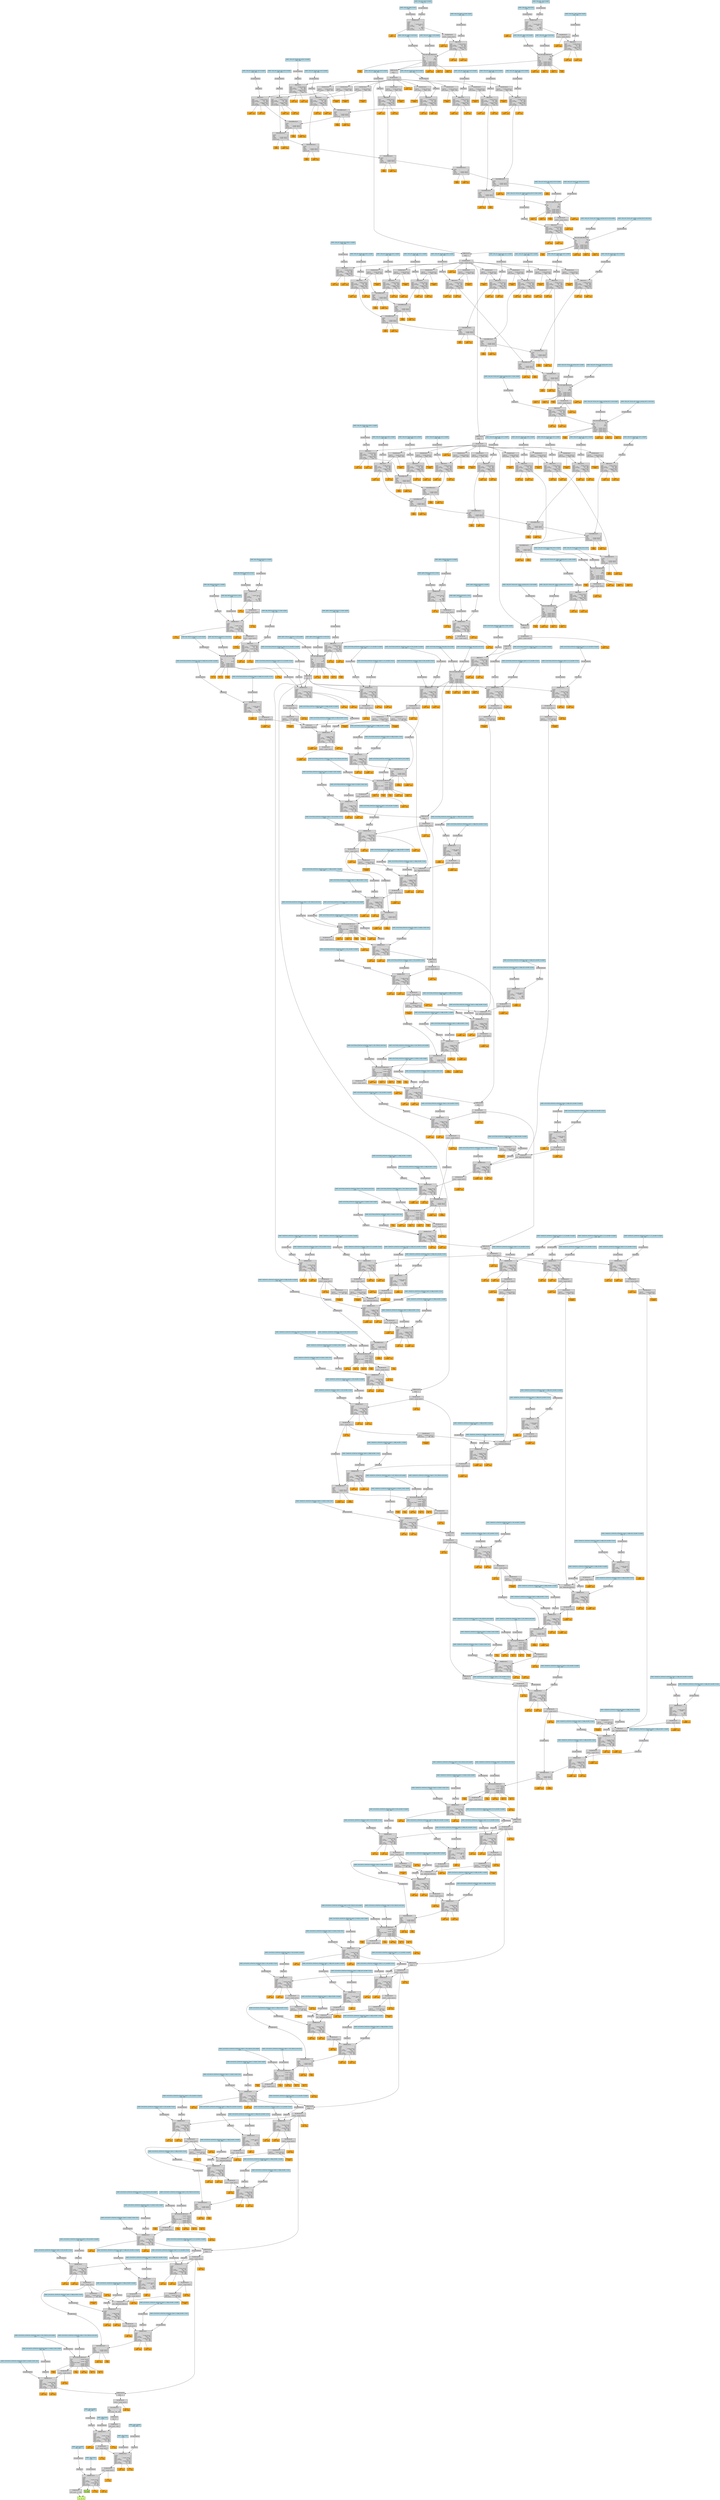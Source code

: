 digraph {
	graph [size="455.4,455.4"]
	node [align=left fontname=monospace fontsize=10 height=0.2 ranksep=0.1 shape=box style=filled]
	139617218720128 [label="
 (1, 16, 3)" fillcolor=darkolivegreen1]
	139618681380816 [label="ViewBackward
-------------------
self_sizes: (1, 48)"]
	139618681379280 -> 139618681380816
	139618681379280 -> 139617219994816 [dir=none]
	139617219994816 [label="mat1
 (1, 128)" fillcolor=orange]
	139618681379280 -> 139617257532416 [dir=none]
	139617257532416 [label="mat2
 (128, 48)" fillcolor=orange]
	139618681379280 [label="AddmmBackward
----------------------------
alpha       :              1
beta        :              1
mat1        : [saved tensor]
mat1_sizes  :       (1, 128)
mat1_strides:       (128, 1)
mat2        : [saved tensor]
mat2_sizes  :      (128, 48)
mat2_strides:       (1, 128)"]
	139618681380672 -> 139618681379280
	139617202859456 [label="model._mlp.4.bias
 (48)" fillcolor=lightblue]
	139617202859456 -> 139618681380672
	139618681380672 [label=AccumulateGrad]
	139618452679024 -> 139618681379280
	139618452679024 -> 139617229773824 [dir=none]
	139617229773824 [label="self
 (1, 128)" fillcolor=orange]
	139618452679024 [label="ReluBackward0
--------------------
self: [saved tensor]"]
	139618452679888 -> 139618452679024
	139618452679888 -> 139617236088064 [dir=none]
	139617236088064 [label="mat1
 (1, 128)" fillcolor=orange]
	139618452679888 -> 139617234548800 [dir=none]
	139617234548800 [label="mat2
 (128, 128)" fillcolor=orange]
	139618452679888 [label="AddmmBackward
----------------------------
alpha       :              1
beta        :              1
mat1        : [saved tensor]
mat1_sizes  :       (1, 128)
mat1_strides:       (128, 1)
mat2        : [saved tensor]
mat2_sizes  :     (128, 128)
mat2_strides:       (1, 128)"]
	139618452678784 -> 139618452679888
	139617202859136 [label="model._mlp.2.bias
 (128)" fillcolor=lightblue]
	139617202859136 -> 139618452678784
	139618452678784 [label=AccumulateGrad]
	139618452679552 -> 139618452679888
	139618452679552 -> 139617230835264 [dir=none]
	139617230835264 [label="self
 (1, 128)" fillcolor=orange]
	139618452679552 [label="ReluBackward0
--------------------
self: [saved tensor]"]
	139618452676816 -> 139618452679552
	139618452676816 -> 139617230834944 [dir=none]
	139617230834944 [label="mat1
 (1, 128)" fillcolor=orange]
	139618452676816 -> 139617200340288 [dir=none]
	139617200340288 [label="mat2
 (128, 128)" fillcolor=orange]
	139618452676816 [label="AddmmBackward
----------------------------
alpha       :              1
beta        :              1
mat1        : [saved tensor]
mat1_sizes  :       (1, 128)
mat1_strides:       (128, 1)
mat2        : [saved tensor]
mat2_sizes  :     (128, 128)
mat2_strides:       (1, 128)"]
	139617231538112 -> 139618452676816
	139617202858496 [label="model._mlp.0.bias
 (128)" fillcolor=lightblue]
	139617202858496 -> 139617231538112
	139617231538112 [label=AccumulateGrad]
	139617231539168 -> 139618452676816
	139617231539168 [label="ViewBackward
------------------
self_sizes: (128,)"]
	139617231536528 -> 139617231539168
	139617231536528 [label="CatBackward
-----------
dim: 0"]
	139619597246576 -> 139617231536528
	139619597246576 [label="SelectBackward
---------------------
dim       :         0
index     :         0
self_sizes: (68, 128)"]
	139619599444528 -> 139619597246576
	139619599444528 -> 139617200337088 [dir=none]
	139617200337088 [label="result
 (68, 128)" fillcolor=orange]
	139619599444528 [label="ReluBackward1
----------------------
result: [saved tensor]"]
	139619599445872 -> 139619599444528
	139619599445872 [label="AddBackward0
------------
alpha: 1"]
	139619599443568 -> 139619599445872
	139619599443568 -> 139617262766784 [dir=none]
	139617262766784 [label="mat1
 (68, 128)" fillcolor=orange]
	139619599443568 -> 139617199991680 [dir=none]
	139617199991680 [label="mat2
 (128, 128)" fillcolor=orange]
	139619599443568 [label="AddmmBackward
----------------------------
alpha       :              1
beta        :              1
mat1        : [saved tensor]
mat1_sizes  :      (68, 128)
mat1_strides:       (128, 1)
mat2        : [saved tensor]
mat2_sizes  :     (128, 128)
mat2_strides:       (1, 128)"]
	139619599444336 -> 139619599443568
	139617202858176 [label="model.actor2actor_attention.attention_layers.3.output_linear.bias
 (128)" fillcolor=lightblue]
	139617202858176 -> 139619599444336
	139619599444336 [label=AccumulateGrad]
	139619599443472 -> 139619599443568
	139619599443472 -> 139617220243136 [dir=none]
	139617220243136 [label="result
 (68, 128)" fillcolor=orange]
	139619599443472 [label="ReluBackward1
----------------------
result: [saved tensor]"]
	139617219602128 -> 139619599443472
	139617219602128 -> 139617236264576 [dir=none]
	139617236264576 [label="bias
 (128)" fillcolor=orange]
	139617219602128 -> 139617228389120 [dir=none]
	139617228389120 [label="input
 (68, 128)" fillcolor=orange]
	139617219602128 -> 139617228388416 [dir=none]
	139617228388416 [label="result1
 (68, 1)" fillcolor=orange]
	139617219602128 -> 139617228389248 [dir=none]
	139617228389248 [label="result2
 (68, 1)" fillcolor=orange]
	139617219602128 -> 139617228388096 [dir=none]
	139617228388096 [label="weight
 (128)" fillcolor=orange]
	139617219602128 [label="NativeLayerNormBackward
--------------------------------
bias            : [saved tensor]
eps             :          1e-05
input           : [saved tensor]
normalized_shape:         (128,)
result1         : [saved tensor]
result2         : [saved tensor]
weight          : [saved tensor]"]
	139617219601600 -> 139617219602128
	139617219601600 -> 139617230853824 [dir=none]
	139617230853824 [label="index
 (590)" fillcolor=orange]
	139617219601600 -> 139617230855360 [dir=none]
	139617230855360 [label="source
 (590, 128)" fillcolor=orange]
	139617219601600 [label="IndexAddBackward
--------------------------
alpha     :              1
dim       :              0
index     : [saved tensor]
source    : [saved tensor]
source_dim:              2"]
	139618677204256 -> 139617219601600
	139618677204256 [label=CloneBackward]
	139618677204448 -> 139618677204256
	139618677204448 -> 139617230854848 [dir=none]
	139617230854848 [label="result
 (68, 128)" fillcolor=orange]
	139618677204448 [label="ReluBackward1
----------------------
result: [saved tensor]"]
	139618677204880 -> 139618677204448
	139618677204880 -> 139617199989632 [dir=none]
	139617199989632 [label="mat1
 (68, 128)" fillcolor=orange]
	139618677204880 -> 139617199989376 [dir=none]
	139617199989376 [label="mat2
 (128, 128)" fillcolor=orange]
	139618677204880 [label="AddmmBackward
----------------------------
alpha       :              1
beta        :              1
mat1        : [saved tensor]
mat1_sizes  :      (68, 128)
mat1_strides:       (128, 1)
mat2        : [saved tensor]
mat2_sizes  :     (128, 128)
mat2_strides:       (1, 128)"]
	139618677205312 -> 139618677204880
	139617202856000 [label="model.actor2actor_attention.attention_layers.3.dst_encoder.0.bias
 (128)" fillcolor=lightblue]
	139617202856000 -> 139618677205312
	139618677205312 [label=AccumulateGrad]
	139619599445632 -> 139618677204880
	139619599445632 -> 139618562577792 [dir=none]
	139618562577792 [label="result
 (68, 128)" fillcolor=orange]
	139619599445632 [label="ReluBackward1
----------------------
result: [saved tensor]"]
	139618677205936 -> 139619599445632
	139618677205936 [label="AddBackward0
------------
alpha: 1"]
	139618677206752 -> 139618677205936
	139618677206752 -> 139617215563712 [dir=none]
	139617215563712 [label="mat1
 (68, 128)" fillcolor=orange]
	139618677206752 -> 139618562579712 [dir=none]
	139618562579712 [label="mat2
 (128, 128)" fillcolor=orange]
	139618677206752 [label="AddmmBackward
----------------------------
alpha       :              1
beta        :              1
mat1        : [saved tensor]
mat1_sizes  :      (68, 128)
mat1_strides:       (128, 1)
mat2        : [saved tensor]
mat2_sizes  :     (128, 128)
mat2_strides:       (1, 128)"]
	139618677206944 -> 139618677206752
	139617200675840 [label="model.actor2actor_attention.attention_layers.2.output_linear.bias
 (128)" fillcolor=lightblue]
	139617200675840 -> 139618677206944
	139618677206944 [label=AccumulateGrad]
	139618677203968 -> 139618677206752
	139618677203968 -> 139617215563008 [dir=none]
	139617215563008 [label="result
 (68, 128)" fillcolor=orange]
	139618677203968 [label="ReluBackward1
----------------------
result: [saved tensor]"]
	139617236111616 -> 139618677203968
	139617236111616 -> 139617235953216 [dir=none]
	139617235953216 [label="bias
 (128)" fillcolor=orange]
	139617236111616 -> 139617235955072 [dir=none]
	139617235955072 [label="input
 (68, 128)" fillcolor=orange]
	139617236111616 -> 139617235954240 [dir=none]
	139617235954240 [label="result1
 (68, 1)" fillcolor=orange]
	139617236111616 -> 139617235953024 [dir=none]
	139617235953024 [label="result2
 (68, 1)" fillcolor=orange]
	139617236111616 -> 139617235952256 [dir=none]
	139617235952256 [label="weight
 (128)" fillcolor=orange]
	139617236111616 [label="NativeLayerNormBackward
--------------------------------
bias            : [saved tensor]
eps             :          1e-05
input           : [saved tensor]
normalized_shape:         (128,)
result1         : [saved tensor]
result2         : [saved tensor]
weight          : [saved tensor]"]
	139617236113248 -> 139617236111616
	139617236113248 -> 139617235955584 [dir=none]
	139617235955584 [label="index
 (590)" fillcolor=orange]
	139617236113248 -> 139617235954688 [dir=none]
	139617235954688 [label="source
 (590, 128)" fillcolor=orange]
	139617236113248 [label="IndexAddBackward
--------------------------
alpha     :              1
dim       :              0
index     : [saved tensor]
source    : [saved tensor]
source_dim:              2"]
	139618570609376 -> 139617236113248
	139618570609376 [label=CloneBackward]
	139618570609568 -> 139618570609376
	139618570609568 -> 139617235953152 [dir=none]
	139617235953152 [label="result
 (68, 128)" fillcolor=orange]
	139618570609568 [label="ReluBackward1
----------------------
result: [saved tensor]"]
	139618570610000 -> 139618570609568
	139618570610000 -> 139617236184256 [dir=none]
	139617236184256 [label="mat1
 (68, 128)" fillcolor=orange]
	139618570610000 -> 139617236184576 [dir=none]
	139617236184576 [label="mat2
 (128, 128)" fillcolor=orange]
	139618570610000 [label="AddmmBackward
----------------------------
alpha       :              1
beta        :              1
mat1        : [saved tensor]
mat1_sizes  :      (68, 128)
mat1_strides:       (128, 1)
mat2        : [saved tensor]
mat2_sizes  :     (128, 128)
mat2_strides:       (1, 128)"]
	139618570610672 -> 139618570610000
	139617200673664 [label="model.actor2actor_attention.attention_layers.2.dst_encoder.0.bias
 (128)" fillcolor=lightblue]
	139617200673664 -> 139618570610672
	139618570610672 [label=AccumulateGrad]
	139618677206176 -> 139618570610000
	139618677206176 -> 139617199912576 [dir=none]
	139617199912576 [label="result
 (68, 128)" fillcolor=orange]
	139618677206176 [label="ReluBackward1
----------------------
result: [saved tensor]"]
	139618570611440 -> 139618677206176
	139618570611440 [label="AddBackward0
------------
alpha: 1"]
	139618570612304 -> 139618570611440
	139618570612304 -> 139617200186176 [dir=none]
	139617200186176 [label="mat1
 (68, 128)" fillcolor=orange]
	139618570612304 -> 139617199912064 [dir=none]
	139617199912064 [label="mat2
 (128, 128)" fillcolor=orange]
	139618570612304 [label="AddmmBackward
----------------------------
alpha       :              1
beta        :              1
mat1        : [saved tensor]
mat1_sizes  :      (68, 128)
mat1_strides:       (128, 1)
mat2        : [saved tensor]
mat2_sizes  :     (128, 128)
mat2_strides:       (1, 128)"]
	139618570612496 -> 139618570612304
	139617200672832 [label="model.actor2actor_attention.attention_layers.1.output_linear.bias
 (128)" fillcolor=lightblue]
	139617200672832 -> 139618570612496
	139618570612496 [label=AccumulateGrad]
	139618570612688 -> 139618570612304
	139618570612688 -> 139617199914368 [dir=none]
	139617199914368 [label="result
 (68, 128)" fillcolor=orange]
	139618570612688 [label="ReluBackward1
----------------------
result: [saved tensor]"]
	139618570610432 -> 139618570612688
	139618570610432 -> 139617236184768 [dir=none]
	139617236184768 [label="bias
 (128)" fillcolor=orange]
	139618570610432 -> 139617236183168 [dir=none]
	139617236183168 [label="input
 (68, 128)" fillcolor=orange]
	139618570610432 -> 139617236181120 [dir=none]
	139617236181120 [label="result1
 (68, 1)" fillcolor=orange]
	139618570610432 -> 139618771980672 [dir=none]
	139618771980672 [label="result2
 (68, 1)" fillcolor=orange]
	139618570610432 -> 139618771982464 [dir=none]
	139618771982464 [label="weight
 (128)" fillcolor=orange]
	139618570610432 [label="NativeLayerNormBackward
--------------------------------
bias            : [saved tensor]
eps             :          1e-05
input           : [saved tensor]
normalized_shape:         (128,)
result1         : [saved tensor]
result2         : [saved tensor]
weight          : [saved tensor]"]
	139617219695712 -> 139618570610432
	139617219695712 -> 139618771983296 [dir=none]
	139618771983296 [label="index
 (590)" fillcolor=orange]
	139617219695712 -> 139618771983744 [dir=none]
	139618771983744 [label="source
 (590, 128)" fillcolor=orange]
	139617219695712 [label="IndexAddBackward
--------------------------
alpha     :              1
dim       :              0
index     : [saved tensor]
source    : [saved tensor]
source_dim:              2"]
	139617219694992 -> 139617219695712
	139617219694992 [label=CloneBackward]
	139617219694800 -> 139617219694992
	139617219694800 -> 139618771980352 [dir=none]
	139618771980352 [label="result
 (68, 128)" fillcolor=orange]
	139617219694800 [label="ReluBackward1
----------------------
result: [saved tensor]"]
	139617219697344 -> 139617219694800
	139617219697344 -> 139618771981504 [dir=none]
	139618771981504 [label="mat1
 (68, 128)" fillcolor=orange]
	139617219697344 -> 139618771984192 [dir=none]
	139618771984192 [label="mat2
 (128, 128)" fillcolor=orange]
	139617219697344 [label="AddmmBackward
----------------------------
alpha       :              1
beta        :              1
mat1        : [saved tensor]
mat1_sizes  :      (68, 128)
mat1_strides:       (128, 1)
mat2        : [saved tensor]
mat2_sizes  :     (128, 128)
mat2_strides:       (1, 128)"]
	139617229448096 -> 139617219697344
	139617200801472 [label="model.actor2actor_attention.attention_layers.1.dst_encoder.0.bias
 (128)" fillcolor=lightblue]
	139617200801472 -> 139617229448096
	139617229448096 [label=AccumulateGrad]
	139618570611632 -> 139617219697344
	139618570611632 -> 139618771981952 [dir=none]
	139618771981952 [label="result
 (68, 128)" fillcolor=orange]
	139618570611632 [label="ReluBackward1
----------------------
result: [saved tensor]"]
	139617229449152 -> 139618570611632
	139617229449152 [label="AddBackward0
------------
alpha: 1"]
	139617229449872 -> 139617229449152
	139617229449872 -> 139617232603264 [dir=none]
	139617232603264 [label="mat1
 (68, 128)" fillcolor=orange]
	139617229449872 -> 139617232602432 [dir=none]
	139617232602432 [label="mat2
 (128, 128)" fillcolor=orange]
	139617229449872 [label="AddmmBackward
----------------------------
alpha       :              1
beta        :              1
mat1        : [saved tensor]
mat1_sizes  :      (68, 128)
mat1_strides:       (128, 1)
mat2        : [saved tensor]
mat2_sizes  :     (128, 128)
mat2_strides:       (1, 128)"]
	139617229450064 -> 139617229449872
	139617200800448 [label="model.actor2actor_attention.attention_layers.0.output_linear.bias
 (128)" fillcolor=lightblue]
	139617200800448 -> 139617229450064
	139617229450064 [label=AccumulateGrad]
	139617229450208 -> 139617229449872
	139617229450208 -> 139617231368896 [dir=none]
	139617231368896 [label="result
 (68, 128)" fillcolor=orange]
	139617229450208 [label="ReluBackward1
----------------------
result: [saved tensor]"]
	139617229450304 -> 139617229450208
	139617229450304 -> 139617231371648 [dir=none]
	139617231371648 [label="bias
 (128)" fillcolor=orange]
	139617229450304 -> 139617231370368 [dir=none]
	139617231370368 [label="input
 (68, 128)" fillcolor=orange]
	139617229450304 -> 139617231369600 [dir=none]
	139617231369600 [label="result1
 (68, 1)" fillcolor=orange]
	139617229450304 -> 139617231369792 [dir=none]
	139617231369792 [label="result2
 (68, 1)" fillcolor=orange]
	139617229450304 -> 139617231372096 [dir=none]
	139617231372096 [label="weight
 (128)" fillcolor=orange]
	139617229450304 [label="NativeLayerNormBackward
--------------------------------
bias            : [saved tensor]
eps             :          1e-05
input           : [saved tensor]
normalized_shape:         (128,)
result1         : [saved tensor]
result2         : [saved tensor]
weight          : [saved tensor]"]
	139617229451168 -> 139617229450304
	139617229451168 -> 139617231370752 [dir=none]
	139617231370752 [label="index
 (590)" fillcolor=orange]
	139617229451168 -> 139617231368832 [dir=none]
	139617231368832 [label="source
 (590, 128)" fillcolor=orange]
	139617229451168 [label="IndexAddBackward
--------------------------
alpha     :              1
dim       :              0
index     : [saved tensor]
source    : [saved tensor]
source_dim:              2"]
	139617229449392 -> 139617229451168
	139617229449392 [label=CloneBackward]
	139618562224768 -> 139617229449392
	139618562224768 -> 139617231372032 [dir=none]
	139617231372032 [label="result
 (68, 128)" fillcolor=orange]
	139618562224768 [label="ReluBackward1
----------------------
result: [saved tensor]"]
	139618562224960 -> 139618562224768
	139618562224960 -> 139617232601408 [dir=none]
	139617232601408 [label="mat1
 (68, 128)" fillcolor=orange]
	139618562224960 -> 139617232604800 [dir=none]
	139617232604800 [label="mat2
 (128, 128)" fillcolor=orange]
	139618562224960 [label="AddmmBackward
----------------------------
alpha       :              1
beta        :              1
mat1        : [saved tensor]
mat1_sizes  :      (68, 128)
mat1_strides:       (128, 1)
mat2        : [saved tensor]
mat2_sizes  :     (128, 128)
mat2_strides:       (1, 128)"]
	139618562225248 -> 139618562224960
	139617201228288 [label="model.actor2actor_attention.attention_layers.0.dst_encoder.0.bias
 (128)" fillcolor=lightblue]
	139617201228288 -> 139618562225248
	139618562225248 [label=AccumulateGrad]
	139617229449248 -> 139618562224960
	139617229449248 -> 139617220054656 [dir=none]
	139617220054656 [label="result
 (68, 128)" fillcolor=orange]
	139617229449248 [label="ReluBackward1
----------------------
result: [saved tensor]"]
	139618562225056 -> 139617229449248
	139618562225056 [label="AddBackward0
------------
alpha: 1"]
	139618562225584 -> 139618562225056
	139618562225584 -> 139617220054144 [dir=none]
	139617220054144 [label="mat1
 (68, 128)" fillcolor=orange]
	139618562225584 -> 139617220054400 [dir=none]
	139617220054400 [label="mat2
 (128, 128)" fillcolor=orange]
	139618562225584 [label="AddmmBackward
----------------------------
alpha       :              1
beta        :              1
mat1        : [saved tensor]
mat1_sizes  :      (68, 128)
mat1_strides:       (128, 1)
mat2        : [saved tensor]
mat2_sizes  :     (128, 128)
mat2_strides:       (1, 128)"]
	139618562226448 -> 139618562225584
	139617201226752 [label="model.lane2actor_attention.attention_layers.3.output_linear.bias
 (128)" fillcolor=lightblue]
	139617201226752 -> 139618562226448
	139618562226448 [label=AccumulateGrad]
	139618562226112 -> 139618562225584
	139618562226112 -> 139617232603584 [dir=none]
	139617232603584 [label="result
 (68, 128)" fillcolor=orange]
	139618562226112 [label="ReluBackward1
----------------------
result: [saved tensor]"]
	139618562226928 -> 139618562226112
	139618562226928 -> 139617232602880 [dir=none]
	139617232602880 [label="bias
 (128)" fillcolor=orange]
	139618562226928 -> 139617232604864 [dir=none]
	139617232604864 [label="input
 (68, 128)" fillcolor=orange]
	139618562226928 -> 139617232602624 [dir=none]
	139617232602624 [label="result1
 (68, 1)" fillcolor=orange]
	139618562226928 -> 139617230719552 [dir=none]
	139617230719552 [label="result2
 (68, 1)" fillcolor=orange]
	139618562226928 -> 139617230719360 [dir=none]
	139617230719360 [label="weight
 (128)" fillcolor=orange]
	139618562226928 [label="NativeLayerNormBackward
--------------------------------
bias            : [saved tensor]
eps             :          1e-05
input           : [saved tensor]
normalized_shape:         (128,)
result1         : [saved tensor]
result2         : [saved tensor]
weight          : [saved tensor]"]
	139618562225200 -> 139618562226928
	139618562225200 -> 139617220053504 [dir=none]
	139617220053504 [label="index
 (156865)" fillcolor=orange]
	139618562225200 -> 139617220053824 [dir=none]
	139617220053824 [label="source
 (156865, 128)" fillcolor=orange]
	139618562225200 [label="IndexAddBackward
--------------------------
alpha     :              1
dim       :              0
index     : [saved tensor]
source    : [saved tensor]
source_dim:              2"]
	139618562227744 -> 139618562225200
	139618562227744 [label=CloneBackward]
	139618562227936 -> 139618562227744
	139618562227936 -> 139617220052096 [dir=none]
	139617220052096 [label="result
 (68, 128)" fillcolor=orange]
	139618562227936 [label="ReluBackward1
----------------------
result: [saved tensor]"]
	139618562228128 -> 139618562227936
	139618562228128 -> 139617220051328 [dir=none]
	139617220051328 [label="mat1
 (68, 128)" fillcolor=orange]
	139618562228128 -> 139617230720256 [dir=none]
	139617230720256 [label="mat2
 (128, 128)" fillcolor=orange]
	139618562228128 [label="AddmmBackward
----------------------------
alpha       :              1
beta        :              1
mat1        : [saved tensor]
mat1_sizes  :      (68, 128)
mat1_strides:       (128, 1)
mat2        : [saved tensor]
mat2_sizes  :     (128, 128)
mat2_strides:       (1, 128)"]
	139618562226016 -> 139618562228128
	139617201404736 [label="model.lane2actor_attention.attention_layers.3.dst_encoder.0.bias
 (128)" fillcolor=lightblue]
	139617201404736 -> 139618562226016
	139618562226016 [label=AccumulateGrad]
	139618562225824 -> 139618562228128
	139618562225824 -> 139618767117376 [dir=none]
	139618767117376 [label="result
 (68, 128)" fillcolor=orange]
	139618562225824 [label="ReluBackward1
----------------------
result: [saved tensor]"]
	139618562225728 -> 139618562225824
	139618562225728 [label="AddBackward0
------------
alpha: 1"]
	139618562226400 -> 139618562225728
	139618562226400 -> 139618767117696 [dir=none]
	139618767117696 [label="mat1
 (68, 128)" fillcolor=orange]
	139618562226400 -> 139618767116096 [dir=none]
	139618767116096 [label="mat2
 (128, 128)" fillcolor=orange]
	139618562226400 [label="AddmmBackward
----------------------------
alpha       :              1
beta        :              1
mat1        : [saved tensor]
mat1_sizes  :      (68, 128)
mat1_strides:       (128, 1)
mat2        : [saved tensor]
mat2_sizes  :     (128, 128)
mat2_strides:       (1, 128)"]
	139618562224336 -> 139618562226400
	139617201403712 [label="model.lane2actor_attention.attention_layers.2.output_linear.bias
 (128)" fillcolor=lightblue]
	139617201403712 -> 139618562224336
	139618562224336 [label=AccumulateGrad]
	139618562224192 -> 139618562226400
	139618562224192 -> 139617230720512 [dir=none]
	139617230720512 [label="result
 (68, 128)" fillcolor=orange]
	139618562224192 [label="ReluBackward1
----------------------
result: [saved tensor]"]
	139617232630208 -> 139618562224192
	139617232630208 -> 139617230718656 [dir=none]
	139617230718656 [label="bias
 (128)" fillcolor=orange]
	139617232630208 -> 139617230720576 [dir=none]
	139617230720576 [label="input
 (68, 128)" fillcolor=orange]
	139617232630208 -> 139617230718976 [dir=none]
	139617230718976 [label="result1
 (68, 1)" fillcolor=orange]
	139617232630208 -> 139617235468032 [dir=none]
	139617235468032 [label="result2
 (68, 1)" fillcolor=orange]
	139617232630208 -> 139617235465792 [dir=none]
	139617235465792 [label="weight
 (128)" fillcolor=orange]
	139617232630208 [label="NativeLayerNormBackward
--------------------------------
bias            : [saved tensor]
eps             :          1e-05
input           : [saved tensor]
normalized_shape:         (128,)
result1         : [saved tensor]
result2         : [saved tensor]
weight          : [saved tensor]"]
	139617232633088 -> 139617232630208
	139617232633088 -> 139617235466880 [dir=none]
	139617235466880 [label="index
 (156865)" fillcolor=orange]
	139617232633088 -> 139617235467264 [dir=none]
	139617235467264 [label="source
 (156865, 128)" fillcolor=orange]
	139617232633088 [label="IndexAddBackward
--------------------------
alpha     :              1
dim       :              0
index     : [saved tensor]
source    : [saved tensor]
source_dim:              2"]
	139617232632368 -> 139617232633088
	139617232632368 [label=CloneBackward]
	139617232632752 -> 139617232632368
	139617232632752 -> 139617235465728 [dir=none]
	139617235465728 [label="result
 (68, 128)" fillcolor=orange]
	139617232632752 [label="ReluBackward1
----------------------
result: [saved tensor]"]
	139617232633424 -> 139617232632752
	139617232633424 -> 139618767116352 [dir=none]
	139618767116352 [label="mat1
 (68, 128)" fillcolor=orange]
	139617232633424 -> 139618767116736 [dir=none]
	139618767116736 [label="mat2
 (128, 128)" fillcolor=orange]
	139617232633424 [label="AddmmBackward
----------------------------
alpha       :              1
beta        :              1
mat1        : [saved tensor]
mat1_sizes  :      (68, 128)
mat1_strides:       (128, 1)
mat2        : [saved tensor]
mat2_sizes  :     (128, 128)
mat2_strides:       (1, 128)"]
	139617232633808 -> 139617232633424
	139617217826432 [label="model.lane2actor_attention.attention_layers.2.dst_encoder.0.bias
 (128)" fillcolor=lightblue]
	139617217826432 -> 139617232633808
	139617232633808 [label=AccumulateGrad]
	139618562226640 -> 139617232633424
	139618562226640 -> 139617236168640 [dir=none]
	139617236168640 [label="result
 (68, 128)" fillcolor=orange]
	139618562226640 [label="ReluBackward1
----------------------
result: [saved tensor]"]
	139617232629920 -> 139618562226640
	139617232629920 [label="AddBackward0
------------
alpha: 1"]
	139617232630448 -> 139617232629920
	139617232630448 -> 139617228428416 [dir=none]
	139617228428416 [label="mat1
 (68, 128)" fillcolor=orange]
	139617232630448 -> 139617228428800 [dir=none]
	139617228428800 [label="mat2
 (128, 128)" fillcolor=orange]
	139617232630448 [label="AddmmBackward
----------------------------
alpha       :              1
beta        :              1
mat1        : [saved tensor]
mat1_sizes  :      (68, 128)
mat1_strides:       (128, 1)
mat2        : [saved tensor]
mat2_sizes  :     (128, 128)
mat2_strides:       (1, 128)"]
	139617232630640 -> 139617232630448
	139617217825408 [label="model.lane2actor_attention.attention_layers.1.output_linear.bias
 (128)" fillcolor=lightblue]
	139617217825408 -> 139617232630640
	139617232630640 [label=AccumulateGrad]
	139617232630736 -> 139617232630448
	139617232630736 -> 139617215477504 [dir=none]
	139617215477504 [label="result
 (68, 128)" fillcolor=orange]
	139617232630736 [label="ReluBackward1
----------------------
result: [saved tensor]"]
	139617232630928 -> 139617232630736
	139617232630928 -> 139618767117568 [dir=none]
	139618767117568 [label="bias
 (128)" fillcolor=orange]
	139617232630928 -> 139617215477120 [dir=none]
	139617215477120 [label="input
 (68, 128)" fillcolor=orange]
	139617232630928 -> 139617215477248 [dir=none]
	139617215477248 [label="result1
 (68, 1)" fillcolor=orange]
	139617232630928 -> 139618767116480 [dir=none]
	139618767116480 [label="result2
 (68, 1)" fillcolor=orange]
	139617232630928 -> 139618767117952 [dir=none]
	139618767117952 [label="weight
 (128)" fillcolor=orange]
	139617232630928 [label="NativeLayerNormBackward
--------------------------------
bias            : [saved tensor]
eps             :          1e-05
input           : [saved tensor]
normalized_shape:         (128,)
result1         : [saved tensor]
result2         : [saved tensor]
weight          : [saved tensor]"]
	139617232631648 -> 139617232630928
	139617232631648 -> 139618767117248 [dir=none]
	139618767117248 [label="index
 (156865)" fillcolor=orange]
	139617232631648 -> 139617228429952 [dir=none]
	139617228429952 [label="source
 (156865, 128)" fillcolor=orange]
	139617232631648 [label="IndexAddBackward
--------------------------
alpha     :              1
dim       :              0
index     : [saved tensor]
source    : [saved tensor]
source_dim:              2"]
	139617232632560 -> 139617232631648
	139617232632560 [label=CloneBackward]
	139617232633568 -> 139617232632560
	139617232633568 -> 139617228428288 [dir=none]
	139617228428288 [label="result
 (68, 128)" fillcolor=orange]
	139617232633568 [label="ReluBackward1
----------------------
result: [saved tensor]"]
	139617232629824 -> 139617232633568
	139617232629824 -> 139617228428672 [dir=none]
	139617228428672 [label="mat1
 (68, 128)" fillcolor=orange]
	139617232629824 -> 139617228430080 [dir=none]
	139617228430080 [label="mat2
 (128, 128)" fillcolor=orange]
	139617232629824 [label="AddmmBackward
----------------------------
alpha       :              1
beta        :              1
mat1        : [saved tensor]
mat1_sizes  :      (68, 128)
mat1_strides:       (128, 1)
mat2        : [saved tensor]
mat2_sizes  :     (128, 128)
mat2_strides:       (1, 128)"]
	139617232633136 -> 139617232629824
	139617217823232 [label="model.lane2actor_attention.attention_layers.1.dst_encoder.0.bias
 (128)" fillcolor=lightblue]
	139617217823232 -> 139617232633136
	139617232633136 [label=AccumulateGrad]
	139617232630064 -> 139617232629824
	139617232630064 -> 139617228430336 [dir=none]
	139617228430336 [label="result
 (68, 128)" fillcolor=orange]
	139617232630064 [label="ReluBackward1
----------------------
result: [saved tensor]"]
	139617229478400 -> 139617232630064
	139617229478400 [label="AddBackward0
------------
alpha: 1"]
	139617229479360 -> 139617229478400
	139617229479360 -> 139617228430144 [dir=none]
	139617228430144 [label="mat1
 (68, 128)" fillcolor=orange]
	139617229479360 -> 139617228428608 [dir=none]
	139617228428608 [label="mat2
 (128, 128)" fillcolor=orange]
	139617229479360 [label="AddmmBackward
----------------------------
alpha       :              1
beta        :              1
mat1        : [saved tensor]
mat1_sizes  :      (68, 128)
mat1_strides:       (128, 1)
mat2        : [saved tensor]
mat2_sizes  :     (128, 128)
mat2_strides:       (1, 128)"]
	139618568973568 -> 139617229479360
	139617217469888 [label="model.lane2actor_attention.attention_layers.0.output_linear.bias
 (128)" fillcolor=lightblue]
	139617217469888 -> 139618568973568
	139618568973568 [label=AccumulateGrad]
	139618568970352 -> 139617229479360
	139618568970352 -> 139617228429312 [dir=none]
	139617228429312 [label="result
 (68, 128)" fillcolor=orange]
	139618568970352 [label="ReluBackward1
----------------------
result: [saved tensor]"]
	139618568970880 -> 139618568970352
	139618568970880 -> 139617228431104 [dir=none]
	139617228431104 [label="bias
 (128)" fillcolor=orange]
	139618568970880 -> 139617228428928 [dir=none]
	139617228428928 [label="input
 (68, 128)" fillcolor=orange]
	139618568970880 -> 139617235959040 [dir=none]
	139617235959040 [label="result1
 (68, 1)" fillcolor=orange]
	139618568970880 -> 139617235956672 [dir=none]
	139617235956672 [label="result2
 (68, 1)" fillcolor=orange]
	139618568970880 -> 139617235959424 [dir=none]
	139617235959424 [label="weight
 (128)" fillcolor=orange]
	139618568970880 [label="NativeLayerNormBackward
--------------------------------
bias            : [saved tensor]
eps             :          1e-05
input           : [saved tensor]
normalized_shape:         (128,)
result1         : [saved tensor]
result2         : [saved tensor]
weight          : [saved tensor]"]
	139618568971984 -> 139618568970880
	139618568971984 -> 139617235959680 [dir=none]
	139617235959680 [label="index
 (156865)" fillcolor=orange]
	139618568971984 -> 139617235956352 [dir=none]
	139617235956352 [label="source
 (156865, 128)" fillcolor=orange]
	139618568971984 [label="IndexAddBackward
--------------------------
alpha     :              1
dim       :              0
index     : [saved tensor]
source    : [saved tensor]
source_dim:              2"]
	139618568972992 -> 139618568971984
	139618568972992 [label=CloneBackward]
	139618568973184 -> 139618568972992
	139618568973184 -> 139617235959488 [dir=none]
	139617235959488 [label="result
 (68, 128)" fillcolor=orange]
	139618568973184 [label="ReluBackward1
----------------------
result: [saved tensor]"]
	139618564223760 -> 139618568973184
	139618564223760 -> 139617235959360 [dir=none]
	139617235959360 [label="mat1
 (68, 128)" fillcolor=orange]
	139618564223760 -> 139617235958528 [dir=none]
	139617235958528 [label="mat2
 (128, 128)" fillcolor=orange]
	139618564223760 [label="AddmmBackward
----------------------------
alpha       :              1
beta        :              1
mat1        : [saved tensor]
mat1_sizes  :      (68, 128)
mat1_strides:       (128, 1)
mat2        : [saved tensor]
mat2_sizes  :     (128, 128)
mat2_strides:       (1, 128)"]
	139618564223424 -> 139618564223760
	139617217467712 [label="model.lane2actor_attention.attention_layers.0.dst_encoder.0.bias
 (128)" fillcolor=lightblue]
	139617217467712 -> 139618564223424
	139618564223424 [label=AccumulateGrad]
	139618568972032 -> 139618564223760
	139618568972032 [label="CatBackward
-----------
dim: 0"]
	139618564223280 -> 139618568972032
	139618564223280 -> 139617235958080 [dir=none]
	139617235958080 [label="input
 (1, 128)" fillcolor=orange]
	139618564223280 -> 139617235957504 [dir=none]
	139617235957504 [label="result1
 (1, 1)" fillcolor=orange]
	139618564223280 -> 139617235958208 [dir=none]
	139617235958208 [label="result2
 (1, 1)" fillcolor=orange]
	139618564223280 -> 139617235958400 [dir=none]
	139617235958400 [label="weight
 (128)" fillcolor=orange]
	139618564223280 [label="NativeGroupNormBackward
-----------------------
C      :            128
HxW    :              1
N      :              1
eps    :          1e-05
group  :              1
input  : [saved tensor]
result1: [saved tensor]
result2: [saved tensor]
weight : [saved tensor]"]
	139618564223376 -> 139618564223280
	139618564223376 -> 139617199970112 [dir=none]
	139617199970112 [label="mat2
 (128, 128)" fillcolor=orange]
	139618564223376 -> 139617199968448 [dir=none]
	139617199968448 [label="self
 (1, 128)" fillcolor=orange]
	139618564223376 [label="MmBackward
----------------------------
mat2        : [saved tensor]
mat2_sizes  :     (128, 128)
mat2_strides:       (1, 128)
self        : [saved tensor]
self_sizes  :       (1, 128)
self_strides:       (128, 1)"]
	139618564223664 -> 139618564223376
	139618564223664 -> 139617235959232 [dir=none]
	139617235959232 [label="result
 (1, 128)" fillcolor=orange]
	139618564223664 [label="ReluBackward1
----------------------
result: [saved tensor]"]
	139618564223904 -> 139618564223664
	139618564223904 -> 139617235957696 [dir=none]
	139617235957696 [label="mat1
 (1, 128)" fillcolor=orange]
	139618564223904 -> 139617235958848 [dir=none]
	139617235958848 [label="mat2
 (128, 128)" fillcolor=orange]
	139618564223904 [label="AddmmBackward
----------------------------
alpha       :              1
beta        :              1
mat1        : [saved tensor]
mat1_sizes  :       (1, 128)
mat1_strides:       (128, 1)
mat2        : [saved tensor]
mat2_sizes  :     (128, 128)
mat2_strides:       (1, 128)"]
	139618564224048 -> 139618564223904
	139617215929856 [label="model.ego_feature_extractor.2.bias
 (128)" fillcolor=lightblue]
	139617215929856 -> 139618564224048
	139618564224048 [label=AccumulateGrad]
	139618564223952 -> 139618564223904
	139618564223952 -> 139617215574784 [dir=none]
	139617215574784 [label="result
 (1, 128)" fillcolor=orange]
	139618564223952 [label="ReluBackward1
----------------------
result: [saved tensor]"]
	139618564224144 -> 139618564223952
	139618564224144 -> 139617215577792 [dir=none]
	139617215577792 [label="mat1
 (1, 15)" fillcolor=orange]
	139618564224144 [label="AddmmBackward
----------------------------
alpha       :              1
beta        :              1
mat1        : [saved tensor]
mat1_sizes  :        (1, 15)
mat1_strides:             ()
mat2        :           None
mat2_sizes  :      (15, 128)
mat2_strides:        (1, 15)"]
	139618564224480 -> 139618564224144
	139617215929408 [label="model.ego_feature_extractor.0.bias
 (128)" fillcolor=lightblue]
	139617215929408 -> 139618564224480
	139618564224480 [label=AccumulateGrad]
	139618564224432 -> 139618564224144
	139618564224432 [label=TBackward]
	139618564224528 -> 139618564224432
	139617215929600 [label="model.ego_feature_extractor.0.weight
 (128, 15)" fillcolor=lightblue]
	139617215929600 -> 139618564224528
	139618564224528 [label=AccumulateGrad]
	139618564223712 -> 139618564223904
	139618564223712 [label=TBackward]
	139618564224624 -> 139618564223712
	139617215929664 [label="model.ego_feature_extractor.2.weight
 (128, 128)" fillcolor=lightblue]
	139617215929664 -> 139618564224624
	139618564224624 [label=AccumulateGrad]
	139618564223568 -> 139618564223376
	139618564223568 [label=TBackward]
	139618564224336 -> 139618564223568
	139617215930304 [label="model.ego_feature_extractor.4.linear.weight
 (128, 128)" fillcolor=lightblue]
	139617215930304 -> 139618564224336
	139618564224336 [label=AccumulateGrad]
	139618564223328 -> 139618564223280
	139617216286784 [label="model.ego_feature_extractor.4.norm.weight
 (128)" fillcolor=lightblue]
	139617216286784 -> 139618564223328
	139618564223328 [label=AccumulateGrad]
	139618564225920 -> 139618564223280
	139617216287040 [label="model.ego_feature_extractor.4.norm.bias
 (128)" fillcolor=lightblue]
	139617216287040 -> 139618564225920
	139618564225920 [label=AccumulateGrad]
	139618564223184 -> 139618568972032
	139618564223184 -> 139617235956864 [dir=none]
	139617235956864 [label="input
 (67, 128)" fillcolor=orange]
	139618564223184 -> 139617235956544 [dir=none]
	139617235956544 [label="result1
 (67, 1)" fillcolor=orange]
	139618564223184 -> 139617235956480 [dir=none]
	139617235956480 [label="result2
 (67, 1)" fillcolor=orange]
	139618564223184 -> 139617235958592 [dir=none]
	139617235958592 [label="weight
 (128)" fillcolor=orange]
	139618564223184 [label="NativeGroupNormBackward
-----------------------
C      :            128
HxW    :              1
N      :             67
eps    :          1e-05
group  :              1
input  : [saved tensor]
result1: [saved tensor]
result2: [saved tensor]
weight : [saved tensor]"]
	139618564224096 -> 139618564223184
	139618564224096 -> 139617235957568 [dir=none]
	139617235957568 [label="mat2
 (128, 128)" fillcolor=orange]
	139618564224096 -> 139617199971648 [dir=none]
	139617199971648 [label="self
 (67, 128)" fillcolor=orange]
	139618564224096 [label="MmBackward
----------------------------
mat2        : [saved tensor]
mat2_sizes  :     (128, 128)
mat2_strides:       (1, 128)
self        : [saved tensor]
self_sizes  :      (67, 128)
self_strides:       (128, 1)"]
	139618564224192 -> 139618564224096
	139618564224192 -> 139617235957440 [dir=none]
	139617235957440 [label="self
 (67, 128)" fillcolor=orange]
	139618564224192 [label="ReluBackward0
--------------------
self: [saved tensor]"]
	139618564224912 -> 139618564224192
	139618564224912 -> 139617215577280 [dir=none]
	139617215577280 [label="mat1
 (67, 128)" fillcolor=orange]
	139618564224912 -> 139617215576512 [dir=none]
	139617215576512 [label="mat2
 (128, 128)" fillcolor=orange]
	139618564224912 [label="AddmmBackward
----------------------------
alpha       :              1
beta        :              1
mat1        : [saved tensor]
mat1_sizes  :      (67, 128)
mat1_strides:       (128, 1)
mat2        : [saved tensor]
mat2_sizes  :     (128, 128)
mat2_strides:       (1, 128)"]
	139618564225056 -> 139618564224912
	139617216288000 [label="model.agent_feature_extractor.2.bias
 (128)" fillcolor=lightblue]
	139617216288000 -> 139618564225056
	139618564225056 [label=AccumulateGrad]
	139618564225008 -> 139618564224912
	139618564225008 -> 139617199971136 [dir=none]
	139617199971136 [label="result
 (67, 128)" fillcolor=orange]
	139618564225008 [label="ReluBackward1
----------------------
result: [saved tensor]"]
	139618564225200 -> 139618564225008
	139618564225200 -> 139617199971904 [dir=none]
	139617199971904 [label="mat1
 (67, 40)" fillcolor=orange]
	139618564225200 [label="AddmmBackward
----------------------------
alpha       :              1
beta        :              1
mat1        : [saved tensor]
mat1_sizes  :       (67, 40)
mat1_strides:             ()
mat2        :           None
mat2_sizes  :      (40, 128)
mat2_strides:        (1, 40)"]
	139618564225488 -> 139618564225200
	139617216287424 [label="model.agent_feature_extractor.0.bias
 (128)" fillcolor=lightblue]
	139617216287424 -> 139618564225488
	139618564225488 [label=AccumulateGrad]
	139618564225392 -> 139618564225200
	139618564225392 [label=TBackward]
	139618564225584 -> 139618564225392
	139617216287680 [label="model.agent_feature_extractor.0.weight
 (128, 40)" fillcolor=lightblue]
	139617216287680 -> 139618564225584
	139618564225584 [label=AccumulateGrad]
	139618564224672 -> 139618564224912
	139618564224672 [label=TBackward]
	139618564225632 -> 139618564224672
	139617216287808 [label="model.agent_feature_extractor.2.weight
 (128, 128)" fillcolor=lightblue]
	139617216287808 -> 139618564225632
	139618564225632 [label=AccumulateGrad]
	139618564223856 -> 139618564224096
	139618564223856 [label=TBackward]
	139618564225296 -> 139618564223856
	139617216288448 [label="model.agent_feature_extractor.4.linear.weight
 (128, 128)" fillcolor=lightblue]
	139617216288448 -> 139618564225296
	139618564225296 [label=AccumulateGrad]
	139618564223520 -> 139618564223184
	139617216288512 [label="model.agent_feature_extractor.4.norm.weight
 (128)" fillcolor=lightblue]
	139617216288512 -> 139618564223520
	139618564223520 [label=AccumulateGrad]
	139618564223472 -> 139618564223184
	139617216288768 [label="model.agent_feature_extractor.4.norm.bias
 (128)" fillcolor=lightblue]
	139617216288768 -> 139618564223472
	139618564223472 [label=AccumulateGrad]
	139618564224288 -> 139618564223760
	139618564224288 [label=TBackward]
	139618564224768 -> 139618564224288
	139617217467648 [label="model.lane2actor_attention.attention_layers.0.dst_encoder.0.weight
 (128, 128)" fillcolor=lightblue]
	139617217467648 -> 139618564224768
	139618564224768 [label=AccumulateGrad]
	139618568972464 -> 139618568971984
	139618568972464 -> 139617199971392 [dir=none]
	139617199971392 [label="mat1
 (156865, 128)" fillcolor=orange]
	139618568972464 -> 139617230160384 [dir=none]
	139617230160384 [label="mat2
 (128, 128)" fillcolor=orange]
	139618568972464 [label="AddmmBackward
----------------------------
alpha       :              1
beta        :              1
mat1        : [saved tensor]
mat1_sizes  :  (156865, 128)
mat1_strides:       (128, 1)
mat2        : [saved tensor]
mat2_sizes  :     (128, 128)
mat2_strides:       (1, 128)"]
	139618564223808 -> 139618568972464
	139617217469184 [label="model.lane2actor_attention.attention_layers.0.edge_encoder.2.bias
 (128)" fillcolor=lightblue]
	139617217469184 -> 139618564223808
	139618564223808 [label=AccumulateGrad]
	139618564224240 -> 139618568972464
	139618564224240 -> 139617230162880 [dir=none]
	139617230162880 [label="result
 (156865, 128)" fillcolor=orange]
	139618564224240 [label="ReluBackward1
----------------------
result: [saved tensor]"]
	139618564225824 -> 139618564224240
	139618564225824 -> 139617230160768 [dir=none]
	139617230160768 [label="mat1
 (156865, 384)" fillcolor=orange]
	139618564225824 -> 139617230163136 [dir=none]
	139617230163136 [label="mat2
 (384, 128)" fillcolor=orange]
	139618564225824 [label="AddmmBackward
----------------------------
alpha       :              1
beta        :              1
mat1        : [saved tensor]
mat1_sizes  :  (156865, 384)
mat1_strides:       (384, 1)
mat2        : [saved tensor]
mat2_sizes  :     (384, 128)
mat2_strides:       (1, 384)"]
	139618564224864 -> 139618564225824
	139617217468864 [label="model.lane2actor_attention.attention_layers.0.edge_encoder.0.bias
 (128)" fillcolor=lightblue]
	139617217468864 -> 139618564224864
	139618564224864 [label=AccumulateGrad]
	139618564225776 -> 139618564225824
	139618564225776 [label="CatBackward
-------------------------
dim: 18446744073709551615"]
	139618564226016 -> 139618564225776
	139618564226016 -> 139617230161792 [dir=none]
	139617230161792 [label="indices[0]
 (156865)" fillcolor=orange]
	139618564226016 [label="IndexBackward
---------------------------
indices   : [saved tensors]
self_sizes:     (9921, 128)"]
	139618564226400 -> 139618564226016
	139618564226400 -> 139617230162752 [dir=none]
	139617230162752 [label="result
 (9921, 128)" fillcolor=orange]
	139618564226400 [label="ReluBackward1
----------------------
result: [saved tensor]"]
	139618564226496 -> 139618564226400
	139618564226496 -> 139617230162560 [dir=none]
	139617230162560 [label="mat1
 (9921, 128)" fillcolor=orange]
	139618564226496 -> 139617230163648 [dir=none]
	139617230163648 [label="mat2
 (128, 128)" fillcolor=orange]
	139618564226496 [label="AddmmBackward
----------------------------
alpha       :              1
beta        :              1
mat1        : [saved tensor]
mat1_sizes  :    (9921, 128)
mat1_strides:       (128, 1)
mat2        : [saved tensor]
mat2_sizes  :     (128, 128)
mat2_strides:       (1, 128)"]
	139618564226592 -> 139618564226496
	139617217467072 [label="model.lane2actor_attention.attention_layers.0.src_encoder.0.bias
 (128)" fillcolor=lightblue]
	139617217467072 -> 139618564226592
	139618564226592 [label=AccumulateGrad]
	139618564226544 -> 139618564226496
	139618564226544 -> 139617230159936 [dir=none]
	139617230159936 [label="result
 (9921, 128)" fillcolor=orange]
	139618564226544 [label="ReluBackward1
----------------------
result: [saved tensor]"]
	139618564226736 -> 139618564226544
	139618564226736 [label="AddBackward0
------------
alpha: 1"]
	139618564226976 -> 139618564226736
	139618564226976 -> 139617230163840 [dir=none]
	139617230163840 [label="mat1
 (9921, 128)" fillcolor=orange]
	139618564226976 -> 139617230163520 [dir=none]
	139617230163520 [label="mat2
 (128, 128)" fillcolor=orange]
	139618564226976 [label="AddmmBackward
----------------------------
alpha       :              1
beta        :              1
mat1        : [saved tensor]
mat1_sizes  :    (9921, 128)
mat1_strides:       (128, 1)
mat2        : [saved tensor]
mat2_sizes  :     (128, 128)
mat2_strides:       (1, 128)"]
	139618564224384 -> 139618564226976
	139617217466432 [label="model.actor2lane_attention.attention_layers.3.output_linear.bias
 (128)" fillcolor=lightblue]
	139617217466432 -> 139618564224384
	139618564224384 [label=AccumulateGrad]
	139618564223232 -> 139618564226976
	139618564223232 -> 139617230160960 [dir=none]
	139617230160960 [label="result
 (9921, 128)" fillcolor=orange]
	139618564223232 [label="ReluBackward1
----------------------
result: [saved tensor]"]
	139618564225344 -> 139618564223232
	139618564225344 -> 139617230163456 [dir=none]
	139617230163456 [label="bias
 (128)" fillcolor=orange]
	139618564225344 -> 139617230160320 [dir=none]
	139617230160320 [label="input
 (9921, 128)" fillcolor=orange]
	139618564225344 -> 139617230161856 [dir=none]
	139617230161856 [label="result1
 (9921, 1)" fillcolor=orange]
	139618564225344 -> 139617230161984 [dir=none]
	139617230161984 [label="result2
 (9921, 1)" fillcolor=orange]
	139618564225344 -> 139617230160448 [dir=none]
	139617230160448 [label="weight
 (128)" fillcolor=orange]
	139618564225344 [label="NativeLayerNormBackward
--------------------------------
bias            : [saved tensor]
eps             :          1e-05
input           : [saved tensor]
normalized_shape:         (128,)
result1         : [saved tensor]
result2         : [saved tensor]
weight          : [saved tensor]"]
	139617219466048 -> 139618564225344
	139617219466048 -> 139617230163776 [dir=none]
	139617230163776 [label="index
 (156865)" fillcolor=orange]
	139617219466048 -> 139617230160192 [dir=none]
	139617230160192 [label="source
 (156865, 128)" fillcolor=orange]
	139617219466048 [label="IndexAddBackward
--------------------------
alpha     :              1
dim       :              0
index     : [saved tensor]
source    : [saved tensor]
source_dim:              2"]
	139617219257104 -> 139617219466048
	139617219257104 [label=CloneBackward]
	139617219257440 -> 139617219257104
	139617219257440 -> 139617230162432 [dir=none]
	139617230162432 [label="result
 (9921, 128)" fillcolor=orange]
	139617219257440 [label="ReluBackward1
----------------------
result: [saved tensor]"]
	139617219257728 -> 139617219257440
	139617219257728 -> 139617230163904 [dir=none]
	139617230163904 [label="mat1
 (9921, 128)" fillcolor=orange]
	139617219257728 -> 139617230163328 [dir=none]
	139617230163328 [label="mat2
 (128, 128)" fillcolor=orange]
	139617219257728 [label="AddmmBackward
----------------------------
alpha       :              1
beta        :              1
mat1        : [saved tensor]
mat1_sizes  :    (9921, 128)
mat1_strides:       (128, 1)
mat2        : [saved tensor]
mat2_sizes  :     (128, 128)
mat2_strides:       (1, 128)"]
	139617219256576 -> 139617219257728
	139617217619648 [label="model.actor2lane_attention.attention_layers.3.dst_encoder.0.bias
 (128)" fillcolor=lightblue]
	139617217619648 -> 139617219256576
	139617219256576 [label=AccumulateGrad]
	139618564226928 -> 139617219257728
	139618564226928 -> 139617230163200 [dir=none]
	139617230163200 [label="result
 (9921, 128)" fillcolor=orange]
	139618564226928 [label="ReluBackward1
----------------------
result: [saved tensor]"]
	139617236082800 -> 139618564226928
	139617236082800 [label="AddBackward0
------------
alpha: 1"]
	139617236082992 -> 139617236082800
	139617236082992 -> 139617230161728 [dir=none]
	139617230161728 [label="mat1
 (9921, 128)" fillcolor=orange]
	139617236082992 -> 139617230161088 [dir=none]
	139617230161088 [label="mat2
 (128, 128)" fillcolor=orange]
	139617236082992 [label="AddmmBackward
----------------------------
alpha       :              1
beta        :              1
mat1        : [saved tensor]
mat1_sizes  :    (9921, 128)
mat1_strides:       (128, 1)
mat2        : [saved tensor]
mat2_sizes  :     (128, 128)
mat2_strides:       (1, 128)"]
	139617236083184 -> 139617236082992
	139617217618624 [label="model.actor2lane_attention.attention_layers.2.output_linear.bias
 (128)" fillcolor=lightblue]
	139617217618624 -> 139617236083184
	139617236083184 [label=AccumulateGrad]
	139617236083088 -> 139617236082992
	139617236083088 -> 139617230162304 [dir=none]
	139617230162304 [label="result
 (9921, 128)" fillcolor=orange]
	139617236083088 [label="ReluBackward1
----------------------
result: [saved tensor]"]
	139617236083280 -> 139617236083088
	139617236083280 -> 139617230162624 [dir=none]
	139617230162624 [label="bias
 (128)" fillcolor=orange]
	139617236083280 -> 139617230160576 [dir=none]
	139617230160576 [label="input
 (9921, 128)" fillcolor=orange]
	139617236083280 -> 139617230161408 [dir=none]
	139617230161408 [label="result1
 (9921, 1)" fillcolor=orange]
	139617236083280 -> 139617230161536 [dir=none]
	139617230161536 [label="result2
 (9921, 1)" fillcolor=orange]
	139617236083280 -> 139617230160000 [dir=none]
	139617230160000 [label="weight
 (128)" fillcolor=orange]
	139617236083280 [label="NativeLayerNormBackward
--------------------------------
bias            : [saved tensor]
eps             :          1e-05
input           : [saved tensor]
normalized_shape:         (128,)
result1         : [saved tensor]
result2         : [saved tensor]
weight          : [saved tensor]"]
	139617236083568 -> 139617236083280
	139617236083568 -> 139617230161024 [dir=none]
	139617230161024 [label="index
 (156865)" fillcolor=orange]
	139617236083568 -> 139617230161216 [dir=none]
	139617230161216 [label="source
 (156865, 128)" fillcolor=orange]
	139617236083568 [label="IndexAddBackward
--------------------------
alpha     :              1
dim       :              0
index     : [saved tensor]
source    : [saved tensor]
source_dim:              2"]
	139617236083760 -> 139617236083568
	139617236083760 [label=CloneBackward]
	139617236083904 -> 139617236083760
	139617236083904 -> 139617230161664 [dir=none]
	139617230161664 [label="result
 (9921, 128)" fillcolor=orange]
	139617236083904 [label="ReluBackward1
----------------------
result: [saved tensor]"]
	139617236084048 -> 139617236083904
	139617236084048 -> 139617230163392 [dir=none]
	139617230163392 [label="mat1
 (9921, 128)" fillcolor=orange]
	139617236084048 -> 139617230162368 [dir=none]
	139617230162368 [label="mat2
 (128, 128)" fillcolor=orange]
	139617236084048 [label="AddmmBackward
----------------------------
alpha       :              1
beta        :              1
mat1        : [saved tensor]
mat1_sizes  :    (9921, 128)
mat1_strides:       (128, 1)
mat2        : [saved tensor]
mat2_sizes  :     (128, 128)
mat2_strides:       (1, 128)"]
	139617236084144 -> 139617236084048
	139617216752128 [label="model.actor2lane_attention.attention_layers.2.dst_encoder.0.bias
 (128)" fillcolor=lightblue]
	139617216752128 -> 139617236084144
	139617236084144 [label=AccumulateGrad]
	139617236082944 -> 139617236084048
	139617236082944 -> 139617220313792 [dir=none]
	139617220313792 [label="result
 (9921, 128)" fillcolor=orange]
	139617236082944 [label="ReluBackward1
----------------------
result: [saved tensor]"]
	139617236084192 -> 139617236082944
	139617236084192 [label="AddBackward0
------------
alpha: 1"]
	139617236084384 -> 139617236084192
	139617236084384 -> 139617220313600 [dir=none]
	139617220313600 [label="mat1
 (9921, 128)" fillcolor=orange]
	139617236084384 -> 139617220316480 [dir=none]
	139617220316480 [label="mat2
 (128, 128)" fillcolor=orange]
	139617236084384 [label="AddmmBackward
----------------------------
alpha       :              1
beta        :              1
mat1        : [saved tensor]
mat1_sizes  :    (9921, 128)
mat1_strides:       (128, 1)
mat2        : [saved tensor]
mat2_sizes  :     (128, 128)
mat2_strides:       (1, 128)"]
	139617236084528 -> 139617236084384
	139617216751104 [label="model.actor2lane_attention.attention_layers.1.output_linear.bias
 (128)" fillcolor=lightblue]
	139617216751104 -> 139617236084528
	139617236084528 [label=AccumulateGrad]
	139617236084480 -> 139617236084384
	139617236084480 -> 139617220316992 [dir=none]
	139617220316992 [label="result
 (9921, 128)" fillcolor=orange]
	139617236084480 [label="ReluBackward1
----------------------
result: [saved tensor]"]
	139617236084624 -> 139617236084480
	139617236084624 -> 139617220314240 [dir=none]
	139617220314240 [label="bias
 (128)" fillcolor=orange]
	139617236084624 -> 139617220315584 [dir=none]
	139617220315584 [label="input
 (9921, 128)" fillcolor=orange]
	139617236084624 -> 139617220316288 [dir=none]
	139617220316288 [label="result1
 (9921, 1)" fillcolor=orange]
	139617236084624 -> 139617220316736 [dir=none]
	139617220316736 [label="result2
 (9921, 1)" fillcolor=orange]
	139617236084624 -> 139617220315264 [dir=none]
	139617220315264 [label="weight
 (128)" fillcolor=orange]
	139617236084624 [label="NativeLayerNormBackward
--------------------------------
bias            : [saved tensor]
eps             :          1e-05
input           : [saved tensor]
normalized_shape:         (128,)
result1         : [saved tensor]
result2         : [saved tensor]
weight          : [saved tensor]"]
	139617236084912 -> 139617236084624
	139617236084912 -> 139617220315072 [dir=none]
	139617220315072 [label="index
 (156865)" fillcolor=orange]
	139617236084912 -> 139617220313280 [dir=none]
	139617220313280 [label="source
 (156865, 128)" fillcolor=orange]
	139617236084912 [label="IndexAddBackward
--------------------------
alpha     :              1
dim       :              0
index     : [saved tensor]
source    : [saved tensor]
source_dim:              2"]
	139617236085296 -> 139617236084912
	139617236085296 [label=CloneBackward]
	139617236085536 -> 139617236085296
	139617236085536 -> 139617220313536 [dir=none]
	139617220313536 [label="result
 (9921, 128)" fillcolor=orange]
	139617236085536 [label="ReluBackward1
----------------------
result: [saved tensor]"]
	139617236085680 -> 139617236085536
	139617236085680 -> 139617220315328 [dir=none]
	139617220315328 [label="mat1
 (9921, 128)" fillcolor=orange]
	139617236085680 -> 139617220313344 [dir=none]
	139617220313344 [label="mat2
 (128, 128)" fillcolor=orange]
	139617236085680 [label="AddmmBackward
----------------------------
alpha       :              1
beta        :              1
mat1        : [saved tensor]
mat1_sizes  :    (9921, 128)
mat1_strides:       (128, 1)
mat2        : [saved tensor]
mat2_sizes  :     (128, 128)
mat2_strides:       (1, 128)"]
	139617236085824 -> 139617236085680
	139617216912704 [label="model.actor2lane_attention.attention_layers.1.dst_encoder.0.bias
 (128)" fillcolor=lightblue]
	139617216912704 -> 139617236085824
	139617236085824 [label=AccumulateGrad]
	139617236084336 -> 139617236085680
	139617236084336 -> 139617220316800 [dir=none]
	139617220316800 [label="result
 (9921, 128)" fillcolor=orange]
	139617236084336 [label="ReluBackward1
----------------------
result: [saved tensor]"]
	139617236085872 -> 139617236084336
	139617236085872 [label="AddBackward0
------------
alpha: 1"]
	139617236086064 -> 139617236085872
	139617236086064 -> 139617220315200 [dir=none]
	139617220315200 [label="mat1
 (9921, 128)" fillcolor=orange]
	139617236086064 -> 139617220313152 [dir=none]
	139617220313152 [label="mat2
 (128, 128)" fillcolor=orange]
	139617236086064 [label="AddmmBackward
----------------------------
alpha       :              1
beta        :              1
mat1        : [saved tensor]
mat1_sizes  :    (9921, 128)
mat1_strides:       (128, 1)
mat2        : [saved tensor]
mat2_sizes  :     (128, 128)
mat2_strides:       (1, 128)"]
	139617236086304 -> 139617236086064
	139617216911680 [label="model.actor2lane_attention.attention_layers.0.output_linear.bias
 (128)" fillcolor=lightblue]
	139617216911680 -> 139617236086304
	139617236086304 [label=AccumulateGrad]
	139617236086256 -> 139617236086064
	139617236086256 -> 139617220315712 [dir=none]
	139617220315712 [label="result
 (9921, 128)" fillcolor=orange]
	139617236086256 [label="ReluBackward1
----------------------
result: [saved tensor]"]
	139617236086400 -> 139617236086256
	139617236086400 -> 139617220316352 [dir=none]
	139617220316352 [label="bias
 (128)" fillcolor=orange]
	139617236086400 -> 139617220316672 [dir=none]
	139617220316672 [label="input
 (9921, 128)" fillcolor=orange]
	139617236086400 -> 139617220317120 [dir=none]
	139617220317120 [label="result1
 (9921, 1)" fillcolor=orange]
	139617236086400 -> 139617220313664 [dir=none]
	139617220313664 [label="result2
 (9921, 1)" fillcolor=orange]
	139617236086400 -> 139617220317056 [dir=none]
	139617220317056 [label="weight
 (128)" fillcolor=orange]
	139617236086400 [label="NativeLayerNormBackward
--------------------------------
bias            : [saved tensor]
eps             :          1e-05
input           : [saved tensor]
normalized_shape:         (128,)
result1         : [saved tensor]
result2         : [saved tensor]
weight          : [saved tensor]"]
	139617236086592 -> 139617236086400
	139617236086592 -> 139617220314048 [dir=none]
	139617220314048 [label="index
 (156865)" fillcolor=orange]
	139617236086592 -> 139617220315136 [dir=none]
	139617220315136 [label="source
 (156865, 128)" fillcolor=orange]
	139617236086592 [label="IndexAddBackward
--------------------------
alpha     :              1
dim       :              0
index     : [saved tensor]
source    : [saved tensor]
source_dim:              2"]
	139617236082752 -> 139617236086592
	139617236082752 [label=CloneBackward]
	139617236083520 -> 139617236082752
	139617236083520 -> 139617220314368 [dir=none]
	139617220314368 [label="result
 (9921, 128)" fillcolor=orange]
	139617236083520 [label="ReluBackward1
----------------------
result: [saved tensor]"]
	139617236084672 -> 139617236083520
	139617236084672 -> 139617231696576 [dir=none]
	139617231696576 [label="mat1
 (9921, 128)" fillcolor=orange]
	139617236084672 -> 139617231698560 [dir=none]
	139617231698560 [label="mat2
 (128, 128)" fillcolor=orange]
	139617236084672 [label="AddmmBackward
----------------------------
alpha       :              1
beta        :              1
mat1        : [saved tensor]
mat1_sizes  :    (9921, 128)
mat1_strides:       (128, 1)
mat2        : [saved tensor]
mat2_sizes  :     (128, 128)
mat2_strides:       (1, 128)"]
	139617236085056 -> 139617236084672
	139617216909504 [label="model.actor2lane_attention.attention_layers.0.dst_encoder.0.bias
 (128)" fillcolor=lightblue]
	139617216909504 -> 139617236085056
	139617236085056 [label=AccumulateGrad]
	139617236086016 -> 139617236084672
	139617236086016 -> 139617231697536 [dir=none]
	139617231697536 [label="input
 (9921, 128)" fillcolor=orange]
	139617236086016 -> 139617231697600 [dir=none]
	139617231697600 [label="result1
 (9921, 1)" fillcolor=orange]
	139617236086016 -> 139617231699328 [dir=none]
	139617231699328 [label="result2
 (9921, 1)" fillcolor=orange]
	139617236086016 -> 139617231696000 [dir=none]
	139617231696000 [label="weight
 (128)" fillcolor=orange]
	139617236086016 [label="NativeGroupNormBackward
-----------------------
C      :            128
HxW    :              1
N      :           9921
eps    :          1e-05
group  :              1
input  : [saved tensor]
result1: [saved tensor]
result2: [saved tensor]
weight : [saved tensor]"]
	139617236085392 -> 139617236086016
	139617236085392 -> 139617231697472 [dir=none]
	139617231697472 [label="mat2
 (134, 128)" fillcolor=orange]
	139617236085392 -> 139617231699712 [dir=none]
	139617231699712 [label="self
 (9921, 134)" fillcolor=orange]
	139617236085392 [label="MmBackward
----------------------------
mat2        : [saved tensor]
mat2_sizes  :     (134, 128)
mat2_strides:       (1, 134)
self        : [saved tensor]
self_sizes  :    (9921, 134)
self_strides:       (134, 1)"]
	139617236086208 -> 139617236085392
	139617236086208 [label="CatBackward
-----------
dim: 1"]
	139618771067136 -> 139617236086208
	139618771067136 -> 139617231697344 [dir=none]
	139617231697344 [label="result
 (9921, 128)" fillcolor=orange]
	139618771067136 [label="ReluBackward1
----------------------
result: [saved tensor]"]
	139618771067280 -> 139618771067136
	139618771067280 [label="AddBackward0
------------
alpha: 1"]
	139618771067376 -> 139618771067280
	139618771067376 -> 139617231699200 [dir=none]
	139617231699200 [label="input
 (9921, 128)" fillcolor=orange]
	139618771067376 -> 139617231696448 [dir=none]
	139617231696448 [label="result1
 (9921, 1)" fillcolor=orange]
	139618771067376 -> 139617231696064 [dir=none]
	139617231696064 [label="result2
 (9921, 1)" fillcolor=orange]
	139618771067376 -> 139617231698048 [dir=none]
	139617231698048 [label="weight
 (128)" fillcolor=orange]
	139618771067376 [label="NativeGroupNormBackward
-----------------------
C      :            128
HxW    :              1
N      :           9921
eps    :          1e-05
group  :              1
input  : [saved tensor]
result1: [saved tensor]
result2: [saved tensor]
weight : [saved tensor]"]
	139618771067616 -> 139618771067376
	139618771067616 -> 139617231698880 [dir=none]
	139617231698880 [label="mat2
 (128, 128)" fillcolor=orange]
	139618771067616 -> 139617231696320 [dir=none]
	139617231696320 [label="self
 (9921, 128)" fillcolor=orange]
	139618771067616 [label="MmBackward
----------------------------
mat2        : [saved tensor]
mat2_sizes  :     (128, 128)
mat2_strides:       (1, 128)
self        : [saved tensor]
self_sizes  :    (9921, 128)
self_strides:       (128, 1)"]
	139618771067904 -> 139618771067616
	139618771067904 -> 139617231697856 [dir=none]
	139617231697856 [label="result
 (9921, 128)" fillcolor=orange]
	139618771067904 [label="ReluBackward1
----------------------
result: [saved tensor]"]
	139618771068144 -> 139618771067904
	139618771068144 -> 139617231699072 [dir=none]
	139617231699072 [label="input
 (9921, 128)" fillcolor=orange]
	139618771068144 -> 139617231699136 [dir=none]
	139617231699136 [label="result1
 (9921, 1)" fillcolor=orange]
	139618771068144 -> 139617231699776 [dir=none]
	139617231699776 [label="result2
 (9921, 1)" fillcolor=orange]
	139618771068144 -> 139617231698688 [dir=none]
	139617231698688 [label="weight
 (128)" fillcolor=orange]
	139618771068144 [label="NativeGroupNormBackward
-----------------------
C      :            128
HxW    :              1
N      :           9921
eps    :          1e-05
group  :              1
input  : [saved tensor]
result1: [saved tensor]
result2: [saved tensor]
weight : [saved tensor]"]
	139618771068240 -> 139618771068144
	139618771068240 -> 139617231697216 [dir=none]
	139617231697216 [label="index
 (9873)" fillcolor=orange]
	139618771068240 -> 139617231698432 [dir=none]
	139617231698432 [label="source
 (9873, 128)" fillcolor=orange]
	139618771068240 [label="IndexAddBackward
--------------------------
alpha     :              1
dim       :              0
index     : [saved tensor]
source    : [saved tensor]
source_dim:              2"]
	139618771068624 -> 139618771068240
	139618771068624 -> 139617231699840 [dir=none]
	139617231699840 [label="index
 (9873)" fillcolor=orange]
	139618771068624 -> 139617231696384 [dir=none]
	139617231696384 [label="source
 (9873, 128)" fillcolor=orange]
	139618771068624 [label="IndexAddBackward
--------------------------
alpha     :              1
dim       :              0
index     : [saved tensor]
source    : [saved tensor]
source_dim:              2"]
	139618771067664 -> 139618771068624
	139618771067664 -> 139617231699520 [dir=none]
	139617231699520 [label="index
 (9885)" fillcolor=orange]
	139618771067664 -> 139617231699648 [dir=none]
	139617231699648 [label="source
 (9885, 128)" fillcolor=orange]
	139618771067664 [label="IndexAddBackward
--------------------------
alpha     :              1
dim       :              0
index     : [saved tensor]
source    : [saved tensor]
source_dim:              2"]
	139618771068384 -> 139618771067664
	139618771068384 -> 139617231699904 [dir=none]
	139617231699904 [label="index
 (9885)" fillcolor=orange]
	139618771068384 -> 139617231697792 [dir=none]
	139617231697792 [label="source
 (9885, 128)" fillcolor=orange]
	139618771068384 [label="IndexAddBackward
--------------------------
alpha     :              1
dim       :              0
index     : [saved tensor]
source    : [saved tensor]
source_dim:              2"]
	139618771068720 -> 139618771068384
	139618771068720 -> 139617231697408 [dir=none]
	139617231697408 [label="index
 (9897)" fillcolor=orange]
	139618771068720 -> 139617230091264 [dir=none]
	139617230091264 [label="source
 (9897, 128)" fillcolor=orange]
	139618771068720 [label="IndexAddBackward
--------------------------
alpha     :              1
dim       :              0
index     : [saved tensor]
source    : [saved tensor]
source_dim:              2"]
	139618771068912 -> 139618771068720
	139618771068912 -> 139617230091392 [dir=none]
	139617230091392 [label="index
 (9897)" fillcolor=orange]
	139618771068912 -> 139617230093440 [dir=none]
	139617230093440 [label="source
 (9897, 128)" fillcolor=orange]
	139618771068912 [label="IndexAddBackward
--------------------------
alpha     :              1
dim       :              0
index     : [saved tensor]
source    : [saved tensor]
source_dim:              2"]
	139618771069152 -> 139618771068912
	139618771069152 -> 139617230092160 [dir=none]
	139617230092160 [label="index
 (9909)" fillcolor=orange]
	139618771069152 -> 139617230091520 [dir=none]
	139617230091520 [label="source
 (9909, 128)" fillcolor=orange]
	139618771069152 [label="IndexAddBackward
--------------------------
alpha     :              1
dim       :              0
index     : [saved tensor]
source    : [saved tensor]
source_dim:              2"]
	139618771069296 -> 139618771069152
	139618771069296 -> 139617230093696 [dir=none]
	139617230093696 [label="index
 (9909)" fillcolor=orange]
	139618771069296 -> 139617230091072 [dir=none]
	139617230091072 [label="source
 (9909, 128)" fillcolor=orange]
	139618771069296 [label="IndexAddBackward
--------------------------
alpha     :              1
dim       :              0
index     : [saved tensor]
source    : [saved tensor]
source_dim:              2"]
	139618771069440 -> 139618771069296
	139618771069440 -> 139617230091712 [dir=none]
	139617230091712 [label="mat2
 (128, 128)" fillcolor=orange]
	139618771069440 -> 139617230092608 [dir=none]
	139617230092608 [label="self
 (9921, 128)" fillcolor=orange]
	139618771069440 [label="MmBackward
----------------------------
mat2        : [saved tensor]
mat2_sizes  :     (128, 128)
mat2_strides:       (1, 128)
self        : [saved tensor]
self_sizes  :    (9921, 128)
self_strides:       (128, 1)"]
	139618771067328 -> 139618771069440
	139618771067328 -> 139617230091200 [dir=none]
	139617230091200 [label="result
 (9921, 128)" fillcolor=orange]
	139618771067328 [label="ReluBackward1
----------------------
result: [saved tensor]"]
	139618771069728 -> 139618771067328
	139618771069728 [label="AddBackward0
------------
alpha: 1"]
	139618771069872 -> 139618771069728
	139618771069872 -> 139617230092416 [dir=none]
	139617230092416 [label="input
 (9921, 128)" fillcolor=orange]
	139618771069872 -> 139617230092480 [dir=none]
	139617230092480 [label="result1
 (9921, 1)" fillcolor=orange]
	139618771069872 -> 139617230090304 [dir=none]
	139617230090304 [label="result2
 (9921, 1)" fillcolor=orange]
	139618771069872 -> 139617230092096 [dir=none]
	139617230092096 [label="weight
 (128)" fillcolor=orange]
	139618771069872 [label="NativeGroupNormBackward
-----------------------
C      :            128
HxW    :              1
N      :           9921
eps    :          1e-05
group  :              1
input  : [saved tensor]
result1: [saved tensor]
result2: [saved tensor]
weight : [saved tensor]"]
	139618771070160 -> 139618771069872
	139618771070160 -> 139617260808320 [dir=none]
	139617260808320 [label="mat2
 (128, 128)" fillcolor=orange]
	139618771070160 -> 139617273388352 [dir=none]
	139617273388352 [label="self
 (9921, 128)" fillcolor=orange]
	139618771070160 [label="MmBackward
----------------------------
mat2        : [saved tensor]
mat2_sizes  :     (128, 128)
mat2_strides:       (1, 128)
self        : [saved tensor]
self_sizes  :    (9921, 128)
self_strides:       (128, 1)"]
	139618771070496 -> 139618771070160
	139618771070496 -> 139617230091008 [dir=none]
	139617230091008 [label="result
 (9921, 128)" fillcolor=orange]
	139618771070496 [label="ReluBackward1
----------------------
result: [saved tensor]"]
	139618771070688 -> 139618771070496
	139618771070688 -> 139617230093824 [dir=none]
	139617230093824 [label="input
 (9921, 128)" fillcolor=orange]
	139618771070688 -> 139617230094272 [dir=none]
	139617230094272 [label="result1
 (9921, 1)" fillcolor=orange]
	139618771070688 -> 139617230092224 [dir=none]
	139617230092224 [label="result2
 (9921, 1)" fillcolor=orange]
	139618771070688 -> 139617230093952 [dir=none]
	139617230093952 [label="weight
 (128)" fillcolor=orange]
	139618771070688 [label="NativeGroupNormBackward
-----------------------
C      :            128
HxW    :              1
N      :           9921
eps    :          1e-05
group  :              1
input  : [saved tensor]
result1: [saved tensor]
result2: [saved tensor]
weight : [saved tensor]"]
	139618771070880 -> 139618771070688
	139618771070880 -> 139617230092352 [dir=none]
	139617230092352 [label="index
 (9873)" fillcolor=orange]
	139618771070880 -> 139617230093376 [dir=none]
	139617230093376 [label="source
 (9873, 128)" fillcolor=orange]
	139618771070880 [label="IndexAddBackward
--------------------------
alpha     :              1
dim       :              0
index     : [saved tensor]
source    : [saved tensor]
source_dim:              2"]
	139618771068672 -> 139618771070880
	139618771068672 -> 139617230094208 [dir=none]
	139617230094208 [label="index
 (9873)" fillcolor=orange]
	139618771068672 -> 139617230091136 [dir=none]
	139617230091136 [label="source
 (9873, 128)" fillcolor=orange]
	139618771068672 [label="IndexAddBackward
--------------------------
alpha     :              1
dim       :              0
index     : [saved tensor]
source    : [saved tensor]
source_dim:              2"]
	139618771069104 -> 139618771068672
	139618771069104 -> 139617230094144 [dir=none]
	139617230094144 [label="index
 (9885)" fillcolor=orange]
	139618771069104 -> 139617230093248 [dir=none]
	139617230093248 [label="source
 (9885, 128)" fillcolor=orange]
	139618771069104 [label="IndexAddBackward
--------------------------
alpha     :              1
dim       :              0
index     : [saved tensor]
source    : [saved tensor]
source_dim:              2"]
	139618771070016 -> 139618771069104
	139618771070016 -> 139617230094016 [dir=none]
	139617230094016 [label="index
 (9885)" fillcolor=orange]
	139618771070016 -> 139617236280128 [dir=none]
	139617236280128 [label="source
 (9885, 128)" fillcolor=orange]
	139618771070016 [label="IndexAddBackward
--------------------------
alpha     :              1
dim       :              0
index     : [saved tensor]
source    : [saved tensor]
source_dim:              2"]
	139618771070208 -> 139618771070016
	139618771070208 -> 139617236280256 [dir=none]
	139617236280256 [label="index
 (9897)" fillcolor=orange]
	139618771070208 -> 139617236279808 [dir=none]
	139617236279808 [label="source
 (9897, 128)" fillcolor=orange]
	139618771070208 [label="IndexAddBackward
--------------------------
alpha     :              1
dim       :              0
index     : [saved tensor]
source    : [saved tensor]
source_dim:              2"]
	139618771070592 -> 139618771070208
	139618771070592 -> 139617236280320 [dir=none]
	139617236280320 [label="index
 (9897)" fillcolor=orange]
	139618771070592 -> 139617236282112 [dir=none]
	139617236282112 [label="source
 (9897, 128)" fillcolor=orange]
	139618771070592 [label="IndexAddBackward
--------------------------
alpha     :              1
dim       :              0
index     : [saved tensor]
source    : [saved tensor]
source_dim:              2"]
	139617237341856 -> 139618771070592
	139617237341856 -> 139617236280384 [dir=none]
	139617236280384 [label="index
 (9909)" fillcolor=orange]
	139617237341856 -> 139617236281792 [dir=none]
	139617236281792 [label="source
 (9909, 128)" fillcolor=orange]
	139617237341856 [label="IndexAddBackward
--------------------------
alpha     :              1
dim       :              0
index     : [saved tensor]
source    : [saved tensor]
source_dim:              2"]
	139618769084576 -> 139617237341856
	139618769084576 -> 139617236282368 [dir=none]
	139617236282368 [label="index
 (9909)" fillcolor=orange]
	139618769084576 -> 139617236283136 [dir=none]
	139617236283136 [label="source
 (9909, 128)" fillcolor=orange]
	139618769084576 [label="IndexAddBackward
--------------------------
alpha     :              1
dim       :              0
index     : [saved tensor]
source    : [saved tensor]
source_dim:              2"]
	139618769084816 -> 139618769084576
	139618769084816 -> 139617236281856 [dir=none]
	139617236281856 [label="mat2
 (128, 128)" fillcolor=orange]
	139618769084816 -> 139617236282944 [dir=none]
	139617236282944 [label="self
 (9921, 128)" fillcolor=orange]
	139618769084816 [label="MmBackward
----------------------------
mat2        : [saved tensor]
mat2_sizes  :     (128, 128)
mat2_strides:       (1, 128)
self        : [saved tensor]
self_sizes  :    (9921, 128)
self_strides:       (128, 1)"]
	139618771069776 -> 139618769084816
	139618771069776 -> 139617236279680 [dir=none]
	139617236279680 [label="result
 (9921, 128)" fillcolor=orange]
	139618771069776 [label="ReluBackward1
----------------------
result: [saved tensor]"]
	139618769085392 -> 139618771069776
	139618769085392 [label="AddBackward0
------------
alpha: 1"]
	139618769085536 -> 139618769085392
	139618769085536 -> 139617236281728 [dir=none]
	139617236281728 [label="input
 (9921, 128)" fillcolor=orange]
	139618769085536 -> 139617236280960 [dir=none]
	139617236280960 [label="result1
 (9921, 1)" fillcolor=orange]
	139618769085536 -> 139617236282432 [dir=none]
	139617236282432 [label="result2
 (9921, 1)" fillcolor=orange]
	139618769085536 -> 139617236280704 [dir=none]
	139617236280704 [label="weight
 (128)" fillcolor=orange]
	139618769085536 [label="NativeGroupNormBackward
-----------------------
C      :            128
HxW    :              1
N      :           9921
eps    :          1e-05
group  :              1
input  : [saved tensor]
result1: [saved tensor]
result2: [saved tensor]
weight : [saved tensor]"]
	139618769085968 -> 139618769085536
	139618769085968 -> 139617236281408 [dir=none]
	139617236281408 [label="mat2
 (128, 128)" fillcolor=orange]
	139618769085968 -> 139617231490880 [dir=none]
	139617231490880 [label="self
 (9921, 128)" fillcolor=orange]
	139618769085968 [label="MmBackward
----------------------------
mat2        : [saved tensor]
mat2_sizes  :     (128, 128)
mat2_strides:       (1, 128)
self        : [saved tensor]
self_sizes  :    (9921, 128)
self_strides:       (128, 1)"]
	139618769086304 -> 139618769085968
	139618769086304 -> 139617236282816 [dir=none]
	139617236282816 [label="result
 (9921, 128)" fillcolor=orange]
	139618769086304 [label="ReluBackward1
----------------------
result: [saved tensor]"]
	139618769086544 -> 139618769086304
	139618769086544 -> 139617236282496 [dir=none]
	139617236282496 [label="input
 (9921, 128)" fillcolor=orange]
	139618769086544 -> 139617236280832 [dir=none]
	139617236280832 [label="result1
 (9921, 1)" fillcolor=orange]
	139618769086544 -> 139617236283200 [dir=none]
	139617236283200 [label="result2
 (9921, 1)" fillcolor=orange]
	139618769086544 -> 139617236281920 [dir=none]
	139617236281920 [label="weight
 (128)" fillcolor=orange]
	139618769086544 [label="NativeGroupNormBackward
-----------------------
C      :            128
HxW    :              1
N      :           9921
eps    :          1e-05
group  :              1
input  : [saved tensor]
result1: [saved tensor]
result2: [saved tensor]
weight : [saved tensor]"]
	139618769086832 -> 139618769086544
	139618769086832 -> 139617236280064 [dir=none]
	139617236280064 [label="index
 (9873)" fillcolor=orange]
	139618769086832 -> 139617236280768 [dir=none]
	139617236280768 [label="source
 (9873, 128)" fillcolor=orange]
	139618769086832 [label="IndexAddBackward
--------------------------
alpha     :              1
dim       :              0
index     : [saved tensor]
source    : [saved tensor]
source_dim:              2"]
	139618769087264 -> 139618769086832
	139618769087264 -> 139617236281984 [dir=none]
	139617236281984 [label="index
 (9873)" fillcolor=orange]
	139618769087264 -> 139617236280448 [dir=none]
	139617236280448 [label="source
 (9873, 128)" fillcolor=orange]
	139618769087264 [label="IndexAddBackward
--------------------------
alpha     :              1
dim       :              0
index     : [saved tensor]
source    : [saved tensor]
source_dim:              2"]
	139618769087552 -> 139618769087264
	139618769087552 -> 139617236280512 [dir=none]
	139617236280512 [label="index
 (9885)" fillcolor=orange]
	139618769087552 -> 139617236282624 [dir=none]
	139617236282624 [label="source
 (9885, 128)" fillcolor=orange]
	139618769087552 [label="IndexAddBackward
--------------------------
alpha     :              1
dim       :              0
index     : [saved tensor]
source    : [saved tensor]
source_dim:              2"]
	139618769087744 -> 139618769087552
	139618769087744 -> 139617236283008 [dir=none]
	139617236283008 [label="index
 (9885)" fillcolor=orange]
	139618769087744 -> 139617236281664 [dir=none]
	139617236281664 [label="source
 (9885, 128)" fillcolor=orange]
	139618769087744 [label="IndexAddBackward
--------------------------
alpha     :              1
dim       :              0
index     : [saved tensor]
source    : [saved tensor]
source_dim:              2"]
	139618769087984 -> 139618769087744
	139618769087984 -> 139617229355904 [dir=none]
	139617229355904 [label="index
 (9897)" fillcolor=orange]
	139618769087984 -> 139617229353600 [dir=none]
	139617229353600 [label="source
 (9897, 128)" fillcolor=orange]
	139618769087984 [label="IndexAddBackward
--------------------------
alpha     :              1
dim       :              0
index     : [saved tensor]
source    : [saved tensor]
source_dim:              2"]
	139618769088320 -> 139618769087984
	139618769088320 -> 139617229353152 [dir=none]
	139617229353152 [label="index
 (9897)" fillcolor=orange]
	139618769088320 -> 139617229354048 [dir=none]
	139617229354048 [label="source
 (9897, 128)" fillcolor=orange]
	139618769088320 [label="IndexAddBackward
--------------------------
alpha     :              1
dim       :              0
index     : [saved tensor]
source    : [saved tensor]
source_dim:              2"]
	139618769085200 -> 139618769088320
	139618769085200 -> 139617229353280 [dir=none]
	139617229353280 [label="index
 (9909)" fillcolor=orange]
	139618769085200 -> 139617229353856 [dir=none]
	139617229353856 [label="source
 (9909, 128)" fillcolor=orange]
	139618769085200 [label="IndexAddBackward
--------------------------
alpha     :              1
dim       :              0
index     : [saved tensor]
source    : [saved tensor]
source_dim:              2"]
	139618769086784 -> 139618769085200
	139618769086784 -> 139617229354240 [dir=none]
	139617229354240 [label="index
 (9909)" fillcolor=orange]
	139618769086784 -> 139617229354816 [dir=none]
	139617229354816 [label="source
 (9909, 128)" fillcolor=orange]
	139618769086784 [label="IndexAddBackward
--------------------------
alpha     :              1
dim       :              0
index     : [saved tensor]
source    : [saved tensor]
source_dim:              2"]
	139618769086208 -> 139618769086784
	139618769086208 -> 139617229353920 [dir=none]
	139617229353920 [label="mat2
 (128, 128)" fillcolor=orange]
	139618769086208 -> 139617229354624 [dir=none]
	139617229354624 [label="self
 (9921, 128)" fillcolor=orange]
	139618769086208 [label="MmBackward
----------------------------
mat2        : [saved tensor]
mat2_sizes  :     (128, 128)
mat2_strides:       (1, 128)
self        : [saved tensor]
self_sizes  :    (9921, 128)
self_strides:       (128, 1)"]
	139618769085488 -> 139618769086208
	139618769085488 -> 139617229354944 [dir=none]
	139617229354944 [label="result
 (9921, 128)" fillcolor=orange]
	139618769085488 [label="ReluBackward1
----------------------
result: [saved tensor]"]
	139618769085056 -> 139618769085488
	139618769085056 [label="AddBackward0
------------
alpha: 1"]
	139618769085296 -> 139618769085056
	139618769085296 -> 139617229353472 [dir=none]
	139617229353472 [label="input
 (9921, 128)" fillcolor=orange]
	139618769085296 -> 139617229355712 [dir=none]
	139617229355712 [label="result1
 (9921, 1)" fillcolor=orange]
	139618769085296 -> 139617229356352 [dir=none]
	139617229356352 [label="result2
 (9921, 1)" fillcolor=orange]
	139618769085296 -> 139617229355520 [dir=none]
	139617229355520 [label="weight
 (128)" fillcolor=orange]
	139618769085296 [label="NativeGroupNormBackward
-----------------------
C      :            128
HxW    :              1
N      :           9921
eps    :          1e-05
group  :              1
input  : [saved tensor]
result1: [saved tensor]
result2: [saved tensor]
weight : [saved tensor]"]
	139618769085632 -> 139618769085296
	139618769085632 -> 139617229355008 [dir=none]
	139617229355008 [label="mat2
 (128, 128)" fillcolor=orange]
	139618769085632 -> 139617229356416 [dir=none]
	139617229356416 [label="self
 (9921, 128)" fillcolor=orange]
	139618769085632 [label="MmBackward
----------------------------
mat2        : [saved tensor]
mat2_sizes  :     (128, 128)
mat2_strides:       (1, 128)
self        : [saved tensor]
self_sizes  :    (9921, 128)
self_strides:       (128, 1)"]
	139618769086352 -> 139618769085632
	139618769086352 -> 139617229356096 [dir=none]
	139617229356096 [label="result
 (9921, 128)" fillcolor=orange]
	139618769086352 [label="ReluBackward1
----------------------
result: [saved tensor]"]
	139618769086736 -> 139618769086352
	139618769086736 -> 139617229356032 [dir=none]
	139617229356032 [label="mat1
 (9921, 2)" fillcolor=orange]
	139618769086736 [label="AddmmBackward
----------------------------
alpha       :              1
beta        :              1
mat1        : [saved tensor]
mat1_sizes  :      (9921, 2)
mat1_strides:             ()
mat2        :           None
mat2_sizes  :       (2, 128)
mat2_strides:         (1, 2)"]
	139618769086928 -> 139618769086736
	139617215479232 [label="model.lane_net.input.0.bias
 (128)" fillcolor=lightblue]
	139617215479232 -> 139618769086928
	139618769086928 [label=AccumulateGrad]
	139618769086880 -> 139618769086736
	139618769086880 [label=TBackward]
	139618769087024 -> 139618769086880
	139617215479168 [label="model.lane_net.input.0.weight
 (128, 2)" fillcolor=lightblue]
	139617215479168 -> 139618769087024
	139618769087024 [label=AccumulateGrad]
	139618769085872 -> 139618769085632
	139618769085872 [label=TBackward]
	139618769087216 -> 139618769085872
	139617215395008 [label="model.lane_net.input.2.linear.weight
 (128, 128)" fillcolor=lightblue]
	139617215395008 -> 139618769087216
	139618769087216 [label=AccumulateGrad]
	139618769085584 -> 139618769085296
	139617215395072 [label="model.lane_net.input.2.norm.weight
 (128)" fillcolor=lightblue]
	139617215395072 -> 139618769085584
	139618769085584 [label=AccumulateGrad]
	139618769085440 -> 139618769085296
	139617215395328 [label="model.lane_net.input.2.norm.bias
 (128)" fillcolor=lightblue]
	139617215395328 -> 139618769085440
	139618769085440 [label=AccumulateGrad]
	139618769085248 -> 139618769085056
	139618769085248 -> 139617200203136 [dir=none]
	139617200203136 [label="input
 (9921, 128)" fillcolor=orange]
	139618769085248 -> 139617200202368 [dir=none]
	139617200202368 [label="result1
 (9921, 1)" fillcolor=orange]
	139618769085248 -> 139617200204416 [dir=none]
	139617200204416 [label="result2
 (9921, 1)" fillcolor=orange]
	139618769085248 -> 139617229354304 [dir=none]
	139617229354304 [label="weight
 (128)" fillcolor=orange]
	139618769085248 [label="NativeGroupNormBackward
-----------------------
C      :            128
HxW    :              1
N      :           9921
eps    :          1e-05
group  :              1
input  : [saved tensor]
result1: [saved tensor]
result2: [saved tensor]
weight : [saved tensor]"]
	139618769086496 -> 139618769085248
	139618769086496 -> 139617229355072 [dir=none]
	139617229355072 [label="mat2
 (128, 128)" fillcolor=orange]
	139618769086496 -> 139617229356736 [dir=none]
	139617229356736 [label="self
 (9921, 128)" fillcolor=orange]
	139618769086496 [label="MmBackward
----------------------------
mat2        : [saved tensor]
mat2_sizes  :     (128, 128)
mat2_strides:       (1, 128)
self        : [saved tensor]
self_sizes  :    (9921, 128)
self_strides:       (128, 1)"]
	139618769087312 -> 139618769086496
	139618769087312 -> 139617229356800 [dir=none]
	139617229356800 [label="result
 (9921, 128)" fillcolor=orange]
	139618769087312 [label="ReluBackward1
----------------------
result: [saved tensor]"]
	139618769088032 -> 139618769087312
	139618769088032 -> 139617229355456 [dir=none]
	139617229355456 [label="mat1
 (9921, 2)" fillcolor=orange]
	139618769088032 [label="AddmmBackward
----------------------------
alpha       :              1
beta        :              1
mat1        : [saved tensor]
mat1_sizes  :      (9921, 2)
mat1_strides:             ()
mat2        :           None
mat2_sizes  :       (2, 128)
mat2_strides:         (1, 2)"]
	139618769088176 -> 139618769088032
	139617215395904 [label="model.lane_net._seg.0.bias
 (128)" fillcolor=lightblue]
	139617215395904 -> 139618769088176
	139618769088176 [label=AccumulateGrad]
	139618769088128 -> 139618769088032
	139618769088128 [label=TBackward]
	139618769088224 -> 139618769088128
	139617215395712 [label="model.lane_net._seg.0.weight
 (128, 2)" fillcolor=lightblue]
	139617215395712 -> 139618769088224
	139618769088224 [label=AccumulateGrad]
	139618769086592 -> 139618769086496
	139618769086592 [label=TBackward]
	139618769088368 -> 139618769086592
	139617215396352 [label="model.lane_net._seg.2.linear.weight
 (128, 128)" fillcolor=lightblue]
	139617215396352 -> 139618769088368
	139618769088368 [label=AccumulateGrad]
	139618769085776 -> 139618769085248
	139617215396416 [label="model.lane_net._seg.2.norm.weight
 (128)" fillcolor=lightblue]
	139617215396416 -> 139618769085776
	139618769085776 [label=AccumulateGrad]
	139618769085728 -> 139618769085248
	139617215396672 [label="model.lane_net._seg.2.norm.bias
 (128)" fillcolor=lightblue]
	139617215396672 -> 139618769085728
	139618769085728 [label=AccumulateGrad]
	139618769084912 -> 139618769086208
	139618769084912 [label=TBackward]
	139618769087456 -> 139618769084912
	139617215397824 [label="model.lane_net.fusion_net.center.0.weight
 (128, 128)" fillcolor=lightblue]
	139617215397824 -> 139618769087456
	139618769087456 [label=AccumulateGrad]
	139618769086160 -> 139618769086784
	139618769086160 -> 139617229356160 [dir=none]
	139617229356160 [label="mat2
 (128, 128)" fillcolor=orange]
	139618769086160 -> 139617229353216 [dir=none]
	139617229353216 [label="self
 (9909, 128)" fillcolor=orange]
	139618769086160 [label="MmBackward
----------------------------
mat2        : [saved tensor]
mat2_sizes  :     (128, 128)
mat2_strides:       (1, 128)
self        : [saved tensor]
self_sizes  :    (9909, 128)
self_strides:       (128, 1)"]
	139618769087648 -> 139618769086160
	139618769087648 -> 139617229354752 [dir=none]
	139617229354752 [label="indices[0]
 (9909)" fillcolor=orange]
	139618769087648 [label="IndexBackward
---------------------------
indices   : [saved tensors]
self_sizes:     (9921, 128)"]
	139618769085488 -> 139618769087648
	139618769084672 -> 139618769086160
	139618769084672 [label=TBackward]
	139618769087504 -> 139618769084672
	139617215722496 [label="model.lane_net.fusion_net.pre1.0.weight
 (128, 128)" fillcolor=lightblue]
	139617215722496 -> 139618769087504
	139618769087504 [label=AccumulateGrad]
	139618769086640 -> 139618769085200
	139618769086640 -> 139617229356992 [dir=none]
	139617229356992 [label="mat2
 (128, 128)" fillcolor=orange]
	139618769086640 -> 139617229355392 [dir=none]
	139617229355392 [label="self
 (9909, 128)" fillcolor=orange]
	139618769086640 [label="MmBackward
----------------------------
mat2        : [saved tensor]
mat2_sizes  :     (128, 128)
mat2_strides:       (1, 128)
self        : [saved tensor]
self_sizes  :    (9909, 128)
self_strides:       (128, 1)"]
	139618769085008 -> 139618769086640
	139618769085008 -> 139617229356928 [dir=none]
	139617229356928 [label="indices[0]
 (9909)" fillcolor=orange]
	139618769085008 [label="IndexBackward
---------------------------
indices   : [saved tensors]
self_sizes:     (9921, 128)"]
	139618769085488 -> 139618769085008
	139618769084864 -> 139618769086640
	139618769084864 [label=TBackward]
	139618769087888 -> 139618769084864
	139617215722560 [label="model.lane_net.fusion_net.suc1.0.weight
 (128, 128)" fillcolor=lightblue]
	139617215722560 -> 139618769087888
	139618769087888 [label=AccumulateGrad]
	139618769084720 -> 139618769088320
	139618769084720 -> 139617229354688 [dir=none]
	139617229354688 [label="mat2
 (128, 128)" fillcolor=orange]
	139618769084720 -> 139618770473472 [dir=none]
	139618770473472 [label="self
 (9897, 128)" fillcolor=orange]
	139618769084720 [label="MmBackward
----------------------------
mat2        : [saved tensor]
mat2_sizes  :     (128, 128)
mat2_strides:       (1, 128)
self        : [saved tensor]
self_sizes  :    (9897, 128)
self_strides:       (128, 1)"]
	139618769086016 -> 139618769084720
	139618769086016 -> 139618770474880 [dir=none]
	139618770474880 [label="indices[0]
 (9897)" fillcolor=orange]
	139618769086016 [label="IndexBackward
---------------------------
indices   : [saved tensors]
self_sizes:     (9921, 128)"]
	139618769085488 -> 139618769086016
	139618769087120 -> 139618769084720
	139618769087120 [label=TBackward]
	139618769088416 -> 139618769087120
	139617215722624 [label="model.lane_net.fusion_net.pre2.0.weight
 (128, 128)" fillcolor=lightblue]
	139617215722624 -> 139618769088416
	139618769088416 [label=AccumulateGrad]
	139618769088272 -> 139618769087984
	139618769088272 -> 139618770475712 [dir=none]
	139618770475712 [label="mat2
 (128, 128)" fillcolor=orange]
	139618769088272 -> 139618770475776 [dir=none]
	139618770475776 [label="self
 (9897, 128)" fillcolor=orange]
	139618769088272 [label="MmBackward
----------------------------
mat2        : [saved tensor]
mat2_sizes  :     (128, 128)
mat2_strides:       (1, 128)
self        : [saved tensor]
self_sizes  :    (9897, 128)
self_strides:       (128, 1)"]
	139618769085680 -> 139618769088272
	139618769085680 -> 139618770474688 [dir=none]
	139618770474688 [label="indices[0]
 (9897)" fillcolor=orange]
	139618769085680 [label="IndexBackward
---------------------------
indices   : [saved tensors]
self_sizes:     (9921, 128)"]
	139618769085488 -> 139618769085680
	139618769088464 -> 139618769088272
	139618769088464 [label=TBackward]
	139617234579520 -> 139618769088464
	139617215722752 [label="model.lane_net.fusion_net.suc2.0.weight
 (128, 128)" fillcolor=lightblue]
	139617215722752 -> 139617234579520
	139617234579520 [label=AccumulateGrad]
	139618769087936 -> 139618769087744
	139618769087936 -> 139618770476800 [dir=none]
	139618770476800 [label="mat2
 (128, 128)" fillcolor=orange]
	139618769087936 -> 139618770473728 [dir=none]
	139618770473728 [label="self
 (9885, 128)" fillcolor=orange]
	139618769087936 [label="MmBackward
----------------------------
mat2        : [saved tensor]
mat2_sizes  :     (128, 128)
mat2_strides:       (1, 128)
self        : [saved tensor]
self_sizes  :    (9885, 128)
self_strides:       (128, 1)"]
	139618769088080 -> 139618769087936
	139618769088080 -> 139618770475136 [dir=none]
	139618770475136 [label="indices[0]
 (9885)" fillcolor=orange]
	139618769088080 [label="IndexBackward
---------------------------
indices   : [saved tensors]
self_sizes:     (9921, 128)"]
	139618769085488 -> 139618769088080
	139617234582400 -> 139618769087936
	139617234582400 [label=TBackward]
	139617234579760 -> 139617234582400
	139617215722944 [label="model.lane_net.fusion_net.pre3.0.weight
 (128, 128)" fillcolor=lightblue]
	139617215722944 -> 139617234579760
	139617234579760 [label=AccumulateGrad]
	139618769087696 -> 139618769087552
	139618769087696 -> 139618770474560 [dir=none]
	139618770474560 [label="mat2
 (128, 128)" fillcolor=orange]
	139618769087696 -> 139618770475840 [dir=none]
	139618770475840 [label="self
 (9885, 128)" fillcolor=orange]
	139618769087696 [label="MmBackward
----------------------------
mat2        : [saved tensor]
mat2_sizes  :     (128, 128)
mat2_strides:       (1, 128)
self        : [saved tensor]
self_sizes  :    (9885, 128)
self_strides:       (128, 1)"]
	139618769087840 -> 139618769087696
	139618769087840 -> 139618770473152 [dir=none]
	139618770473152 [label="indices[0]
 (9885)" fillcolor=orange]
	139618769087840 [label="IndexBackward
---------------------------
indices   : [saved tensors]
self_sizes:     (9921, 128)"]
	139618769085488 -> 139618769087840
	139617234579712 -> 139618769087696
	139617234579712 [label=TBackward]
	139617234582208 -> 139617234579712
	139617215723136 [label="model.lane_net.fusion_net.suc3.0.weight
 (128, 128)" fillcolor=lightblue]
	139617215723136 -> 139617234582208
	139617234582208 [label=AccumulateGrad]
	139618769087408 -> 139618769087264
	139618769087408 -> 139618770476480 [dir=none]
	139618770476480 [label="mat2
 (128, 128)" fillcolor=orange]
	139618769087408 -> 139618770473600 [dir=none]
	139618770473600 [label="self
 (9873, 128)" fillcolor=orange]
	139618769087408 [label="MmBackward
----------------------------
mat2        : [saved tensor]
mat2_sizes  :     (128, 128)
mat2_strides:       (1, 128)
self        : [saved tensor]
self_sizes  :    (9873, 128)
self_strides:       (128, 1)"]
	139618769087600 -> 139618769087408
	139618769087600 -> 139618770474816 [dir=none]
	139618770474816 [label="indices[0]
 (9873)" fillcolor=orange]
	139618769087600 [label="IndexBackward
---------------------------
indices   : [saved tensors]
self_sizes:     (9921, 128)"]
	139618769085488 -> 139618769087600
	139617234579904 -> 139618769087408
	139617234579904 [label=TBackward]
	139617234580528 -> 139617234579904
	139617215723328 [label="model.lane_net.fusion_net.pre4.0.weight
 (128, 128)" fillcolor=lightblue]
	139617215723328 -> 139617234580528
	139617234580528 [label=AccumulateGrad]
	139618769087168 -> 139618769086832
	139618769087168 -> 139618770476224 [dir=none]
	139618770476224 [label="mat2
 (128, 128)" fillcolor=orange]
	139618769087168 -> 139618770476096 [dir=none]
	139618770476096 [label="self
 (9873, 128)" fillcolor=orange]
	139618769087168 [label="MmBackward
----------------------------
mat2        : [saved tensor]
mat2_sizes  :     (128, 128)
mat2_strides:       (1, 128)
self        : [saved tensor]
self_sizes  :    (9873, 128)
self_strides:       (128, 1)"]
	139618769087360 -> 139618769087168
	139618769087360 -> 139618770476928 [dir=none]
	139618770476928 [label="indices[0]
 (9873)" fillcolor=orange]
	139618769087360 [label="IndexBackward
---------------------------
indices   : [saved tensors]
self_sizes:     (9921, 128)"]
	139618769085488 -> 139618769087360
	139617234580480 -> 139618769087168
	139617234580480 [label=TBackward]
	139617234580768 -> 139617234580480
	139617215723520 [label="model.lane_net.fusion_net.suc4.0.weight
 (128, 128)" fillcolor=lightblue]
	139617215723520 -> 139617234580768
	139617234580768 [label=AccumulateGrad]
	139618769086688 -> 139618769086544
	139617215721536 [label="model.lane_net.fusion_net.group_norm.0.weight
 (128)" fillcolor=lightblue]
	139617215721536 -> 139618769086688
	139618769086688 [label=AccumulateGrad]
	139618769086400 -> 139618769086544
	139617215721664 [label="model.lane_net.fusion_net.group_norm.0.bias
 (128)" fillcolor=lightblue]
	139617215721664 -> 139618769086400
	139618769086400 [label=AccumulateGrad]
	139618769086256 -> 139618769085968
	139618769086256 [label=TBackward]
	139618769087072 -> 139618769086256
	139617215722048 [label="model.lane_net.fusion_net.linear_w_group_norm.0.linear.weight
 (128, 128)" fillcolor=lightblue]
	139617215722048 -> 139618769087072
	139618769087072 [label=AccumulateGrad]
	139618769085920 -> 139618769085536
	139617215722112 [label="model.lane_net.fusion_net.linear_w_group_norm.0.norm.weight
 (128)" fillcolor=lightblue]
	139617215722112 -> 139618769085920
	139618769085920 [label=AccumulateGrad]
	139618769085824 -> 139618769085536
	139617215722368 [label="model.lane_net.fusion_net.linear_w_group_norm.0.norm.bias
 (128)" fillcolor=lightblue]
	139617215722368 -> 139618769085824
	139618769085824 [label=AccumulateGrad]
	139618769085488 -> 139618769085392
	139618769085152 -> 139618769084816
	139618769085152 [label=TBackward]
	139618769086064 -> 139618769085152
	139617215723712 [label="model.lane_net.fusion_net.center.1.weight
 (128, 128)" fillcolor=lightblue]
	139617215723712 -> 139618769086064
	139618769086064 [label=AccumulateGrad]
	139618769084768 -> 139618769084576
	139618769084768 -> 139618770475904 [dir=none]
	139618770475904 [label="mat2
 (128, 128)" fillcolor=orange]
	139618769084768 -> 139618770476672 [dir=none]
	139618770476672 [label="self
 (9909, 128)" fillcolor=orange]
	139618769084768 [label="MmBackward
----------------------------
mat2        : [saved tensor]
mat2_sizes  :     (128, 128)
mat2_strides:       (1, 128)
self        : [saved tensor]
self_sizes  :    (9909, 128)
self_strides:       (128, 1)"]
	139618769086976 -> 139618769084768
	139618769086976 -> 139618770476608 [dir=none]
	139618770476608 [label="indices[0]
 (9909)" fillcolor=orange]
	139618769086976 [label="IndexBackward
---------------------------
indices   : [saved tensors]
self_sizes:     (9921, 128)"]
	139618771069776 -> 139618769086976
	139618769084960 -> 139618769084768
	139618769084960 [label=TBackward]
	139618769086112 -> 139618769084960
	139617215725120 [label="model.lane_net.fusion_net.pre1.1.weight
 (128, 128)" fillcolor=lightblue]
	139617215725120 -> 139618769086112
	139618769086112 [label=AccumulateGrad]
	139618769084528 -> 139617237341856
	139618769084528 -> 139618770473856 [dir=none]
	139618770473856 [label="mat2
 (128, 128)" fillcolor=orange]
	139618769084528 -> 139618770474048 [dir=none]
	139618770474048 [label="self
 (9909, 128)" fillcolor=orange]
	139618769084528 [label="MmBackward
----------------------------
mat2        : [saved tensor]
mat2_sizes  :     (128, 128)
mat2_strides:       (1, 128)
self        : [saved tensor]
self_sizes  :    (9909, 128)
self_strides:       (128, 1)"]
	139618769085344 -> 139618769084528
	139618769085344 -> 139618770475520 [dir=none]
	139618770475520 [label="indices[0]
 (9909)" fillcolor=orange]
	139618769085344 [label="IndexBackward
---------------------------
indices   : [saved tensors]
self_sizes:     (9921, 128)"]
	139618771069776 -> 139618769085344
	139618769085104 -> 139618769084528
	139618769085104 [label=TBackward]
	139618769086448 -> 139618769085104
	139617215725184 [label="model.lane_net.fusion_net.suc1.1.weight
 (128, 128)" fillcolor=lightblue]
	139617215725184 -> 139618769086448
	139618769086448 [label=AccumulateGrad]
	139617237340320 -> 139618771070592
	139617237340320 -> 139618770473920 [dir=none]
	139618770473920 [label="mat2
 (128, 128)" fillcolor=orange]
	139617237340320 -> 139618770475584 [dir=none]
	139618770475584 [label="self
 (9897, 128)" fillcolor=orange]
	139617237340320 [label="MmBackward
----------------------------
mat2        : [saved tensor]
mat2_sizes  :     (128, 128)
mat2_strides:       (1, 128)
self        : [saved tensor]
self_sizes  :    (9897, 128)
self_strides:       (128, 1)"]
	139618769084624 -> 139617237340320
	139618769084624 -> 139618770475648 [dir=none]
	139618770475648 [label="indices[0]
 (9897)" fillcolor=orange]
	139618769084624 [label="IndexBackward
---------------------------
indices   : [saved tensors]
self_sizes:     (9921, 128)"]
	139618771069776 -> 139618769084624
	139618769084480 -> 139617237340320
	139618769084480 [label=TBackward]
	139617234580816 -> 139618769084480
	139617215725248 [label="model.lane_net.fusion_net.pre2.1.weight
 (128, 128)" fillcolor=lightblue]
	139617215725248 -> 139617234580816
	139617234580816 [label=AccumulateGrad]
	139618771070400 -> 139618771070208
	139618771070400 -> 139618770476288 [dir=none]
	139618770476288 [label="mat2
 (128, 128)" fillcolor=orange]
	139618771070400 -> 139618770473024 [dir=none]
	139618770473024 [label="self
 (9897, 128)" fillcolor=orange]
	139618771070400 [label="MmBackward
----------------------------
mat2        : [saved tensor]
mat2_sizes  :     (128, 128)
mat2_strides:       (1, 128)
self        : [saved tensor]
self_sizes  :    (9897, 128)
self_strides:       (128, 1)"]
	139618771070784 -> 139618771070400
	139618771070784 -> 139617236073792 [dir=none]
	139617236073792 [label="indices[0]
 (9897)" fillcolor=orange]
	139618771070784 [label="IndexBackward
---------------------------
indices   : [saved tensors]
self_sizes:     (9921, 128)"]
	139618771069776 -> 139618771070784
	139617234580864 -> 139618771070400
	139617234580864 [label=TBackward]
	139617234580960 -> 139617234580864
	139617216069696 [label="model.lane_net.fusion_net.suc2.1.weight
 (128, 128)" fillcolor=lightblue]
	139617216069696 -> 139617234580960
	139617234580960 [label=AccumulateGrad]
	139618771070112 -> 139618771070016
	139618771070112 -> 139617236070656 [dir=none]
	139617236070656 [label="mat2
 (128, 128)" fillcolor=orange]
	139618771070112 -> 139617236074368 [dir=none]
	139617236074368 [label="self
 (9885, 128)" fillcolor=orange]
	139618771070112 [label="MmBackward
----------------------------
mat2        : [saved tensor]
mat2_sizes  :     (128, 128)
mat2_strides:       (1, 128)
self        : [saved tensor]
self_sizes  :    (9885, 128)
self_strides:       (128, 1)"]
	139618771070256 -> 139618771070112
	139618771070256 -> 139617236071232 [dir=none]
	139617236071232 [label="indices[0]
 (9885)" fillcolor=orange]
	139618771070256 [label="IndexBackward
---------------------------
indices   : [saved tensors]
self_sizes:     (9921, 128)"]
	139618771069776 -> 139618771070256
	139617234581488 -> 139618771070112
	139617234581488 [label=TBackward]
	139617234581200 -> 139617234581488
	139617216069888 [label="model.lane_net.fusion_net.pre3.1.weight
 (128, 128)" fillcolor=lightblue]
	139617216069888 -> 139617234581200
	139617234581200 [label=AccumulateGrad]
	139618771069824 -> 139618771069104
	139618771069824 -> 139617236071360 [dir=none]
	139617236071360 [label="mat2
 (128, 128)" fillcolor=orange]
	139618771069824 -> 139617236071936 [dir=none]
	139617236071936 [label="self
 (9885, 128)" fillcolor=orange]
	139618771069824 [label="MmBackward
----------------------------
mat2        : [saved tensor]
mat2_sizes  :     (128, 128)
mat2_strides:       (1, 128)
self        : [saved tensor]
self_sizes  :    (9885, 128)
self_strides:       (128, 1)"]
	139618771070064 -> 139618771069824
	139618771070064 -> 139617236072640 [dir=none]
	139617236072640 [label="indices[0]
 (9885)" fillcolor=orange]
	139618771070064 [label="IndexBackward
---------------------------
indices   : [saved tensors]
self_sizes:     (9921, 128)"]
	139618771069776 -> 139618771070064
	139617234581056 -> 139618771069824
	139617234581056 [label=TBackward]
	139617234581344 -> 139617234581056
	139617216070080 [label="model.lane_net.fusion_net.suc3.1.weight
 (128, 128)" fillcolor=lightblue]
	139617216070080 -> 139617234581344
	139617234581344 [label=AccumulateGrad]
	139618771068960 -> 139618771068672
	139618771068960 -> 139617236073216 [dir=none]
	139617236073216 [label="mat2
 (128, 128)" fillcolor=orange]
	139618771068960 -> 139617236071296 [dir=none]
	139617236071296 [label="self
 (9873, 128)" fillcolor=orange]
	139618771068960 [label="MmBackward
----------------------------
mat2        : [saved tensor]
mat2_sizes  :     (128, 128)
mat2_strides:       (1, 128)
self        : [saved tensor]
self_sizes  :    (9873, 128)
self_strides:       (128, 1)"]
	139618771069536 -> 139618771068960
	139618771069536 -> 139617236071616 [dir=none]
	139617236071616 [label="indices[0]
 (9873)" fillcolor=orange]
	139618771069536 [label="IndexBackward
---------------------------
indices   : [saved tensors]
self_sizes:     (9921, 128)"]
	139618771069776 -> 139618771069536
	139617234581248 -> 139618771068960
	139617234581248 [label=TBackward]
	139617234581440 -> 139617234581248
	139617216070272 [label="model.lane_net.fusion_net.pre4.1.weight
 (128, 128)" fillcolor=lightblue]
	139617216070272 -> 139617234581440
	139617234581440 [label=AccumulateGrad]
	139618771068480 -> 139618771070880
	139618771068480 -> 139617236072960 [dir=none]
	139617236072960 [label="mat2
 (128, 128)" fillcolor=orange]
	139618771068480 -> 139617236071808 [dir=none]
	139617236071808 [label="self
 (9873, 128)" fillcolor=orange]
	139618771068480 [label="MmBackward
----------------------------
mat2        : [saved tensor]
mat2_sizes  :     (128, 128)
mat2_strides:       (1, 128)
self        : [saved tensor]
self_sizes  :    (9873, 128)
self_strides:       (128, 1)"]
	139618771068768 -> 139618771068480
	139618771068768 -> 139617236072768 [dir=none]
	139617236072768 [label="indices[0]
 (9873)" fillcolor=orange]
	139618771068768 [label="IndexBackward
---------------------------
indices   : [saved tensors]
self_sizes:     (9921, 128)"]
	139618771069776 -> 139618771068768
	139617234581392 -> 139618771068480
	139617234581392 [label=TBackward]
	139617234581632 -> 139617234581392
	139617216070464 [label="model.lane_net.fusion_net.suc4.1.weight
 (128, 128)" fillcolor=lightblue]
	139617216070464 -> 139617234581632
	139617234581632 [label=AccumulateGrad]
	139618771070736 -> 139618771070688
	139617215723904 [label="model.lane_net.fusion_net.group_norm.1.weight
 (128)" fillcolor=lightblue]
	139617215723904 -> 139618771070736
	139618771070736 [label=AccumulateGrad]
	139618771070544 -> 139618771070688
	139617215724288 [label="model.lane_net.fusion_net.group_norm.1.bias
 (128)" fillcolor=lightblue]
	139617215724288 -> 139618771070544
	139618771070544 [label=AccumulateGrad]
	139618771070448 -> 139618771070160
	139618771070448 [label=TBackward]
	139618771067952 -> 139618771070448
	139617215724672 [label="model.lane_net.fusion_net.linear_w_group_norm.1.linear.weight
 (128, 128)" fillcolor=lightblue]
	139617215724672 -> 139618771067952
	139618771067952 [label=AccumulateGrad]
	139618771069968 -> 139618771069872
	139617215724736 [label="model.lane_net.fusion_net.linear_w_group_norm.1.norm.weight
 (128)" fillcolor=lightblue]
	139617215724736 -> 139618771069968
	139618771069968 [label=AccumulateGrad]
	139618771069920 -> 139618771069872
	139617215724992 [label="model.lane_net.fusion_net.linear_w_group_norm.1.norm.bias
 (128)" fillcolor=lightblue]
	139617215724992 -> 139618771069920
	139618771069920 [label=AccumulateGrad]
	139618771069776 -> 139618771069728
	139618771069632 -> 139618771069440
	139618771069632 [label=TBackward]
	139618771070304 -> 139618771069632
	139617216070656 [label="model.lane_net.fusion_net.center.2.weight
 (128, 128)" fillcolor=lightblue]
	139617216070656 -> 139618771070304
	139618771070304 [label=AccumulateGrad]
	139618771069392 -> 139618771069296
	139618771069392 -> 139617236073920 [dir=none]
	139617236073920 [label="mat2
 (128, 128)" fillcolor=orange]
	139618771069392 -> 139617236071488 [dir=none]
	139617236071488 [label="self
 (9909, 128)" fillcolor=orange]
	139618771069392 [label="MmBackward
----------------------------
mat2        : [saved tensor]
mat2_sizes  :     (128, 128)
mat2_strides:       (1, 128)
self        : [saved tensor]
self_sizes  :    (9909, 128)
self_strides:       (128, 1)"]
	139618771070928 -> 139618771069392
	139618771070928 -> 139617236074240 [dir=none]
	139617236074240 [label="indices[0]
 (9909)" fillcolor=orange]
	139618771070928 [label="IndexBackward
---------------------------
indices   : [saved tensors]
self_sizes:     (9921, 128)"]
	139618771067328 -> 139618771070928
	139618771069488 -> 139618771069392
	139618771069488 [label=TBackward]
	139618771070352 -> 139618771069488
	139617216071872 [label="model.lane_net.fusion_net.pre1.2.weight
 (128, 128)" fillcolor=lightblue]
	139617216071872 -> 139618771070352
	139618771070352 [label=AccumulateGrad]
	139618771069248 -> 139618771069152
	139618771069248 -> 139617236072896 [dir=none]
	139617236072896 [label="mat2
 (128, 128)" fillcolor=orange]
	139618771069248 -> 139617236073600 [dir=none]
	139617236073600 [label="self
 (9909, 128)" fillcolor=orange]
	139618771069248 [label="MmBackward
----------------------------
mat2        : [saved tensor]
mat2_sizes  :     (128, 128)
mat2_strides:       (1, 128)
self        : [saved tensor]
self_sizes  :    (9909, 128)
self_strides:       (128, 1)"]
	139618771069680 -> 139618771069248
	139618771069680 -> 139617236073152 [dir=none]
	139617236073152 [label="indices[0]
 (9909)" fillcolor=orange]
	139618771069680 [label="IndexBackward
---------------------------
indices   : [saved tensors]
self_sizes:     (9921, 128)"]
	139618771067328 -> 139618771069680
	139618771069584 -> 139618771069248
	139618771069584 [label=TBackward]
	139618771070640 -> 139618771069584
	139617216071936 [label="model.lane_net.fusion_net.suc1.2.weight
 (128, 128)" fillcolor=lightblue]
	139617216071936 -> 139618771070640
	139618771070640 [label=AccumulateGrad]
	139618771069056 -> 139618771068912
	139618771069056 -> 139617235330048 [dir=none]
	139617235330048 [label="mat2
 (128, 128)" fillcolor=orange]
	139618771069056 -> 139617235332096 [dir=none]
	139617235332096 [label="self
 (9897, 128)" fillcolor=orange]
	139618771069056 [label="MmBackward
----------------------------
mat2        : [saved tensor]
mat2_sizes  :     (128, 128)
mat2_strides:       (1, 128)
self        : [saved tensor]
self_sizes  :    (9897, 128)
self_strides:       (128, 1)"]
	139618771069344 -> 139618771069056
	139618771069344 -> 139617235331456 [dir=none]
	139617235331456 [label="indices[0]
 (9897)" fillcolor=orange]
	139618771069344 [label="IndexBackward
---------------------------
indices   : [saved tensors]
self_sizes:     (9921, 128)"]
	139618771067328 -> 139618771069344
	139618771069200 -> 139618771069056
	139618771069200 [label=TBackward]
	139617234581776 -> 139618771069200
	139617216072000 [label="model.lane_net.fusion_net.pre2.2.weight
 (128, 128)" fillcolor=lightblue]
	139617216072000 -> 139617234581776
	139617234581776 [label=AccumulateGrad]
	139618771068864 -> 139618771068720
	139618771068864 -> 139617235330432 [dir=none]
	139617235330432 [label="mat2
 (128, 128)" fillcolor=orange]
	139618771068864 -> 139617235329856 [dir=none]
	139617235329856 [label="self
 (9897, 128)" fillcolor=orange]
	139618771068864 [label="MmBackward
----------------------------
mat2        : [saved tensor]
mat2_sizes  :     (128, 128)
mat2_strides:       (1, 128)
self        : [saved tensor]
self_sizes  :    (9897, 128)
self_strides:       (128, 1)"]
	139618771069008 -> 139618771068864
	139618771069008 -> 139617235331712 [dir=none]
	139617235331712 [label="indices[0]
 (9897)" fillcolor=orange]
	139618771069008 [label="IndexBackward
---------------------------
indices   : [saved tensors]
self_sizes:     (9921, 128)"]
	139618771067328 -> 139618771069008
	139617234581824 -> 139618771068864
	139617234581824 [label=TBackward]
	139617234581920 -> 139617234581824
	139617216072128 [label="model.lane_net.fusion_net.suc2.2.weight
 (128, 128)" fillcolor=lightblue]
	139617216072128 -> 139617234581920
	139617234581920 [label=AccumulateGrad]
	139618771068576 -> 139618771068384
	139618771068576 -> 139617235329600 [dir=none]
	139617235329600 [label="mat2
 (128, 128)" fillcolor=orange]
	139618771068576 -> 139617235329344 [dir=none]
	139617235329344 [label="self
 (9885, 128)" fillcolor=orange]
	139618771068576 [label="MmBackward
----------------------------
mat2        : [saved tensor]
mat2_sizes  :     (128, 128)
mat2_strides:       (1, 128)
self        : [saved tensor]
self_sizes  :    (9885, 128)
self_strides:       (128, 1)"]
	139618771068816 -> 139618771068576
	139618771068816 -> 139617235329472 [dir=none]
	139617235329472 [label="indices[0]
 (9885)" fillcolor=orange]
	139618771068816 [label="IndexBackward
---------------------------
indices   : [saved tensors]
self_sizes:     (9921, 128)"]
	139618771067328 -> 139618771068816
	139617234580720 -> 139618771068576
	139617234580720 [label=TBackward]
	139617234582304 -> 139617234580720
	139617216072320 [label="model.lane_net.fusion_net.pre3.2.weight
 (128, 128)" fillcolor=lightblue]
	139617216072320 -> 139617234582304
	139617234582304 [label=AccumulateGrad]
	139618771068096 -> 139618771067664
	139618771068096 -> 139617235331584 [dir=none]
	139617235331584 [label="mat2
 (128, 128)" fillcolor=orange]
	139618771068096 -> 139617235329536 [dir=none]
	139617235329536 [label="self
 (9885, 128)" fillcolor=orange]
	139618771068096 [label="MmBackward
----------------------------
mat2        : [saved tensor]
mat2_sizes  :     (128, 128)
mat2_strides:       (1, 128)
self        : [saved tensor]
self_sizes  :    (9885, 128)
self_strides:       (128, 1)"]
	139618771068432 -> 139618771068096
	139618771068432 -> 139617235330304 [dir=none]
	139617235330304 [label="indices[0]
 (9885)" fillcolor=orange]
	139618771068432 [label="IndexBackward
---------------------------
indices   : [saved tensors]
self_sizes:     (9921, 128)"]
	139618771067328 -> 139618771068432
	139617234582160 -> 139618771068096
	139617234582160 [label=TBackward]
	139617234582640 -> 139617234582160
	139617216072512 [label="model.lane_net.fusion_net.suc3.2.weight
 (128, 128)" fillcolor=lightblue]
	139617216072512 -> 139617234582640
	139617234582640 [label=AccumulateGrad]
	139618771067472 -> 139618771068624
	139618771067472 -> 139617235332416 [dir=none]
	139617235332416 [label="mat2
 (128, 128)" fillcolor=orange]
	139618771067472 -> 139617235331264 [dir=none]
	139617235331264 [label="self
 (9873, 128)" fillcolor=orange]
	139618771067472 [label="MmBackward
----------------------------
mat2        : [saved tensor]
mat2_sizes  :     (128, 128)
mat2_strides:       (1, 128)
self        : [saved tensor]
self_sizes  :    (9873, 128)
self_strides:       (128, 1)"]
	139618771067760 -> 139618771067472
	139618771067760 -> 139617235332288 [dir=none]
	139617235332288 [label="indices[0]
 (9873)" fillcolor=orange]
	139618771067760 [label="IndexBackward
---------------------------
indices   : [saved tensors]
self_sizes:     (9921, 128)"]
	139618771067328 -> 139618771067760
	139617234583168 -> 139618771067472
	139617234583168 [label=TBackward]
	139617234582928 -> 139617234583168
	139617216072704 [label="model.lane_net.fusion_net.pre4.2.weight
 (128, 128)" fillcolor=lightblue]
	139617216072704 -> 139617234582928
	139617234582928 [label=AccumulateGrad]
	139618771068528 -> 139618771068240
	139618771068528 -> 139617235332224 [dir=none]
	139617235332224 [label="mat2
 (128, 128)" fillcolor=orange]
	139618771068528 -> 139617235332736 [dir=none]
	139617235332736 [label="self
 (9873, 128)" fillcolor=orange]
	139618771068528 [label="MmBackward
----------------------------
mat2        : [saved tensor]
mat2_sizes  :     (128, 128)
mat2_strides:       (1, 128)
self        : [saved tensor]
self_sizes  :    (9873, 128)
self_strides:       (128, 1)"]
	139618771067520 -> 139618771068528
	139618771067520 -> 139617235331328 [dir=none]
	139617235331328 [label="indices[0]
 (9873)" fillcolor=orange]
	139618771067520 [label="IndexBackward
---------------------------
indices   : [saved tensors]
self_sizes:     (9921, 128)"]
	139618771067328 -> 139618771067520
	139617234582784 -> 139618771068528
	139617234582784 [label=TBackward]
	139617234583072 -> 139617234582784
	139617216072896 [label="model.lane_net.fusion_net.suc4.2.weight
 (128, 128)" fillcolor=lightblue]
	139617216072896 -> 139617234583072
	139617234583072 [label=AccumulateGrad]
	139618771068192 -> 139618771068144
	139617216070848 [label="model.lane_net.fusion_net.group_norm.2.weight
 (128)" fillcolor=lightblue]
	139617216070848 -> 139618771068192
	139618771068192 [label=AccumulateGrad]
	139618771068000 -> 139618771068144
	139617216071040 [label="model.lane_net.fusion_net.group_norm.2.bias
 (128)" fillcolor=lightblue]
	139617216071040 -> 139618771068000
	139618771068000 [label=AccumulateGrad]
	139618771067856 -> 139618771067616
	139618771067856 [label=TBackward]
	139618771068336 -> 139618771067856
	139617216071424 [label="model.lane_net.fusion_net.linear_w_group_norm.2.linear.weight
 (128, 128)" fillcolor=lightblue]
	139617216071424 -> 139618771068336
	139618771068336 [label=AccumulateGrad]
	139618771067568 -> 139618771067376
	139617216071488 [label="model.lane_net.fusion_net.linear_w_group_norm.2.norm.weight
 (128)" fillcolor=lightblue]
	139617216071488 -> 139618771067568
	139618771067568 [label=AccumulateGrad]
	139618771067424 -> 139618771067376
	139617216071744 [label="model.lane_net.fusion_net.linear_w_group_norm.2.norm.bias
 (128)" fillcolor=lightblue]
	139617216071744 -> 139618771067424
	139618771067424 [label=AccumulateGrad]
	139618771067328 -> 139618771067280
	139618771066992 -> 139617236085392
	139618771066992 [label=TBackward]
	139618771067040 -> 139618771066992
	139617216289664 [label="model.actor2lane_attention.lane_meta.linear.weight
 (128, 134)" fillcolor=lightblue]
	139617216289664 -> 139618771067040
	139618771067040 [label=AccumulateGrad]
	139617236085440 -> 139617236086016
	139617216289728 [label="model.actor2lane_attention.lane_meta.norm.weight
 (128)" fillcolor=lightblue]
	139617216289728 -> 139617236085440
	139617236085440 [label=AccumulateGrad]
	139617236086112 -> 139617236086016
	139617216289984 [label="model.actor2lane_attention.lane_meta.norm.bias
 (128)" fillcolor=lightblue]
	139617216289984 -> 139617236086112
	139617236086112 [label=AccumulateGrad]
	139617236084864 -> 139617236084672
	139617236084864 [label=TBackward]
	139617236085632 -> 139617236084864
	139617216909440 [label="model.actor2lane_attention.attention_layers.0.dst_encoder.0.weight
 (128, 128)" fillcolor=lightblue]
	139617216909440 -> 139617236085632
	139617236085632 [label=AccumulateGrad]
	139617236086736 -> 139617236086592
	139617236086736 -> 139617235331968 [dir=none]
	139617235331968 [label="mat1
 (156865, 128)" fillcolor=orange]
	139617236086736 -> 139617235332800 [dir=none]
	139617235332800 [label="mat2
 (128, 128)" fillcolor=orange]
	139617236086736 [label="AddmmBackward
----------------------------
alpha       :              1
beta        :              1
mat1        : [saved tensor]
mat1_sizes  :  (156865, 128)
mat1_strides:       (128, 1)
mat2        : [saved tensor]
mat2_sizes  :     (128, 128)
mat2_strides:       (1, 128)"]
	139617236083136 -> 139617236086736
	139617216910976 [label="model.actor2lane_attention.attention_layers.0.edge_encoder.2.bias
 (128)" fillcolor=lightblue]
	139617216910976 -> 139617236083136
	139617236083136 [label=AccumulateGrad]
	139617236083952 -> 139617236086736
	139617236083952 -> 139617219426048 [dir=none]
	139617219426048 [label="result
 (156865, 128)" fillcolor=orange]
	139617236083952 [label="ReluBackward1
----------------------
result: [saved tensor]"]
	139618771067712 -> 139617236083952
	139618771067712 -> 139617219426176 [dir=none]
	139617219426176 [label="mat1
 (156865, 384)" fillcolor=orange]
	139618771067712 -> 139617219425408 [dir=none]
	139617219425408 [label="mat2
 (384, 128)" fillcolor=orange]
	139618771067712 [label="AddmmBackward
----------------------------
alpha       :              1
beta        :              1
mat1        : [saved tensor]
mat1_sizes  :  (156865, 384)
mat1_strides:       (384, 1)
mat2        : [saved tensor]
mat2_sizes  :     (384, 128)
mat2_strides:       (1, 384)"]
	139618771068288 -> 139618771067712
	139617216910656 [label="model.actor2lane_attention.attention_layers.0.edge_encoder.0.bias
 (128)" fillcolor=lightblue]
	139617216910656 -> 139618771068288
	139618771068288 [label=AccumulateGrad]
	139618771067088 -> 139618771067712
	139618771067088 [label="CatBackward
-------------------------
dim: 18446744073709551615"]
	139617234583360 -> 139618771067088
	139617234583360 -> 139617235330560 [dir=none]
	139617235330560 [label="indices[0]
 (156865)" fillcolor=orange]
	139617234583360 [label="IndexBackward
---------------------------
indices   : [saved tensors]
self_sizes:       (68, 128)"]
	139617234579808 -> 139617234583360
	139617234579808 -> 139617235330816 [dir=none]
	139617235330816 [label="result
 (68, 128)" fillcolor=orange]
	139617234579808 [label="ReluBackward1
----------------------
result: [saved tensor]"]
	139617234579952 -> 139617234579808
	139617234579952 -> 139617235330624 [dir=none]
	139617235330624 [label="mat1
 (68, 128)" fillcolor=orange]
	139617234579952 -> 139617235329792 [dir=none]
	139617235329792 [label="mat2
 (128, 128)" fillcolor=orange]
	139617234579952 [label="AddmmBackward
----------------------------
alpha       :              1
beta        :              1
mat1        : [saved tensor]
mat1_sizes  :      (68, 128)
mat1_strides:       (128, 1)
mat2        : [saved tensor]
mat2_sizes  :     (128, 128)
mat2_strides:       (1, 128)"]
	139617234580336 -> 139617234579952
	139617216290304 [label="model.actor2lane_attention.attention_layers.0.src_encoder.0.bias
 (128)" fillcolor=lightblue]
	139617216290304 -> 139617234580336
	139617234580336 [label=AccumulateGrad]
	139618568972032 -> 139617234579952
	139617234580144 -> 139617234579952
	139617234580144 [label=TBackward]
	139617234580576 -> 139617234580144
	139617216290240 [label="model.actor2lane_attention.attention_layers.0.src_encoder.0.weight
 (128, 128)" fillcolor=lightblue]
	139617216290240 -> 139617234580576
	139617234580576 [label=AccumulateGrad]
	139617234582976 -> 139618771067088
	139617234582976 -> 139617219424960 [dir=none]
	139617219424960 [label="result
 (156865, 128)" fillcolor=orange]
	139617234582976 [label="ReluBackward1
----------------------
result: [saved tensor]"]
	139617234581584 -> 139617234582976
	139617234581584 -> 139617219425984 [dir=none]
	139617219425984 [label="mat1
 (156865, 2)" fillcolor=orange]
	139617234581584 [label="AddmmBackward
----------------------------
alpha       :              1
beta        :              1
mat1        : [saved tensor]
mat1_sizes  :    (156865, 2)
mat1_strides:             ()
mat2        :           None
mat2_sizes  :       (2, 128)
mat2_strides:         (1, 2)"]
	139617234581152 -> 139617234581584
	139617216910080 [label="model.actor2lane_attention.attention_layers.0.edge_dist_encoder.0.bias
 (128)" fillcolor=lightblue]
	139617216910080 -> 139617234581152
	139617234581152 [label=AccumulateGrad]
	139617234580624 -> 139617234581584
	139617234580624 [label=TBackward]
	139617234581104 -> 139617234580624
	139617216909952 [label="model.actor2lane_attention.attention_layers.0.edge_dist_encoder.0.weight
 (128, 2)" fillcolor=lightblue]
	139617216909952 -> 139617234581104
	139617234581104 [label=AccumulateGrad]
	139617234583408 -> 139618771067088
	139617234583408 -> 139617235331776 [dir=none]
	139617235331776 [label="indices[0]
 (156865)" fillcolor=orange]
	139617234583408 [label="IndexBackward
---------------------------
indices   : [saved tensors]
self_sizes:     (9921, 128)"]
	139617236083520 -> 139617234583408
	139618771066944 -> 139618771067712
	139618771066944 [label=TBackward]
	139617234580912 -> 139618771066944
	139617216910528 [label="model.actor2lane_attention.attention_layers.0.edge_encoder.0.weight
 (128, 384)" fillcolor=lightblue]
	139617216910528 -> 139617234580912
	139617234580912 [label=AccumulateGrad]
	139617236083328 -> 139617236086736
	139617236083328 [label=TBackward]
	139618771068048 -> 139617236083328
	139617216910784 [label="model.actor2lane_attention.attention_layers.0.edge_encoder.2.weight
 (128, 128)" fillcolor=lightblue]
	139617216910784 -> 139618771068048
	139618771068048 [label=AccumulateGrad]
	139617236086544 -> 139617236086400
	139617216911552 [label="model.actor2lane_attention.attention_layers.0.dst_feature_norm.weight
 (128)" fillcolor=lightblue]
	139617216911552 -> 139617236086544
	139617236086544 [label=AccumulateGrad]
	139617236086496 -> 139617236086400
	139617216911424 [label="model.actor2lane_attention.attention_layers.0.dst_feature_norm.bias
 (128)" fillcolor=lightblue]
	139617216911424 -> 139617236086496
	139617236086496 [label=AccumulateGrad]
	139617236086160 -> 139617236086064
	139617236086160 [label=TBackward]
	139617236086688 -> 139617236086160
	139617216911168 [label="model.actor2lane_attention.attention_layers.0.output_linear.weight
 (128, 128)" fillcolor=lightblue]
	139617216911168 -> 139617236086688
	139617236086688 [label=AccumulateGrad]
	139617236086016 -> 139617236085872
	139617236085728 -> 139617236085680
	139617236085728 [label=TBackward]
	139618771067184 -> 139617236085728
	139617216912640 [label="model.actor2lane_attention.attention_layers.1.dst_encoder.0.weight
 (128, 128)" fillcolor=lightblue]
	139617216912640 -> 139618771067184
	139618771067184 [label=AccumulateGrad]
	139617236085248 -> 139617236084912
	139617236085248 -> 139617235332992 [dir=none]
	139617235332992 [label="mat1
 (156865, 128)" fillcolor=orange]
	139617236085248 -> 139617235332032 [dir=none]
	139617235332032 [label="mat2
 (128, 128)" fillcolor=orange]
	139617236085248 [label="AddmmBackward
----------------------------
alpha       :              1
beta        :              1
mat1        : [saved tensor]
mat1_sizes  :  (156865, 128)
mat1_strides:       (128, 1)
mat2        : [saved tensor]
mat2_sizes  :     (128, 128)
mat2_strides:       (1, 128)"]
	139618771067808 -> 139617236085248
	139617216750400 [label="model.actor2lane_attention.attention_layers.1.edge_encoder.2.bias
 (128)" fillcolor=lightblue]
	139617216750400 -> 139618771067808
	139618771067808 [label=AccumulateGrad]
	139617236085584 -> 139617236085248
	139617236085584 -> 139617219425088 [dir=none]
	139617219425088 [label="result
 (156865, 128)" fillcolor=orange]
	139617236085584 [label="ReluBackward1
----------------------
result: [saved tensor]"]
	139617236086352 -> 139617236085584
	139617236086352 -> 139617219425920 [dir=none]
	139617219425920 [label="mat1
 (156865, 384)" fillcolor=orange]
	139617236086352 -> 139617219424896 [dir=none]
	139617219424896 [label="mat2
 (384, 128)" fillcolor=orange]
	139617236086352 [label="AddmmBackward
----------------------------
alpha       :              1
beta        :              1
mat1        : [saved tensor]
mat1_sizes  :  (156865, 384)
mat1_strides:       (384, 1)
mat2        : [saved tensor]
mat2_sizes  :     (384, 128)
mat2_strides:       (1, 384)"]
	139617236086448 -> 139617236086352
	139617216750080 [label="model.actor2lane_attention.attention_layers.1.edge_encoder.0.bias
 (128)" fillcolor=lightblue]
	139617216750080 -> 139617236086448
	139617236086448 [label=AccumulateGrad]
	139617236086640 -> 139617236086352
	139617236086640 [label="CatBackward
-------------------------
dim: 18446744073709551615"]
	139617234581728 -> 139617236086640
	139617234581728 -> 139617219426560 [dir=none]
	139617219426560 [label="indices[0]
 (156865)" fillcolor=orange]
	139617234581728 [label="IndexBackward
---------------------------
indices   : [saved tensors]
self_sizes:       (68, 128)"]
	139617234581968 -> 139617234581728
	139617234581968 -> 139617219425728 [dir=none]
	139617219425728 [label="result
 (68, 128)" fillcolor=orange]
	139617234581968 [label="ReluBackward1
----------------------
result: [saved tensor]"]
	139617234582112 -> 139617234581968
	139617234582112 -> 139617226233984 [dir=none]
	139617226233984 [label="mat1
 (68, 128)" fillcolor=orange]
	139617234582112 -> 139617226232192 [dir=none]
	139617226232192 [label="mat2
 (128, 128)" fillcolor=orange]
	139617234582112 [label="AddmmBackward
----------------------------
alpha       :              1
beta        :              1
mat1        : [saved tensor]
mat1_sizes  :      (68, 128)
mat1_strides:       (128, 1)
mat2        : [saved tensor]
mat2_sizes  :     (128, 128)
mat2_strides:       (1, 128)"]
	139617234582352 -> 139617234582112
	139617216911936 [label="model.actor2lane_attention.attention_layers.1.src_encoder.0.bias
 (128)" fillcolor=lightblue]
	139617216911936 -> 139617234582352
	139617234582352 [label=AccumulateGrad]
	139618568972032 -> 139617234582112
	139617234582256 -> 139617234582112
	139617234582256 [label=TBackward]
	139617234582448 -> 139617234582256
	139617216912000 [label="model.actor2lane_attention.attention_layers.1.src_encoder.0.weight
 (128, 128)" fillcolor=lightblue]
	139617216912000 -> 139617234582448
	139617234582448 [label=AccumulateGrad]
	139617234579856 -> 139617236086640
	139617234579856 -> 139617226233472 [dir=none]
	139617226233472 [label="result
 (156865, 128)" fillcolor=orange]
	139617234579856 [label="ReluBackward1
----------------------
result: [saved tensor]"]
	139617234581536 -> 139617234579856
	139617234581536 -> 139617226233216 [dir=none]
	139617226233216 [label="mat1
 (156865, 2)" fillcolor=orange]
	139617234581536 [label="AddmmBackward
----------------------------
alpha       :              1
beta        :              1
mat1        : [saved tensor]
mat1_sizes  :    (156865, 2)
mat1_strides:             ()
mat2        :           None
mat2_sizes  :       (2, 128)
mat2_strides:         (1, 2)"]
	139617234582736 -> 139617234581536
	139617216913280 [label="model.actor2lane_attention.attention_layers.1.edge_dist_encoder.0.bias
 (128)" fillcolor=lightblue]
	139617216913280 -> 139617234582736
	139617234582736 [label=AccumulateGrad]
	139617234582496 -> 139617234581536
	139617234582496 [label=TBackward]
	139617234582688 -> 139617234582496
	139617216913152 [label="model.actor2lane_attention.attention_layers.1.edge_dist_encoder.0.weight
 (128, 2)" fillcolor=lightblue]
	139617216913152 -> 139617234582688
	139617234582688 [label=AccumulateGrad]
	139617234582016 -> 139617236086640
	139617234582016 -> 139617226235072 [dir=none]
	139617226235072 [label="indices[0]
 (156865)" fillcolor=orange]
	139617234582016 [label="IndexBackward
---------------------------
indices   : [saved tensors]
self_sizes:     (9921, 128)"]
	139617236085536 -> 139617234582016
	139617236085920 -> 139617236086352
	139617236085920 [label=TBackward]
	139617234582544 -> 139617236085920
	139617216749952 [label="model.actor2lane_attention.attention_layers.1.edge_encoder.0.weight
 (128, 384)" fillcolor=lightblue]
	139617216749952 -> 139617234582544
	139617234582544 [label=AccumulateGrad]
	139617236085488 -> 139617236085248
	139617236085488 [label=TBackward]
	139617236085968 -> 139617236085488
	139617216750208 [label="model.actor2lane_attention.attention_layers.1.edge_encoder.2.weight
 (128, 128)" fillcolor=lightblue]
	139617216750208 -> 139617236085968
	139617236085968 [label=AccumulateGrad]
	139617236084816 -> 139617236084624
	139617216750976 [label="model.actor2lane_attention.attention_layers.1.dst_feature_norm.weight
 (128)" fillcolor=lightblue]
	139617216750976 -> 139617236084816
	139617236084816 [label=AccumulateGrad]
	139617236084768 -> 139617236084624
	139617216750848 [label="model.actor2lane_attention.attention_layers.1.dst_feature_norm.bias
 (128)" fillcolor=lightblue]
	139617216750848 -> 139617236084768
	139617236084768 [label=AccumulateGrad]
	139617236084432 -> 139617236084384
	139617236084432 [label=TBackward]
	139617236085152 -> 139617236084432
	139617216750592 [label="model.actor2lane_attention.attention_layers.1.output_linear.weight
 (128, 128)" fillcolor=lightblue]
	139617216750592 -> 139617236085152
	139617236085152 [label=AccumulateGrad]
	139617236084336 -> 139617236084192
	139617236084096 -> 139617236084048
	139617236084096 [label=TBackward]
	139617236084576 -> 139617236084096
	139617216752064 [label="model.actor2lane_attention.attention_layers.2.dst_encoder.0.weight
 (128, 128)" fillcolor=lightblue]
	139617216752064 -> 139617236084576
	139617236084576 [label=AccumulateGrad]
	139617236083712 -> 139617236083568
	139617236083712 -> 139617226234880 [dir=none]
	139617226234880 [label="mat1
 (156865, 128)" fillcolor=orange]
	139617236083712 -> 139617226235456 [dir=none]
	139617226235456 [label="mat2
 (128, 128)" fillcolor=orange]
	139617236083712 [label="AddmmBackward
----------------------------
alpha       :              1
beta        :              1
mat1        : [saved tensor]
mat1_sizes  :  (156865, 128)
mat1_strides:       (128, 1)
mat2        : [saved tensor]
mat2_sizes  :     (128, 128)
mat2_strides:       (1, 128)"]
	139617236083808 -> 139617236083712
	139617217617984 [label="model.actor2lane_attention.attention_layers.2.edge_encoder.2.bias
 (128)" fillcolor=lightblue]
	139617217617984 -> 139617236083808
	139617236083808 [label=AccumulateGrad]
	139617236084000 -> 139617236083712
	139617236084000 -> 139617226232128 [dir=none]
	139617226232128 [label="result
 (156865, 128)" fillcolor=orange]
	139617236084000 [label="ReluBackward1
----------------------
result: [saved tensor]"]
	139617236085344 -> 139617236084000
	139617236085344 -> 139617226233536 [dir=none]
	139617226233536 [label="mat1
 (156865, 384)" fillcolor=orange]
	139617236085344 -> 139617226235392 [dir=none]
	139617226235392 [label="mat2
 (384, 128)" fillcolor=orange]
	139617236085344 [label="AddmmBackward
----------------------------
alpha       :              1
beta        :              1
mat1        : [saved tensor]
mat1_sizes  :  (156865, 384)
mat1_strides:       (384, 1)
mat2        : [saved tensor]
mat2_sizes  :     (384, 128)
mat2_strides:       (1, 384)"]
	139617236084720 -> 139617236085344
	139617216753280 [label="model.actor2lane_attention.attention_layers.2.edge_encoder.0.bias
 (128)" fillcolor=lightblue]
	139617216753280 -> 139617236084720
	139617236084720 [label=AccumulateGrad]
	139617236084240 -> 139617236085344
	139617236084240 [label="CatBackward
-------------------------
dim: 18446744073709551615"]
	139617234583216 -> 139617236084240
	139617234583216 -> 139617226234176 [dir=none]
	139617226234176 [label="indices[0]
 (156865)" fillcolor=orange]
	139617234583216 [label="IndexBackward
---------------------------
indices   : [saved tensors]
self_sizes:       (68, 128)"]
	139617234583312 -> 139617234583216
	139617234583312 -> 139617226233600 [dir=none]
	139617226233600 [label="result
 (68, 128)" fillcolor=orange]
	139617234583312 [label="ReluBackward1
----------------------
result: [saved tensor]"]
	139617234583504 -> 139617234583312
	139617234583504 -> 139617226234816 [dir=none]
	139617226234816 [label="mat1
 (68, 128)" fillcolor=orange]
	139617234583504 -> 139617226233920 [dir=none]
	139617226233920 [label="mat2
 (128, 128)" fillcolor=orange]
	139617234583504 [label="AddmmBackward
----------------------------
alpha       :              1
beta        :              1
mat1        : [saved tensor]
mat1_sizes  :      (68, 128)
mat1_strides:       (128, 1)
mat2        : [saved tensor]
mat2_sizes  :     (128, 128)
mat2_strides:       (1, 128)"]
	139617234580000 -> 139617234583504
	139617216751360 [label="model.actor2lane_attention.attention_layers.2.src_encoder.0.bias
 (128)" fillcolor=lightblue]
	139617216751360 -> 139617234580000
	139617234580000 [label=AccumulateGrad]
	139618568972032 -> 139617234583504
	139617234582592 -> 139617234583504
	139617234582592 [label=TBackward]
	139617234580048 -> 139617234582592
	139617216751424 [label="model.actor2lane_attention.attention_layers.2.src_encoder.0.weight
 (128, 128)" fillcolor=lightblue]
	139617216751424 -> 139617234580048
	139617234580048 [label=AccumulateGrad]
	139617234582064 -> 139617236084240
	139617234582064 -> 139617226232064 [dir=none]
	139617226232064 [label="result
 (156865, 128)" fillcolor=orange]
	139617234582064 [label="ReluBackward1
----------------------
result: [saved tensor]"]
	139617234583024 -> 139617234582064
	139617234583024 -> 139617226235648 [dir=none]
	139617226235648 [label="mat1
 (156865, 2)" fillcolor=orange]
	139617234583024 [label="AddmmBackward
----------------------------
alpha       :              1
beta        :              1
mat1        : [saved tensor]
mat1_sizes  :    (156865, 2)
mat1_strides:             ()
mat2        :           None
mat2_sizes  :       (2, 128)
mat2_strides:         (1, 2)"]
	139617234580240 -> 139617234583024
	139617216752704 [label="model.actor2lane_attention.attention_layers.2.edge_dist_encoder.0.bias
 (128)" fillcolor=lightblue]
	139617216752704 -> 139617234580240
	139617234580240 [label=AccumulateGrad]
	139617234582880 -> 139617234583024
	139617234582880 [label=TBackward]
	139617234583120 -> 139617234582880
	139617216752576 [label="model.actor2lane_attention.attention_layers.2.edge_dist_encoder.0.weight
 (128, 2)" fillcolor=lightblue]
	139617216752576 -> 139617234583120
	139617234583120 [label=AccumulateGrad]
	139617234579568 -> 139617236084240
	139617234579568 -> 139617226234240 [dir=none]
	139617226234240 [label="indices[0]
 (156865)" fillcolor=orange]
	139617234579568 [label="IndexBackward
---------------------------
indices   : [saved tensors]
self_sizes:     (9921, 128)"]
	139617236083904 -> 139617234579568
	139617234581296 -> 139617236085344
	139617234581296 [label=TBackward]
	139617234580192 -> 139617234581296
	139617216753152 [label="model.actor2lane_attention.attention_layers.2.edge_encoder.0.weight
 (128, 384)" fillcolor=lightblue]
	139617216753152 -> 139617234580192
	139617234580192 [label=AccumulateGrad]
	139617236083856 -> 139617236083712
	139617236083856 [label=TBackward]
	139617236085008 -> 139617236083856
	139617216753408 [label="model.actor2lane_attention.attention_layers.2.edge_encoder.2.weight
 (128, 128)" fillcolor=lightblue]
	139617216753408 -> 139617236085008
	139617236085008 [label=AccumulateGrad]
	139617236083472 -> 139617236083280
	139617217618496 [label="model.actor2lane_attention.attention_layers.2.dst_feature_norm.weight
 (128)" fillcolor=lightblue]
	139617217618496 -> 139617236083472
	139617236083472 [label=AccumulateGrad]
	139617236083424 -> 139617236083280
	139617217618368 [label="model.actor2lane_attention.attention_layers.2.dst_feature_norm.bias
 (128)" fillcolor=lightblue]
	139617217618368 -> 139617236083424
	139617236083424 [label=AccumulateGrad]
	139617236083040 -> 139617236082992
	139617236083040 [label=TBackward]
	139617236083664 -> 139617236083040
	139617217618112 [label="model.actor2lane_attention.attention_layers.2.output_linear.weight
 (128, 128)" fillcolor=lightblue]
	139617217618112 -> 139617236083664
	139617236083664 [label=AccumulateGrad]
	139617236082944 -> 139617236082800
	139617219257872 -> 139617219257728
	139617219257872 [label=TBackward]
	139617236083232 -> 139617219257872
	139617217619584 [label="model.actor2lane_attention.attention_layers.3.dst_encoder.0.weight
 (128, 128)" fillcolor=lightblue]
	139617217619584 -> 139617236083232
	139617236083232 [label=AccumulateGrad]
	139617219257008 -> 139617219466048
	139617219257008 -> 139617226232000 [dir=none]
	139617226232000 [label="mat1
 (156865, 128)" fillcolor=orange]
	139617219257008 -> 139617226232448 [dir=none]
	139617226232448 [label="mat2
 (128, 128)" fillcolor=orange]
	139617219257008 [label="AddmmBackward
----------------------------
alpha       :              1
beta        :              1
mat1        : [saved tensor]
mat1_sizes  :  (156865, 128)
mat1_strides:       (128, 1)
mat2        : [saved tensor]
mat2_sizes  :     (128, 128)
mat2_strides:       (1, 128)"]
	139617219257152 -> 139617219257008
	139617217621120 [label="model.actor2lane_attention.attention_layers.3.edge_encoder.2.bias
 (128)" fillcolor=lightblue]
	139617217621120 -> 139617219257152
	139617219257152 [label=AccumulateGrad]
	139617219257680 -> 139617219257008
	139617219257680 -> 139617226234560 [dir=none]
	139617226234560 [label="result
 (156865, 128)" fillcolor=orange]
	139617219257680 [label="ReluBackward1
----------------------
result: [saved tensor]"]
	139617236084288 -> 139617219257680
	139617236084288 -> 139617226232320 [dir=none]
	139617226232320 [label="mat1
 (156865, 384)" fillcolor=orange]
	139617236084288 -> 139617226235712 [dir=none]
	139617226235712 [label="mat2
 (384, 128)" fillcolor=orange]
	139617236084288 [label="AddmmBackward
----------------------------
alpha       :              1
beta        :              1
mat1        : [saved tensor]
mat1_sizes  :  (156865, 384)
mat1_strides:       (384, 1)
mat2        : [saved tensor]
mat2_sizes  :     (384, 128)
mat2_strides:       (1, 384)"]
	139617236083376 -> 139617236084288
	139617217620800 [label="model.actor2lane_attention.attention_layers.3.edge_encoder.0.bias
 (128)" fillcolor=lightblue]
	139617217620800 -> 139617236083376
	139617236083376 [label=AccumulateGrad]
	139617236082848 -> 139617236084288
	139617236082848 [label="CatBackward
-------------------------
dim: 18446744073709551615"]
	139617234581008 -> 139617236082848
	139617234581008 -> 139617226235584 [dir=none]
	139617226235584 [label="indices[0]
 (156865)" fillcolor=orange]
	139617234581008 [label="IndexBackward
---------------------------
indices   : [saved tensors]
self_sizes:       (68, 128)"]
	139617231589824 -> 139617234581008
	139617231589824 -> 139617226233344 [dir=none]
	139617226233344 [label="result
 (68, 128)" fillcolor=orange]
	139617231589824 [label="ReluBackward1
----------------------
result: [saved tensor]"]
	139617231590400 -> 139617231589824
	139617231590400 -> 139619639493056 [dir=none]
	139619639493056 [label="mat1
 (68, 128)" fillcolor=orange]
	139617231590400 -> 139619639494400 [dir=none]
	139619639494400 [label="mat2
 (128, 128)" fillcolor=orange]
	139617231590400 [label="AddmmBackward
----------------------------
alpha       :              1
beta        :              1
mat1        : [saved tensor]
mat1_sizes  :      (68, 128)
mat1_strides:       (128, 1)
mat2        : [saved tensor]
mat2_sizes  :     (128, 128)
mat2_strides:       (1, 128)"]
	139617231590736 -> 139617231590400
	139617217618880 [label="model.actor2lane_attention.attention_layers.3.src_encoder.0.bias
 (128)" fillcolor=lightblue]
	139617217618880 -> 139617231590736
	139617231590736 [label=AccumulateGrad]
	139618568972032 -> 139617231590400
	139617231590592 -> 139617231590400
	139617231590592 [label=TBackward]
	139617231590832 -> 139617231590592
	139617217618944 [label="model.actor2lane_attention.attention_layers.3.src_encoder.0.weight
 (128, 128)" fillcolor=lightblue]
	139617217618944 -> 139617231590832
	139617231590832 [label=AccumulateGrad]
	139617234583456 -> 139617236082848
	139617234583456 -> 139619639493952 [dir=none]
	139619639493952 [label="result
 (156865, 128)" fillcolor=orange]
	139617234583456 [label="ReluBackward1
----------------------
result: [saved tensor]"]
	139617231589632 -> 139617234583456
	139617231589632 -> 139619639492928 [dir=none]
	139619639492928 [label="mat1
 (156865, 2)" fillcolor=orange]
	139617231589632 [label="AddmmBackward
----------------------------
alpha       :              1
beta        :              1
mat1        : [saved tensor]
mat1_sizes  :    (156865, 2)
mat1_strides:             ()
mat2        :           None
mat2_sizes  :       (2, 128)
mat2_strides:         (1, 2)"]
	139617231592512 -> 139617231589632
	139617217620224 [label="model.actor2lane_attention.attention_layers.3.edge_dist_encoder.0.bias
 (128)" fillcolor=lightblue]
	139617217620224 -> 139617231592512
	139617231592512 [label=AccumulateGrad]
	139617231590976 -> 139617231589632
	139617231590976 [label=TBackward]
	139617231591744 -> 139617231590976
	139617217620096 [label="model.actor2lane_attention.attention_layers.3.edge_dist_encoder.0.weight
 (128, 2)" fillcolor=lightblue]
	139617217620096 -> 139617231591744
	139617231591744 [label=AccumulateGrad]
	139617234579616 -> 139617236082848
	139617234579616 -> 139619639495232 [dir=none]
	139619639495232 [label="indices[0]
 (156865)" fillcolor=orange]
	139617234579616 [label="IndexBackward
---------------------------
indices   : [saved tensors]
self_sizes:     (9921, 128)"]
	139617219257440 -> 139617234579616
	139617234582832 -> 139617236084288
	139617234582832 [label=TBackward]
	139617234581872 -> 139617234582832
	139617217620672 [label="model.actor2lane_attention.attention_layers.3.edge_encoder.0.weight
 (128, 384)" fillcolor=lightblue]
	139617217620672 -> 139617234581872
	139617234581872 [label=AccumulateGrad]
	139617219257248 -> 139617219257008
	139617219257248 [label=TBackward]
	139617234583264 -> 139617219257248
	139617217620928 [label="model.actor2lane_attention.attention_layers.3.edge_encoder.2.weight
 (128, 128)" fillcolor=lightblue]
	139617217620928 -> 139617234583264
	139617234583264 [label=AccumulateGrad]
	139617219465808 -> 139618564225344
	139617217621696 [label="model.actor2lane_attention.attention_layers.3.dst_feature_norm.weight
 (128)" fillcolor=lightblue]
	139617217621696 -> 139617219465808
	139617219465808 [label=AccumulateGrad]
	139618564226880 -> 139618564225344
	139617217621568 [label="model.actor2lane_attention.attention_layers.3.dst_feature_norm.bias
 (128)" fillcolor=lightblue]
	139617217621568 -> 139618564226880
	139618564226880 [label=AccumulateGrad]
	139618564227024 -> 139618564226976
	139618564227024 [label=TBackward]
	139617219256960 -> 139618564227024
	139617217621312 [label="model.actor2lane_attention.attention_layers.3.output_linear.weight
 (128, 128)" fillcolor=lightblue]
	139617217621312 -> 139617219256960
	139617219256960 [label=AccumulateGrad]
	139618564226928 -> 139618564226736
	139618564226160 -> 139618564226496
	139618564226160 [label=TBackward]
	139617236082896 -> 139618564226160
	139617217466816 [label="model.lane2actor_attention.attention_layers.0.src_encoder.0.weight
 (128, 128)" fillcolor=lightblue]
	139617217466816 -> 139617236082896
	139617236082896 [label=AccumulateGrad]
	139618564225728 -> 139618564225776
	139618564225728 -> 139617230162112 [dir=none]
	139617230162112 [label="result
 (156865, 128)" fillcolor=orange]
	139618564225728 [label="ReluBackward1
----------------------
result: [saved tensor]"]
	139617219256624 -> 139618564225728
	139617219256624 -> 139619639493312 [dir=none]
	139619639493312 [label="mat1
 (156865, 2)" fillcolor=orange]
	139617219256624 [label="AddmmBackward
----------------------------
alpha       :              1
beta        :              1
mat1        : [saved tensor]
mat1_sizes  :    (156865, 2)
mat1_strides:             ()
mat2        :           None
mat2_sizes  :       (2, 128)
mat2_strides:         (1, 2)"]
	139618564226640 -> 139617219256624
	139617217468288 [label="model.lane2actor_attention.attention_layers.0.edge_dist_encoder.0.bias
 (128)" fillcolor=lightblue]
	139617217468288 -> 139618564226640
	139618564226640 [label=AccumulateGrad]
	139618564226448 -> 139617219256624
	139618564226448 [label=TBackward]
	139618564226832 -> 139618564226448
	139617217468160 [label="model.lane2actor_attention.attention_layers.0.edge_dist_encoder.0.weight
 (128, 2)" fillcolor=lightblue]
	139617217468160 -> 139618564226832
	139618564226832 [label=AccumulateGrad]
	139618564225968 -> 139618564225776
	139618564225968 -> 139619639495040 [dir=none]
	139619639495040 [label="indices[0]
 (156865)" fillcolor=orange]
	139618564225968 [label="IndexBackward
---------------------------
indices   : [saved tensors]
self_sizes:       (68, 128)"]
	139618568973184 -> 139618564225968
	139618564223136 -> 139618564225824
	139618564223136 [label=TBackward]
	139617236083616 -> 139618564223136
	139617217468736 [label="model.lane2actor_attention.attention_layers.0.edge_encoder.0.weight
 (128, 384)" fillcolor=lightblue]
	139617217468736 -> 139617236083616
	139617236083616 [label=AccumulateGrad]
	139618564225440 -> 139618568972464
	139618564225440 [label=TBackward]
	139618564226784 -> 139618564225440
	139617217468992 [label="model.lane2actor_attention.attention_layers.0.edge_encoder.2.weight
 (128, 128)" fillcolor=lightblue]
	139617217468992 -> 139618564226784
	139618564226784 [label=AccumulateGrad]
	139618568971072 -> 139618568970880
	139617217469760 [label="model.lane2actor_attention.attention_layers.0.dst_feature_norm.weight
 (128)" fillcolor=lightblue]
	139617217469760 -> 139618568971072
	139618568971072 [label=AccumulateGrad]
	139618568971648 -> 139618568970880
	139617217469632 [label="model.lane2actor_attention.attention_layers.0.dst_feature_norm.bias
 (128)" fillcolor=lightblue]
	139617217469632 -> 139618568971648
	139618568971648 [label=AccumulateGrad]
	139618568970688 -> 139617229479360
	139618568970688 [label=TBackward]
	139618568972608 -> 139618568970688
	139617217469376 [label="model.lane2actor_attention.attention_layers.0.output_linear.weight
 (128, 128)" fillcolor=lightblue]
	139617217469376 -> 139618568972608
	139618568972608 [label=AccumulateGrad]
	139618568972032 -> 139617229478400
	139617229478976 -> 139617232629824
	139617229478976 [label=TBackward]
	139617229478784 -> 139617229478976
	139617217823168 [label="model.lane2actor_attention.attention_layers.1.dst_encoder.0.weight
 (128, 128)" fillcolor=lightblue]
	139617217823168 -> 139617229478784
	139617229478784 [label=AccumulateGrad]
	139617232632656 -> 139617232631648
	139617232632656 -> 139619639496064 [dir=none]
	139619639496064 [label="mat1
 (156865, 128)" fillcolor=orange]
	139617232632656 -> 139619639493824 [dir=none]
	139619639493824 [label="mat2
 (128, 128)" fillcolor=orange]
	139617232632656 [label="AddmmBackward
----------------------------
alpha       :              1
beta        :              1
mat1        : [saved tensor]
mat1_sizes  :  (156865, 128)
mat1_strides:       (128, 1)
mat2        : [saved tensor]
mat2_sizes  :     (128, 128)
mat2_strides:       (1, 128)"]
	139617229479504 -> 139617232632656
	139617217824704 [label="model.lane2actor_attention.attention_layers.1.edge_encoder.2.bias
 (128)" fillcolor=lightblue]
	139617217824704 -> 139617229479504
	139617229479504 [label=AccumulateGrad]
	139617232633328 -> 139617232632656
	139617232633328 -> 139619639493184 [dir=none]
	139619639493184 [label="result
 (156865, 128)" fillcolor=orange]
	139617232633328 [label="ReluBackward1
----------------------
result: [saved tensor]"]
	139618568970544 -> 139617232633328
	139618568970544 -> 139619639496192 [dir=none]
	139619639496192 [label="mat1
 (156865, 384)" fillcolor=orange]
	139618568970544 -> 139619639495744 [dir=none]
	139619639495744 [label="mat2
 (384, 128)" fillcolor=orange]
	139618568970544 [label="AddmmBackward
----------------------------
alpha       :              1
beta        :              1
mat1        : [saved tensor]
mat1_sizes  :  (156865, 384)
mat1_strides:       (384, 1)
mat2        : [saved tensor]
mat2_sizes  :     (384, 128)
mat2_strides:       (1, 384)"]
	139618568974000 -> 139618568970544
	139617217824384 [label="model.lane2actor_attention.attention_layers.1.edge_encoder.0.bias
 (128)" fillcolor=lightblue]
	139617217824384 -> 139618568974000
	139618568974000 [label=AccumulateGrad]
	139618564224816 -> 139618568970544
	139618564224816 [label="CatBackward
-------------------------
dim: 18446744073709551615"]
	139618564224576 -> 139618564224816
	139618564224576 -> 139619639496000 [dir=none]
	139619639496000 [label="indices[0]
 (156865)" fillcolor=orange]
	139618564224576 [label="IndexBackward
---------------------------
indices   : [saved tensors]
self_sizes:     (9921, 128)"]
	139617231593040 -> 139618564224576
	139617231593040 -> 139619639494080 [dir=none]
	139619639494080 [label="result
 (9921, 128)" fillcolor=orange]
	139617231593040 [label="ReluBackward1
----------------------
result: [saved tensor]"]
	139617231592704 -> 139617231593040
	139617231592704 -> 139619639495168 [dir=none]
	139619639495168 [label="mat1
 (9921, 128)" fillcolor=orange]
	139617231592704 -> 139619639494848 [dir=none]
	139619639494848 [label="mat2
 (128, 128)" fillcolor=orange]
	139617231592704 [label="AddmmBackward
----------------------------
alpha       :              1
beta        :              1
mat1        : [saved tensor]
mat1_sizes  :    (9921, 128)
mat1_strides:       (128, 1)
mat2        : [saved tensor]
mat2_sizes  :     (128, 128)
mat2_strides:       (1, 128)"]
	139617231593328 -> 139617231592704
	139617217470144 [label="model.lane2actor_attention.attention_layers.1.src_encoder.0.bias
 (128)" fillcolor=lightblue]
	139617217470144 -> 139617231593328
	139617231593328 [label=AccumulateGrad]
	139618564226544 -> 139617231592704
	139617231592560 -> 139617231592704
	139617231592560 [label=TBackward]
	139617231589584 -> 139617231592560
	139617217470208 [label="model.lane2actor_attention.attention_layers.1.src_encoder.0.weight
 (128, 128)" fillcolor=lightblue]
	139617217470208 -> 139617231589584
	139617231589584 [label=AccumulateGrad]
	139618564226688 -> 139618564224816
	139618564226688 -> 139619639495872 [dir=none]
	139619639495872 [label="result
 (156865, 128)" fillcolor=orange]
	139618564226688 [label="ReluBackward1
----------------------
result: [saved tensor]"]
	139617231589680 -> 139618564226688
	139617231589680 -> 139619639495680 [dir=none]
	139619639495680 [label="mat1
 (156865, 2)" fillcolor=orange]
	139617231589680 [label="AddmmBackward
----------------------------
alpha       :              1
beta        :              1
mat1        : [saved tensor]
mat1_sizes  :    (156865, 2)
mat1_strides:             ()
mat2        :           None
mat2_sizes  :       (2, 128)
mat2_strides:         (1, 2)"]
	139617231590160 -> 139617231589680
	139617217823808 [label="model.lane2actor_attention.attention_layers.1.edge_dist_encoder.0.bias
 (128)" fillcolor=lightblue]
	139617217823808 -> 139617231590160
	139617231590160 [label=AccumulateGrad]
	139617231589728 -> 139617231589680
	139617231589728 [label=TBackward]
	139617231590016 -> 139617231589728
	139617217823680 [label="model.lane2actor_attention.attention_layers.1.edge_dist_encoder.0.weight
 (128, 2)" fillcolor=lightblue]
	139617217823680 -> 139617231590016
	139617231590016 [label=AccumulateGrad]
	139618564226208 -> 139618564224816
	139618564226208 -> 139618408323072 [dir=none]
	139618408323072 [label="indices[0]
 (156865)" fillcolor=orange]
	139618564226208 [label="IndexBackward
---------------------------
indices   : [saved tensors]
self_sizes:       (68, 128)"]
	139617232633568 -> 139618564226208
	139618564225248 -> 139618568970544
	139618564225248 [label=TBackward]
	139618564225104 -> 139618564225248
	139617217824256 [label="model.lane2actor_attention.attention_layers.1.edge_encoder.0.weight
 (128, 384)" fillcolor=lightblue]
	139617217824256 -> 139618564225104
	139618564225104 [label=AccumulateGrad]
	139617232632848 -> 139617232632656
	139617232632848 [label=TBackward]
	139618564226304 -> 139617232632848
	139617217824512 [label="model.lane2actor_attention.attention_layers.1.edge_encoder.2.weight
 (128, 128)" fillcolor=lightblue]
	139617217824512 -> 139618564226304
	139618564226304 [label=AccumulateGrad]
	139617232631792 -> 139617232630928
	139617217825280 [label="model.lane2actor_attention.attention_layers.1.dst_feature_norm.weight
 (128)" fillcolor=lightblue]
	139617217825280 -> 139617232631792
	139617232631792 [label=AccumulateGrad]
	139617232631360 -> 139617232630928
	139617217825152 [label="model.lane2actor_attention.attention_layers.1.dst_feature_norm.bias
 (128)" fillcolor=lightblue]
	139617217825152 -> 139617232631360
	139617232631360 [label=AccumulateGrad]
	139617232630304 -> 139617232630448
	139617232630304 [label=TBackward]
	139617232631888 -> 139617232630304
	139617217824896 [label="model.lane2actor_attention.attention_layers.1.output_linear.weight
 (128, 128)" fillcolor=lightblue]
	139617217824896 -> 139617232631888
	139617232631888 [label=AccumulateGrad]
	139617232630064 -> 139617232629920
	139617232632032 -> 139617232633424
	139617232632032 [label=TBackward]
	139618568972224 -> 139617232632032
	139617217826368 [label="model.lane2actor_attention.attention_layers.2.dst_encoder.0.weight
 (128, 128)" fillcolor=lightblue]
	139617217826368 -> 139618568972224
	139618568972224 [label=AccumulateGrad]
	139617232633280 -> 139617232633088
	139617232633280 -> 139618408323328 [dir=none]
	139618408323328 [label="mat1
 (156865, 128)" fillcolor=orange]
	139617232633280 -> 139618408324608 [dir=none]
	139618408324608 [label="mat2
 (128, 128)" fillcolor=orange]
	139617232633280 [label="AddmmBackward
----------------------------
alpha       :              1
beta        :              1
mat1        : [saved tensor]
mat1_sizes  :  (156865, 128)
mat1_strides:       (128, 1)
mat2        : [saved tensor]
mat2_sizes  :     (128, 128)
mat2_strides:       (1, 128)"]
	139618568971840 -> 139617232633280
	139617201403008 [label="model.lane2actor_attention.attention_layers.2.edge_encoder.2.bias
 (128)" fillcolor=lightblue]
	139617201403008 -> 139618568971840
	139618568971840 [label=AccumulateGrad]
	139617232633616 -> 139617232633280
	139617232633616 -> 139619639494336 [dir=none]
	139619639494336 [label="result
 (156865, 128)" fillcolor=orange]
	139617232633616 [label="ReluBackward1
----------------------
result: [saved tensor]"]
	139617232631264 -> 139617232633616
	139617232631264 -> 139619639494528 [dir=none]
	139619639494528 [label="mat1
 (156865, 384)" fillcolor=orange]
	139617232631264 -> 139619639496576 [dir=none]
	139619639496576 [label="mat2
 (384, 128)" fillcolor=orange]
	139617232631264 [label="AddmmBackward
----------------------------
alpha       :              1
beta        :              1
mat1        : [saved tensor]
mat1_sizes  :  (156865, 384)
mat1_strides:       (384, 1)
mat2        : [saved tensor]
mat2_sizes  :     (384, 128)
mat2_strides:       (1, 384)"]
	139617232631456 -> 139617232631264
	139617201402688 [label="model.lane2actor_attention.attention_layers.2.edge_encoder.0.bias
 (128)" fillcolor=lightblue]
	139617201402688 -> 139617232631456
	139617232631456 [label=AccumulateGrad]
	139617232632176 -> 139617232631264
	139617232632176 [label="CatBackward
-------------------------
dim: 18446744073709551615"]
	139617231590352 -> 139617232632176
	139617231590352 -> 139618408322304 [dir=none]
	139618408322304 [label="indices[0]
 (156865)" fillcolor=orange]
	139617231590352 [label="IndexBackward
---------------------------
indices   : [saved tensors]
self_sizes:     (9921, 128)"]
	139617231590496 -> 139617231590352
	139617231590496 -> 139618408324096 [dir=none]
	139618408324096 [label="result
 (9921, 128)" fillcolor=orange]
	139617231590496 [label="ReluBackward1
----------------------
result: [saved tensor]"]
	139617231590640 -> 139617231590496
	139617231590640 -> 139618408324544 [dir=none]
	139618408324544 [label="mat1
 (9921, 128)" fillcolor=orange]
	139617231590640 -> 139618408323840 [dir=none]
	139618408323840 [label="mat2
 (128, 128)" fillcolor=orange]
	139617231590640 [label="AddmmBackward
----------------------------
alpha       :              1
beta        :              1
mat1        : [saved tensor]
mat1_sizes  :    (9921, 128)
mat1_strides:       (128, 1)
mat2        : [saved tensor]
mat2_sizes  :     (128, 128)
mat2_strides:       (1, 128)"]
	139617231590880 -> 139617231590640
	139617217825664 [label="model.lane2actor_attention.attention_layers.2.src_encoder.0.bias
 (128)" fillcolor=lightblue]
	139617217825664 -> 139617231590880
	139617231590880 [label=AccumulateGrad]
	139618564226544 -> 139617231590640
	139617231590688 -> 139617231590640
	139617231590688 [label=TBackward]
	139617231591024 -> 139617231590688
	139617217825728 [label="model.lane2actor_attention.attention_layers.2.src_encoder.0.weight
 (128, 128)" fillcolor=lightblue]
	139617217825728 -> 139617231591024
	139617231591024 [label=AccumulateGrad]
	139617231592896 -> 139617232632176
	139617231592896 -> 139618408321920 [dir=none]
	139618408321920 [label="result
 (156865, 128)" fillcolor=orange]
	139617231592896 [label="ReluBackward1
----------------------
result: [saved tensor]"]
	139617231590304 -> 139617231592896
	139617231590304 -> 139618408321792 [dir=none]
	139618408321792 [label="mat1
 (156865, 2)" fillcolor=orange]
	139617231590304 [label="AddmmBackward
----------------------------
alpha       :              1
beta        :              1
mat1        : [saved tensor]
mat1_sizes  :    (156865, 2)
mat1_strides:             ()
mat2        :           None
mat2_sizes  :       (2, 128)
mat2_strides:         (1, 2)"]
	139617231591504 -> 139617231590304
	139617201402112 [label="model.lane2actor_attention.attention_layers.2.edge_dist_encoder.0.bias
 (128)" fillcolor=lightblue]
	139617201402112 -> 139617231591504
	139617231591504 [label=AccumulateGrad]
	139617231591168 -> 139617231590304
	139617231591168 [label=TBackward]
	139617231591360 -> 139617231591168
	139617201401984 [label="model.lane2actor_attention.attention_layers.2.edge_dist_encoder.0.weight
 (128, 2)" fillcolor=lightblue]
	139617201401984 -> 139617231591360
	139617231591360 [label=AccumulateGrad]
	139617231590112 -> 139617232632176
	139617231590112 -> 139617232221632 [dir=none]
	139617232221632 [label="indices[0]
 (156865)" fillcolor=orange]
	139617231590112 [label="IndexBackward
---------------------------
indices   : [saved tensors]
self_sizes:       (68, 128)"]
	139617232632752 -> 139617231590112
	139617232632512 -> 139617232631264
	139617232632512 [label=TBackward]
	139617231591264 -> 139617232632512
	139617201402560 [label="model.lane2actor_attention.attention_layers.2.edge_encoder.0.weight
 (128, 384)" fillcolor=lightblue]
	139617201402560 -> 139617231591264
	139617231591264 [label=AccumulateGrad]
	139617232632896 -> 139617232633280
	139617232632896 [label=TBackward]
	139617232630160 -> 139617232632896
	139617201402816 [label="model.lane2actor_attention.attention_layers.2.edge_encoder.2.weight
 (128, 128)" fillcolor=lightblue]
	139617201402816 -> 139617232630160
	139617232630160 [label=AccumulateGrad]
	139617232631552 -> 139617232630208
	139617201403584 [label="model.lane2actor_attention.attention_layers.2.dst_feature_norm.weight
 (128)" fillcolor=lightblue]
	139617201403584 -> 139617232631552
	139617232631552 [label=AccumulateGrad]
	139617232630976 -> 139617232630208
	139617201403456 [label="model.lane2actor_attention.attention_layers.2.dst_feature_norm.bias
 (128)" fillcolor=lightblue]
	139617201403456 -> 139617232630976
	139617232630976 [label=AccumulateGrad]
	139618562225392 -> 139618562226400
	139618562225392 [label=TBackward]
	139617232633664 -> 139618562225392
	139617201403200 [label="model.lane2actor_attention.attention_layers.2.output_linear.weight
 (128, 128)" fillcolor=lightblue]
	139617201403200 -> 139617232633664
	139617232633664 [label=AccumulateGrad]
	139618562226640 -> 139618562225728
	139618562227360 -> 139618562228128
	139618562227360 [label=TBackward]
	139618562227792 -> 139618562227360
	139617201404672 [label="model.lane2actor_attention.attention_layers.3.dst_encoder.0.weight
 (128, 128)" fillcolor=lightblue]
	139617201404672 -> 139618562227792
	139618562227792 [label=AccumulateGrad]
	139618562227408 -> 139618562225200
	139618562227408 -> 139618408323200 [dir=none]
	139618408323200 [label="mat1
 (156865, 128)" fillcolor=orange]
	139618562227408 -> 139618408321984 [dir=none]
	139618408321984 [label="mat2
 (128, 128)" fillcolor=orange]
	139618562227408 [label="AddmmBackward
----------------------------
alpha       :              1
beta        :              1
mat1        : [saved tensor]
mat1_sizes  :  (156865, 128)
mat1_strides:       (128, 1)
mat2        : [saved tensor]
mat2_sizes  :     (128, 128)
mat2_strides:       (1, 128)"]
	139618562227648 -> 139618562227408
	139617201226048 [label="model.lane2actor_attention.attention_layers.3.edge_encoder.2.bias
 (128)" fillcolor=lightblue]
	139617201226048 -> 139618562227648
	139618562227648 [label=AccumulateGrad]
	139618562225776 -> 139618562227408
	139618562225776 -> 139617231383616 [dir=none]
	139617231383616 [label="result
 (156865, 128)" fillcolor=orange]
	139618562225776 [label="ReluBackward1
----------------------
result: [saved tensor]"]
	139617232631072 -> 139618562225776
	139617232631072 -> 139617231381696 [dir=none]
	139617231381696 [label="mat1
 (156865, 384)" fillcolor=orange]
	139617232631072 -> 139617231382464 [dir=none]
	139617231382464 [label="mat2
 (384, 128)" fillcolor=orange]
	139617232631072 [label="AddmmBackward
----------------------------
alpha       :              1
beta        :              1
mat1        : [saved tensor]
mat1_sizes  :  (156865, 384)
mat1_strides:       (384, 1)
mat2        : [saved tensor]
mat2_sizes  :     (384, 128)
mat2_strides:       (1, 384)"]
	139617232631168 -> 139617232631072
	139617201225792 [label="model.lane2actor_attention.attention_layers.3.edge_encoder.0.bias
 (128)" fillcolor=lightblue]
	139617201225792 -> 139617232631168
	139617232631168 [label=AccumulateGrad]
	139617232630544 -> 139617232631072
	139617232630544 [label="CatBackward
-------------------------
dim: 18446744073709551615"]
	139617231591984 -> 139617232630544
	139617231591984 -> 139618408324224 [dir=none]
	139618408324224 [label="indices[0]
 (156865)" fillcolor=orange]
	139617231591984 [label="IndexBackward
---------------------------
indices   : [saved tensors]
self_sizes:     (9921, 128)"]
	139617231592272 -> 139617231591984
	139617231592272 -> 139618408324864 [dir=none]
	139618408324864 [label="result
 (9921, 128)" fillcolor=orange]
	139617231592272 [label="ReluBackward1
----------------------
result: [saved tensor]"]
	139617231592752 -> 139617231592272
	139617231592752 -> 139618408323712 [dir=none]
	139618408323712 [label="mat1
 (9921, 128)" fillcolor=orange]
	139617231592752 -> 139618408322048 [dir=none]
	139618408322048 [label="mat2
 (128, 128)" fillcolor=orange]
	139617231592752 [label="AddmmBackward
----------------------------
alpha       :              1
beta        :              1
mat1        : [saved tensor]
mat1_sizes  :    (9921, 128)
mat1_strides:       (128, 1)
mat2        : [saved tensor]
mat2_sizes  :     (128, 128)
mat2_strides:       (1, 128)"]
	139617231592992 -> 139617231592752
	139617201403968 [label="model.lane2actor_attention.attention_layers.3.src_encoder.0.bias
 (128)" fillcolor=lightblue]
	139617201403968 -> 139617231592992
	139617231592992 [label=AccumulateGrad]
	139618564226544 -> 139617231592752
	139617231592848 -> 139617231592752
	139617231592848 [label=TBackward]
	139617220575296 -> 139617231592848
	139617201404032 [label="model.lane2actor_attention.attention_layers.3.src_encoder.0.weight
 (128, 128)" fillcolor=lightblue]
	139617201404032 -> 139617220575296
	139617220575296 [label=AccumulateGrad]
	139617231590544 -> 139617232630544
	139617231590544 -> 139618408323584 [dir=none]
	139618408323584 [label="result
 (156865, 128)" fillcolor=orange]
	139617231590544 [label="ReluBackward1
----------------------
result: [saved tensor]"]
	139617231591840 -> 139617231590544
	139617231591840 -> 139617231382848 [dir=none]
	139617231382848 [label="mat1
 (156865, 2)" fillcolor=orange]
	139617231591840 [label="AddmmBackward
----------------------------
alpha       :              1
beta        :              1
mat1        : [saved tensor]
mat1_sizes  :    (156865, 2)
mat1_strides:             ()
mat2        :           None
mat2_sizes  :       (2, 128)
mat2_strides:         (1, 2)"]
	139617231592080 -> 139617231591840
	139617201405312 [label="model.lane2actor_attention.attention_layers.3.edge_dist_encoder.0.bias
 (128)" fillcolor=lightblue]
	139617201405312 -> 139617231592080
	139617231592080 [label=AccumulateGrad]
	139617220577888 -> 139617231591840
	139617220577888 [label=TBackward]
	139617220578560 -> 139617220577888
	139617201405184 [label="model.lane2actor_attention.attention_layers.3.edge_dist_encoder.0.weight
 (128, 2)" fillcolor=lightblue]
	139617201405184 -> 139617220578560
	139617220578560 [label=AccumulateGrad]
	139617231589968 -> 139617232630544
	139617231589968 -> 139617231383744 [dir=none]
	139617231383744 [label="indices[0]
 (156865)" fillcolor=orange]
	139617231589968 [label="IndexBackward
---------------------------
indices   : [saved tensors]
self_sizes:       (68, 128)"]
	139618562227936 -> 139617231589968
	139617231590256 -> 139617232631072
	139617231590256 [label=TBackward]
	139617231592416 -> 139617231590256
	139617201405760 [label="model.lane2actor_attention.attention_layers.3.edge_encoder.0.weight
 (128, 384)" fillcolor=lightblue]
	139617201405760 -> 139617231592416
	139617231592416 [label=AccumulateGrad]
	139618562228032 -> 139618562227408
	139618562228032 [label=TBackward]
	139617232632272 -> 139618562228032
	139617201225856 [label="model.lane2actor_attention.attention_layers.3.edge_encoder.2.weight
 (128, 128)" fillcolor=lightblue]
	139617201225856 -> 139617232632272
	139617232632272 [label=AccumulateGrad]
	139618562225152 -> 139618562226928
	139617201226624 [label="model.lane2actor_attention.attention_layers.3.dst_feature_norm.weight
 (128)" fillcolor=lightblue]
	139617201226624 -> 139618562225152
	139618562225152 [label=AccumulateGrad]
	139618562227072 -> 139618562226928
	139617201226496 [label="model.lane2actor_attention.attention_layers.3.dst_feature_norm.bias
 (128)" fillcolor=lightblue]
	139617201226496 -> 139618562227072
	139618562227072 [label=AccumulateGrad]
	139618562226208 -> 139618562225584
	139618562226208 [label=TBackward]
	139618562227504 -> 139618562226208
	139617201226240 [label="model.lane2actor_attention.attention_layers.3.output_linear.weight
 (128, 128)" fillcolor=lightblue]
	139617201226240 -> 139618562227504
	139618562227504 [label=AccumulateGrad]
	139618562225824 -> 139618562225056
	139618562224864 -> 139618562224960
	139618562224864 [label=TBackward]
	139618562227312 -> 139618562224864
	139617201228224 [label="model.actor2actor_attention.attention_layers.0.dst_encoder.0.weight
 (128, 128)" fillcolor=lightblue]
	139617201228224 -> 139618562227312
	139618562227312 [label=AccumulateGrad]
	139618562224288 -> 139617229451168
	139618562224288 -> 139617231382400 [dir=none]
	139617231382400 [label="mat1
 (590, 128)" fillcolor=orange]
	139618562224288 -> 139617231383552 [dir=none]
	139617231383552 [label="mat2
 (128, 128)" fillcolor=orange]
	139618562224288 [label="AddmmBackward
----------------------------
alpha       :              1
beta        :              1
mat1        : [saved tensor]
mat1_sizes  :     (590, 128)
mat1_strides:       (128, 1)
mat2        : [saved tensor]
mat2_sizes  :     (128, 128)
mat2_strides:       (1, 128)"]
	139618562224576 -> 139618562224288
	139617200799808 [label="model.actor2actor_attention.attention_layers.0.edge_encoder.2.bias
 (128)" fillcolor=lightblue]
	139617200799808 -> 139618562224576
	139618562224576 [label=AccumulateGrad]
	139618562224624 -> 139618562224288
	139618562224624 -> 139617231380992 [dir=none]
	139617231380992 [label="result
 (590, 128)" fillcolor=orange]
	139618562224624 [label="ReluBackward1
----------------------
result: [saved tensor]"]
	139618562226736 -> 139618562224624
	139618562226736 -> 139617231382912 [dir=none]
	139617231382912 [label="mat1
 (590, 384)" fillcolor=orange]
	139618562226736 -> 139617231383296 [dir=none]
	139617231383296 [label="mat2
 (384, 128)" fillcolor=orange]
	139618562226736 [label="AddmmBackward
----------------------------
alpha       :              1
beta        :              1
mat1        : [saved tensor]
mat1_sizes  :     (590, 384)
mat1_strides:       (384, 1)
mat2        : [saved tensor]
mat2_sizes  :     (384, 128)
mat2_strides:       (1, 384)"]
	139618562226544 -> 139618562226736
	139617201229440 [label="model.actor2actor_attention.attention_layers.0.edge_encoder.0.bias
 (128)" fillcolor=lightblue]
	139617201229440 -> 139618562226544
	139618562226544 [label=AccumulateGrad]
	139618562225488 -> 139618562226736
	139618562225488 [label="CatBackward
-------------------------
dim: 18446744073709551615"]
	139617231590448 -> 139618562225488
	139617231590448 -> 139617231381056 [dir=none]
	139617231381056 [label="indices[0]
 (590)" fillcolor=orange]
	139617231590448 [label="IndexBackward
---------------------------
indices   : [saved tensors]
self_sizes:       (68, 128)"]
	139617220578176 -> 139617231590448
	139617220578176 -> 139617231381952 [dir=none]
	139617231381952 [label="result
 (68, 128)" fillcolor=orange]
	139617220578176 [label="ReluBackward1
----------------------
result: [saved tensor]"]
	139617220575392 -> 139617220578176
	139617220575392 -> 139617231384384 [dir=none]
	139617231384384 [label="mat1
 (68, 128)" fillcolor=orange]
	139617220575392 -> 139617231072768 [dir=none]
	139617231072768 [label="mat2
 (128, 128)" fillcolor=orange]
	139617220575392 [label="AddmmBackward
----------------------------
alpha       :              1
beta        :              1
mat1        : [saved tensor]
mat1_sizes  :      (68, 128)
mat1_strides:       (128, 1)
mat2        : [saved tensor]
mat2_sizes  :     (128, 128)
mat2_strides:       (1, 128)"]
	139617220575488 -> 139617220575392
	139617201227648 [label="model.actor2actor_attention.attention_layers.0.src_encoder.0.bias
 (128)" fillcolor=lightblue]
	139617201227648 -> 139617220575488
	139617220575488 [label=AccumulateGrad]
	139617229449248 -> 139617220575392
	139617220575440 -> 139617220575392
	139617220575440 [label=TBackward]
	139617220575536 -> 139617220575440
	139617201227584 [label="model.actor2actor_attention.attention_layers.0.src_encoder.0.weight
 (128, 128)" fillcolor=lightblue]
	139617201227584 -> 139617220575536
	139617220575536 [label=AccumulateGrad]
	139617220578848 -> 139618562225488
	139617220578848 -> 139617231069376 [dir=none]
	139617231069376 [label="result
 (590, 128)" fillcolor=orange]
	139617220578848 [label="ReluBackward1
----------------------
result: [saved tensor]"]
	139617220578320 -> 139617220578848
	139617220578320 -> 139617231069696 [dir=none]
	139617231069696 [label="mat1
 (590, 2)" fillcolor=orange]
	139617220578320 [label="AddmmBackward
----------------------------
alpha       :              1
beta        :              1
mat1        : [saved tensor]
mat1_sizes  :       (590, 2)
mat1_strides:             ()
mat2        :           None
mat2_sizes  :       (2, 128)
mat2_strides:         (1, 2)"]
	139617220575728 -> 139617220578320
	139617201228864 [label="model.actor2actor_attention.attention_layers.0.edge_dist_encoder.0.bias
 (128)" fillcolor=lightblue]
	139617201228864 -> 139617220575728
	139617220575728 [label=AccumulateGrad]
	139617220575584 -> 139617220578320
	139617220575584 [label=TBackward]
	139617220575680 -> 139617220575584
	139617201228736 [label="model.actor2actor_attention.attention_layers.0.edge_dist_encoder.0.weight
 (128, 2)" fillcolor=lightblue]
	139617201228736 -> 139617220575680
	139617220575680 [label=AccumulateGrad]
	139617220575968 -> 139618562225488
	139617220575968 -> 139617231070336 [dir=none]
	139617231070336 [label="indices[0]
 (590)" fillcolor=orange]
	139617220575968 [label="IndexBackward
---------------------------
indices   : [saved tensors]
self_sizes:       (68, 128)"]
	139618562224768 -> 139617220575968
	139617231591552 -> 139618562226736
	139617231591552 [label=TBackward]
	139617220575632 -> 139617231591552
	139617201229312 [label="model.actor2actor_attention.attention_layers.0.edge_encoder.0.weight
 (128, 384)" fillcolor=lightblue]
	139617201229312 -> 139617220575632
	139617220575632 [label=AccumulateGrad]
	139618562224480 -> 139618562224288
	139618562224480 [label=TBackward]
	139617231591600 -> 139618562224480
	139617201229568 [label="model.actor2actor_attention.attention_layers.0.edge_encoder.2.weight
 (128, 128)" fillcolor=lightblue]
	139617201229568 -> 139617231591600
	139617231591600 [label=AccumulateGrad]
	139617229447808 -> 139617229450304
	139617200800320 [label="model.actor2actor_attention.attention_layers.0.dst_feature_norm.weight
 (128)" fillcolor=lightblue]
	139617200800320 -> 139617229447808
	139617229447808 [label=AccumulateGrad]
	139617229450688 -> 139617229450304
	139617200800192 [label="model.actor2actor_attention.attention_layers.0.dst_feature_norm.bias
 (128)" fillcolor=lightblue]
	139617200800192 -> 139617229450688
	139617229450688 [label=AccumulateGrad]
	139617229449680 -> 139617229449872
	139617229449680 [label=TBackward]
	139617229450496 -> 139617229449680
	139617200799936 [label="model.actor2actor_attention.attention_layers.0.output_linear.weight
 (128, 128)" fillcolor=lightblue]
	139617200799936 -> 139617229450496
	139617229450496 [label=AccumulateGrad]
	139617229449248 -> 139617229449152
	139617229447952 -> 139617219697344
	139617229447952 [label=TBackward]
	139617229450400 -> 139617229447952
	139617200801408 [label="model.actor2actor_attention.attention_layers.1.dst_encoder.0.weight
 (128, 128)" fillcolor=lightblue]
	139617200801408 -> 139617229450400
	139617229450400 [label=AccumulateGrad]
	139617219697104 -> 139617219695712
	139617219697104 -> 139617231070144 [dir=none]
	139617231070144 [label="mat1
 (590, 128)" fillcolor=orange]
	139617219697104 -> 139617231070272 [dir=none]
	139617231070272 [label="mat2
 (128, 128)" fillcolor=orange]
	139617219697104 [label="AddmmBackward
----------------------------
alpha       :              1
beta        :              1
mat1        : [saved tensor]
mat1_sizes  :     (590, 128)
mat1_strides:       (128, 1)
mat2        : [saved tensor]
mat2_sizes  :     (128, 128)
mat2_strides:       (1, 128)"]
	139617219697920 -> 139617219697104
	139617200802944 [label="model.actor2actor_attention.attention_layers.1.edge_encoder.2.bias
 (128)" fillcolor=lightblue]
	139617200802944 -> 139617219697920
	139617219697920 [label=AccumulateGrad]
	139617219697632 -> 139617219697104
	139617219697632 -> 139617231069568 [dir=none]
	139617231069568 [label="result
 (590, 128)" fillcolor=orange]
	139617219697632 [label="ReluBackward1
----------------------
result: [saved tensor]"]
	139617229451072 -> 139617219697632
	139617229451072 -> 139617231071488 [dir=none]
	139617231071488 [label="mat1
 (590, 384)" fillcolor=orange]
	139617229451072 -> 139617231070784 [dir=none]
	139617231070784 [label="mat2
 (384, 128)" fillcolor=orange]
	139617229451072 [label="AddmmBackward
----------------------------
alpha       :              1
beta        :              1
mat1        : [saved tensor]
mat1_sizes  :     (590, 384)
mat1_strides:       (384, 1)
mat2        : [saved tensor]
mat2_sizes  :     (384, 128)
mat2_strides:       (1, 384)"]
	139618562224384 -> 139617229451072
	139617200802624 [label="model.actor2actor_attention.attention_layers.1.edge_encoder.0.bias
 (128)" fillcolor=lightblue]
	139617200802624 -> 139618562224384
	139618562224384 [label=AccumulateGrad]
	139618562225344 -> 139617229451072
	139618562225344 [label="CatBackward
-------------------------
dim: 18446744073709551615"]
	139617220575872 -> 139618562225344
	139617220575872 -> 139617231070656 [dir=none]
	139617231070656 [label="indices[0]
 (590)" fillcolor=orange]
	139617220575872 [label="IndexBackward
---------------------------
indices   : [saved tensors]
self_sizes:       (68, 128)"]
	139617220576016 -> 139617220575872
	139617220576016 -> 139617231071040 [dir=none]
	139617231071040 [label="result
 (68, 128)" fillcolor=orange]
	139617220576016 [label="ReluBackward1
----------------------
result: [saved tensor]"]
	139617220576112 -> 139617220576016
	139617220576112 -> 139617231069888 [dir=none]
	139617231069888 [label="mat1
 (68, 128)" fillcolor=orange]
	139617220576112 -> 139617231071360 [dir=none]
	139617231071360 [label="mat2
 (128, 128)" fillcolor=orange]
	139617220576112 [label="AddmmBackward
----------------------------
alpha       :              1
beta        :              1
mat1        : [saved tensor]
mat1_sizes  :      (68, 128)
mat1_strides:       (128, 1)
mat2        : [saved tensor]
mat2_sizes  :     (128, 128)
mat2_strides:       (1, 128)"]
	139617220576208 -> 139617220576112
	139617200800704 [label="model.actor2actor_attention.attention_layers.1.src_encoder.0.bias
 (128)" fillcolor=lightblue]
	139617200800704 -> 139617220576208
	139617220576208 [label=AccumulateGrad]
	139618570611632 -> 139617220576112
	139617220576160 -> 139617220576112
	139617220576160 [label=TBackward]
	139617220576256 -> 139617220576160
	139617200800768 [label="model.actor2actor_attention.attention_layers.1.src_encoder.0.weight
 (128, 128)" fillcolor=lightblue]
	139617200800768 -> 139617220576256
	139617220576256 [label=AccumulateGrad]
	139617220575344 -> 139618562225344
	139617220575344 -> 139617231069312 [dir=none]
	139617231069312 [label="result
 (590, 128)" fillcolor=orange]
	139617220575344 [label="ReluBackward1
----------------------
result: [saved tensor]"]
	139617220575824 -> 139617220575344
	139617220575824 -> 139617231070464 [dir=none]
	139617231070464 [label="mat1
 (590, 2)" fillcolor=orange]
	139617220575824 [label="AddmmBackward
----------------------------
alpha       :              1
beta        :              1
mat1        : [saved tensor]
mat1_sizes  :       (590, 2)
mat1_strides:             ()
mat2        :           None
mat2_sizes  :       (2, 128)
mat2_strides:         (1, 2)"]
	139617220576544 -> 139617220575824
	139617200802048 [label="model.actor2actor_attention.attention_layers.1.edge_dist_encoder.0.bias
 (128)" fillcolor=lightblue]
	139617200802048 -> 139617220576544
	139617220576544 [label=AccumulateGrad]
	139617220576304 -> 139617220575824
	139617220576304 [label=TBackward]
	139617220576400 -> 139617220576304
	139617200801920 [label="model.actor2actor_attention.attention_layers.1.edge_dist_encoder.0.weight
 (128, 2)" fillcolor=lightblue]
	139617200801920 -> 139617220576400
	139617220576400 [label=AccumulateGrad]
	139617220577024 -> 139618562225344
	139617220577024 -> 139617231072064 [dir=none]
	139617231072064 [label="indices[0]
 (590)" fillcolor=orange]
	139617220577024 [label="IndexBackward
---------------------------
indices   : [saved tensors]
self_sizes:       (68, 128)"]
	139617219694800 -> 139617220577024
	139618562227168 -> 139617229451072
	139618562227168 [label=TBackward]
	139617220576352 -> 139618562227168
	139617200802496 [label="model.actor2actor_attention.attention_layers.1.edge_encoder.0.weight
 (128, 384)" fillcolor=lightblue]
	139617200802496 -> 139617220576352
	139617220576352 [label=AccumulateGrad]
	139617229448528 -> 139617219697104
	139617229448528 [label=TBackward]
	139617229448336 -> 139617229448528
	139617200802752 [label="model.actor2actor_attention.attention_layers.1.edge_encoder.2.weight
 (128, 128)" fillcolor=lightblue]
	139617200802752 -> 139617229448336
	139617229448336 [label=AccumulateGrad]
	139617219696000 -> 139618570610432
	139617200803520 [label="model.actor2actor_attention.attention_layers.1.dst_feature_norm.weight
 (128)" fillcolor=lightblue]
	139617200803520 -> 139617219696000
	139617219696000 [label=AccumulateGrad]
	139617219695280 -> 139618570610432
	139617200803392 [label="model.actor2actor_attention.attention_layers.1.dst_feature_norm.bias
 (128)" fillcolor=lightblue]
	139617200803392 -> 139617219695280
	139617219695280 [label=AccumulateGrad]
	139618570612064 -> 139618570612304
	139618570612064 [label=TBackward]
	139617219696432 -> 139618570612064
	139617200803136 [label="model.actor2actor_attention.attention_layers.1.output_linear.weight
 (128, 128)" fillcolor=lightblue]
	139617200803136 -> 139617219696432
	139617219696432 [label=AccumulateGrad]
	139618570611632 -> 139618570611440
	139618570610960 -> 139618570610000
	139618570610960 [label=TBackward]
	139617229449488 -> 139618570610960
	139617200673600 [label="model.actor2actor_attention.attention_layers.2.dst_encoder.0.weight
 (128, 128)" fillcolor=lightblue]
	139617200673600 -> 139617229449488
	139617229449488 [label=AccumulateGrad]
	139618570608896 -> 139617236113248
	139618570608896 -> 139617231071872 [dir=none]
	139617231071872 [label="mat1
 (590, 128)" fillcolor=orange]
	139618570608896 -> 139617231071104 [dir=none]
	139617231071104 [label="mat2
 (128, 128)" fillcolor=orange]
	139618570608896 [label="AddmmBackward
----------------------------
alpha       :              1
beta        :              1
mat1        : [saved tensor]
mat1_sizes  :     (590, 128)
mat1_strides:       (128, 1)
mat2        : [saved tensor]
mat2_sizes  :     (128, 128)
mat2_strides:       (1, 128)"]
	139617219696720 -> 139618570608896
	139617200675136 [label="model.actor2actor_attention.attention_layers.2.edge_encoder.2.bias
 (128)" fillcolor=lightblue]
	139617200675136 -> 139617219696720
	139617219696720 [label=AccumulateGrad]
	139618570610192 -> 139618570608896
	139618570610192 -> 139617231071680 [dir=none]
	139617231071680 [label="result
 (590, 128)" fillcolor=orange]
	139618570610192 [label="ReluBackward1
----------------------
result: [saved tensor]"]
	139618570611200 -> 139618570610192
	139618570611200 -> 139617231071424 [dir=none]
	139617231071424 [label="mat1
 (590, 384)" fillcolor=orange]
	139618570611200 -> 139617231072320 [dir=none]
	139617231072320 [label="mat2
 (384, 128)" fillcolor=orange]
	139618570611200 [label="AddmmBackward
----------------------------
alpha       :              1
beta        :              1
mat1        : [saved tensor]
mat1_sizes  :     (590, 384)
mat1_strides:       (384, 1)
mat2        : [saved tensor]
mat2_sizes  :     (384, 128)
mat2_strides:       (1, 384)"]
	139618570608704 -> 139618570611200
	139617200674816 [label="model.actor2actor_attention.attention_layers.2.edge_encoder.0.bias
 (128)" fillcolor=lightblue]
	139617200674816 -> 139618570608704
	139618570608704 [label=AccumulateGrad]
	139618570611152 -> 139618570611200
	139618570611152 [label="CatBackward
-------------------------
dim: 18446744073709551615"]
	139617220576688 -> 139618570611152
	139617220576688 -> 139617231072192 [dir=none]
	139617231072192 [label="indices[0]
 (590)" fillcolor=orange]
	139617220576688 [label="IndexBackward
---------------------------
indices   : [saved tensors]
self_sizes:       (68, 128)"]
	139617220576784 -> 139617220576688
	139617220576784 -> 139617231072448 [dir=none]
	139617231072448 [label="result
 (68, 128)" fillcolor=orange]
	139617220576784 [label="ReluBackward1
----------------------
result: [saved tensor]"]
	139617220576880 -> 139617220576784
	139617220576880 -> 139617231072000 [dir=none]
	139617231072000 [label="mat1
 (68, 128)" fillcolor=orange]
	139617220576880 -> 139617231072640 [dir=none]
	139617231072640 [label="mat2
 (128, 128)" fillcolor=orange]
	139617220576880 [label="AddmmBackward
----------------------------
alpha       :              1
beta        :              1
mat1        : [saved tensor]
mat1_sizes  :      (68, 128)
mat1_strides:       (128, 1)
mat2        : [saved tensor]
mat2_sizes  :     (128, 128)
mat2_strides:       (1, 128)"]
	139617220576976 -> 139617220576880
	139617200672896 [label="model.actor2actor_attention.attention_layers.2.src_encoder.0.bias
 (128)" fillcolor=lightblue]
	139617200672896 -> 139617220576976
	139617220576976 [label=AccumulateGrad]
	139618677206176 -> 139617220576880
	139617220576928 -> 139617220576880
	139617220576928 [label=TBackward]
	139617220577072 -> 139617220576928
	139617200672960 [label="model.actor2actor_attention.attention_layers.2.src_encoder.0.weight
 (128, 128)" fillcolor=lightblue]
	139617200672960 -> 139617220577072
	139617220577072 [label=AccumulateGrad]
	139617220576064 -> 139618570611152
	139617220576064 -> 139617231070720 [dir=none]
	139617231070720 [label="result
 (590, 128)" fillcolor=orange]
	139617220576064 [label="ReluBackward1
----------------------
result: [saved tensor]"]
	139617220576640 -> 139617220576064
	139617220576640 -> 139617231072256 [dir=none]
	139617231072256 [label="mat1
 (590, 2)" fillcolor=orange]
	139617220576640 [label="AddmmBackward
----------------------------
alpha       :              1
beta        :              1
mat1        : [saved tensor]
mat1_sizes  :       (590, 2)
mat1_strides:             ()
mat2        :           None
mat2_sizes  :       (2, 128)
mat2_strides:         (1, 2)"]
	139617220577264 -> 139617220576640
	139617200674240 [label="model.actor2actor_attention.attention_layers.2.edge_dist_encoder.0.bias
 (128)" fillcolor=lightblue]
	139617200674240 -> 139617220577264
	139617220577264 [label=AccumulateGrad]
	139617220577120 -> 139617220576640
	139617220577120 [label=TBackward]
	139617220577216 -> 139617220577120
	139617200674112 [label="model.actor2actor_attention.attention_layers.2.edge_dist_encoder.0.weight
 (128, 2)" fillcolor=lightblue]
	139617200674112 -> 139617220577216
	139617220577216 [label=AccumulateGrad]
	139617220577984 -> 139618570611152
	139617220577984 -> 139617231073216 [dir=none]
	139617231073216 [label="indices[0]
 (590)" fillcolor=orange]
	139617220577984 [label="IndexBackward
---------------------------
indices   : [saved tensors]
self_sizes:       (68, 128)"]
	139618570609568 -> 139617220577984
	139617220575776 -> 139618570611200
	139617220575776 [label=TBackward]
	139617220577168 -> 139617220575776
	139617200674688 [label="model.actor2actor_attention.attention_layers.2.edge_encoder.0.weight
 (128, 384)" fillcolor=lightblue]
	139617200674688 -> 139617220577168
	139617220577168 [label=AccumulateGrad]
	139618570609760 -> 139618570608896
	139618570609760 [label=TBackward]
	139618570611824 -> 139618570609760
	139617200674944 [label="model.actor2actor_attention.attention_layers.2.edge_encoder.2.weight
 (128, 128)" fillcolor=lightblue]
	139617200674944 -> 139618570611824
	139618570611824 [label=AccumulateGrad]
	139617236113824 -> 139617236111616
	139617200675712 [label="model.actor2actor_attention.attention_layers.2.dst_feature_norm.weight
 (128)" fillcolor=lightblue]
	139617200675712 -> 139617236113824
	139617236113824 [label=AccumulateGrad]
	139617236113344 -> 139617236111616
	139617200675584 [label="model.actor2actor_attention.attention_layers.2.dst_feature_norm.bias
 (128)" fillcolor=lightblue]
	139617200675584 -> 139617236113344
	139617236113344 [label=AccumulateGrad]
	139618677206560 -> 139618677206752
	139618677206560 [label=TBackward]
	139617236113680 -> 139618677206560
	139617200675328 [label="model.actor2actor_attention.attention_layers.2.output_linear.weight
 (128, 128)" fillcolor=lightblue]
	139617200675328 -> 139617236113680
	139617236113680 [label=AccumulateGrad]
	139618677206176 -> 139618677205936
	139618677205552 -> 139618677204880
	139618677205552 [label=TBackward]
	139618677203296 -> 139618677205552
	139617200676800 [label="model.actor2actor_attention.attention_layers.3.dst_encoder.0.weight
 (128, 128)" fillcolor=lightblue]
	139617200676800 -> 139618677203296
	139618677203296 [label=AccumulateGrad]
	139618677203584 -> 139617219601600
	139618677203584 -> 139617231072960 [dir=none]
	139617231072960 [label="mat1
 (590, 128)" fillcolor=orange]
	139618677203584 -> 139617231072576 [dir=none]
	139617231072576 [label="mat2
 (128, 128)" fillcolor=orange]
	139618677203584 [label="AddmmBackward
----------------------------
alpha       :              1
beta        :              1
mat1        : [saved tensor]
mat1_sizes  :     (590, 128)
mat1_strides:       (128, 1)
mat2        : [saved tensor]
mat2_sizes  :     (128, 128)
mat2_strides:       (1, 128)"]
	139617236113776 -> 139618677203584
	139617202857472 [label="model.actor2actor_attention.attention_layers.3.edge_encoder.2.bias
 (128)" fillcolor=lightblue]
	139617202857472 -> 139617236113776
	139617236113776 [label=AccumulateGrad]
	139618677205120 -> 139618677203584
	139618677205120 -> 139617231072832 [dir=none]
	139617231072832 [label="result
 (590, 128)" fillcolor=orange]
	139618677205120 [label="ReluBackward1
----------------------
result: [saved tensor]"]
	139618677206368 -> 139618677205120
	139618677206368 -> 139617231071936 [dir=none]
	139617231071936 [label="mat1
 (590, 384)" fillcolor=orange]
	139618677206368 -> 139617231070208 [dir=none]
	139617231070208 [label="mat2
 (384, 128)" fillcolor=orange]
	139618677206368 [label="AddmmBackward
----------------------------
alpha       :              1
beta        :              1
mat1        : [saved tensor]
mat1_sizes  :     (590, 384)
mat1_strides:       (384, 1)
mat2        : [saved tensor]
mat2_sizes  :     (384, 128)
mat2_strides:       (1, 384)"]
	139618570610384 -> 139618677206368
	139617202857152 [label="model.actor2actor_attention.attention_layers.3.edge_encoder.0.bias
 (128)" fillcolor=lightblue]
	139617202857152 -> 139618570610384
	139618570610384 [label=AccumulateGrad]
	139618570609184 -> 139618677206368
	139618570609184 [label="CatBackward
-------------------------
dim: 18446744073709551615"]
	139617220577408 -> 139618570609184
	139617220577408 -> 139617231072896 [dir=none]
	139617231072896 [label="indices[0]
 (590)" fillcolor=orange]
	139617220577408 [label="IndexBackward
---------------------------
indices   : [saved tensors]
self_sizes:       (68, 128)"]
	139617220577504 -> 139617220577408
	139617220577504 -> 139617231069824 [dir=none]
	139617231069824 [label="result
 (68, 128)" fillcolor=orange]
	139617220577504 [label="ReluBackward1
----------------------
result: [saved tensor]"]
	139617220577600 -> 139617220577504
	139617220577600 -> 139617231070080 [dir=none]
	139617231070080 [label="mat1
 (68, 128)" fillcolor=orange]
	139617220577600 -> 139617231073152 [dir=none]
	139617231073152 [label="mat2
 (128, 128)" fillcolor=orange]
	139617220577600 [label="AddmmBackward
----------------------------
alpha       :              1
beta        :              1
mat1        : [saved tensor]
mat1_sizes  :      (68, 128)
mat1_strides:       (128, 1)
mat2        : [saved tensor]
mat2_sizes  :     (128, 128)
mat2_strides:       (1, 128)"]
	139617220577696 -> 139617220577600
	139617200676096 [label="model.actor2actor_attention.attention_layers.3.src_encoder.0.bias
 (128)" fillcolor=lightblue]
	139617200676096 -> 139617220577696
	139617220577696 [label=AccumulateGrad]
	139619599445632 -> 139617220577600
	139617220577648 -> 139617220577600
	139617220577648 [label=TBackward]
	139617220577744 -> 139617220577648
	139617200676160 [label="model.actor2actor_attention.attention_layers.3.src_encoder.0.weight
 (128, 128)" fillcolor=lightblue]
	139617200676160 -> 139617220577744
	139617220577744 [label=AccumulateGrad]
	139617220576832 -> 139618570609184
	139617220576832 -> 139617231072512 [dir=none]
	139617231072512 [label="result
 (590, 128)" fillcolor=orange]
	139617220576832 [label="ReluBackward1
----------------------
result: [saved tensor]"]
	139617220577360 -> 139617220576832
	139617220577360 -> 139617231071616 [dir=none]
	139617231071616 [label="mat1
 (590, 2)" fillcolor=orange]
	139617220577360 [label="AddmmBackward
----------------------------
alpha       :              1
beta        :              1
mat1        : [saved tensor]
mat1_sizes  :       (590, 2)
mat1_strides:             ()
mat2        :           None
mat2_sizes  :       (2, 128)
mat2_strides:         (1, 2)"]
	139617220578032 -> 139617220577360
	139617202856576 [label="model.actor2actor_attention.attention_layers.3.edge_dist_encoder.0.bias
 (128)" fillcolor=lightblue]
	139617202856576 -> 139617220578032
	139617220578032 [label=AccumulateGrad]
	139617220577792 -> 139617220577360
	139617220577792 [label=TBackward]
	139617220577936 -> 139617220577792
	139617202856448 [label="model.actor2actor_attention.attention_layers.3.edge_dist_encoder.0.weight
 (128, 2)" fillcolor=lightblue]
	139617202856448 -> 139617220577936
	139617220577936 [label=AccumulateGrad]
	139617220576448 -> 139618570609184
	139617220576448 -> 139617231072128 [dir=none]
	139617231072128 [label="indices[0]
 (590)" fillcolor=orange]
	139617220576448 [label="IndexBackward
---------------------------
indices   : [saved tensors]
self_sizes:       (68, 128)"]
	139618677204448 -> 139617220576448
	139617220576592 -> 139618677206368
	139617220576592 [label=TBackward]
	139617220577840 -> 139617220576592
	139617202857024 [label="model.actor2actor_attention.attention_layers.3.edge_encoder.0.weight
 (128, 384)" fillcolor=lightblue]
	139617202857024 -> 139617220577840
	139617220577840 [label=AccumulateGrad]
	139618677204688 -> 139618677203584
	139618677204688 [label=TBackward]
	139618677205744 -> 139618677204688
	139617202857280 [label="model.actor2actor_attention.attention_layers.3.edge_encoder.2.weight
 (128, 128)" fillcolor=lightblue]
	139617202857280 -> 139618677205744
	139618677205744 [label=AccumulateGrad]
	139617219600448 -> 139617219602128
	139617202858048 [label="model.actor2actor_attention.attention_layers.3.dst_feature_norm.weight
 (128)" fillcolor=lightblue]
	139617202858048 -> 139617219600448
	139617219600448 [label=AccumulateGrad]
	139618677203392 -> 139617219602128
	139617202857920 [label="model.actor2actor_attention.attention_layers.3.dst_feature_norm.bias
 (128)" fillcolor=lightblue]
	139617202857920 -> 139618677203392
	139618677203392 [label=AccumulateGrad]
	139617219601360 -> 139619599443568
	139617219601360 [label=TBackward]
	139617219601840 -> 139617219601360
	139617202857664 [label="model.actor2actor_attention.attention_layers.3.output_linear.weight
 (128, 128)" fillcolor=lightblue]
	139617202857664 -> 139617219601840
	139617219601840 [label=AccumulateGrad]
	139619599445632 -> 139619599445872
	139617231536288 -> 139618452676816
	139617231536288 [label=TBackward]
	139619597247344 -> 139617231536288
	139617202858240 [label="model._mlp.0.weight
 (128, 128)" fillcolor=lightblue]
	139617202858240 -> 139619597247344
	139619597247344 [label=AccumulateGrad]
	139618452677536 -> 139618452679888
	139618452677536 [label=TBackward]
	139617231537392 -> 139618452677536
	139617202858752 [label="model._mlp.2.weight
 (128, 128)" fillcolor=lightblue]
	139617202858752 -> 139617231537392
	139617231537392 [label=AccumulateGrad]
	139618452677728 -> 139618681379280
	139618452677728 [label=TBackward]
	139617231536864 -> 139618452677728
	139617202859264 [label="model._mlp.4.weight
 (48, 128)" fillcolor=lightblue]
	139617202859264 -> 139617231536864
	139617231536864 [label=AccumulateGrad]
	139618681380816 -> 139617218720128
	139617231070976 [label="
 (1, 48)" fillcolor=darkolivegreen3]
	139618681379280 -> 139617231070976
	139617231070976 -> 139617218720128 [style=dotted]
}
